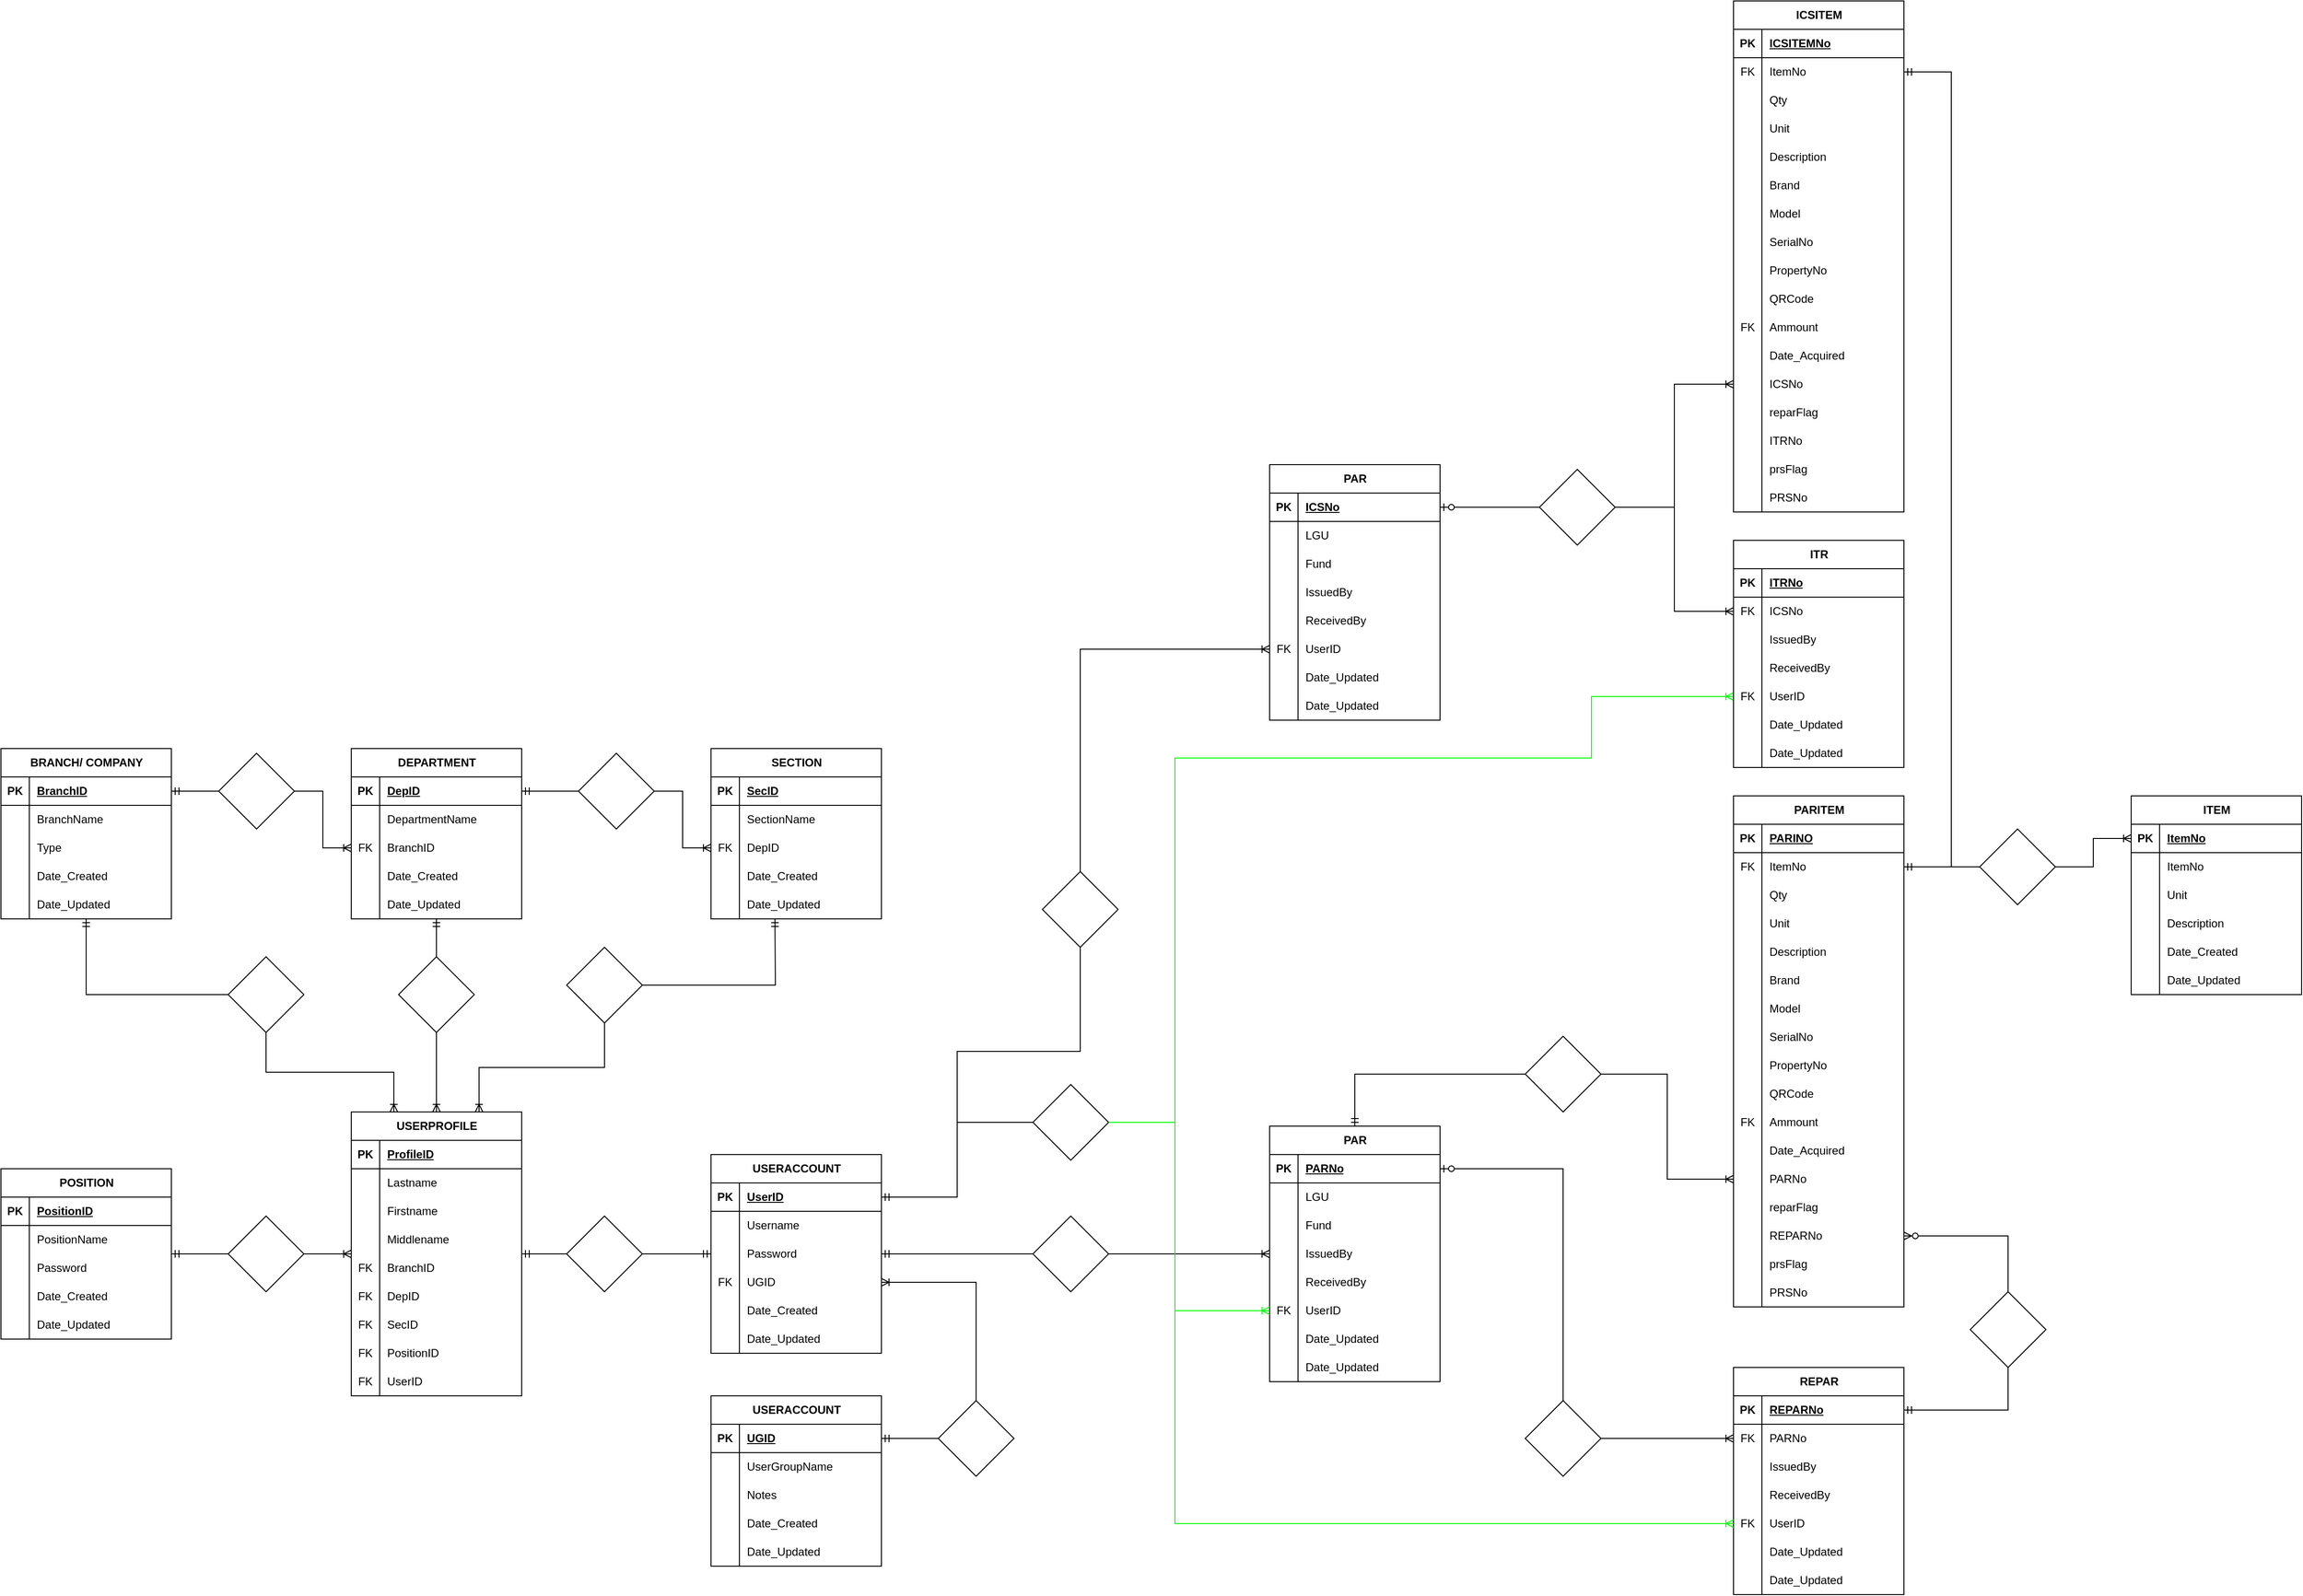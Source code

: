 <mxfile version="24.8.6" pages="3">
  <diagram id="pRZozNMykK5caLzMls6-" name="ERD">
    <mxGraphModel dx="1215" dy="1434" grid="1" gridSize="10" guides="1" tooltips="1" connect="1" arrows="1" fold="1" page="1" pageScale="1" pageWidth="1300" pageHeight="850" math="0" shadow="0">
      <root>
        <mxCell id="0" />
        <mxCell id="1" parent="0" />
        <mxCell id="c0th2qlfz-k_1RdxlBxu-1" value="BRANCH/ COMPANY" style="shape=table;startSize=30;container=1;collapsible=1;childLayout=tableLayout;fixedRows=1;rowLines=0;fontStyle=1;align=center;resizeLast=1;html=1;" parent="1" vertex="1">
          <mxGeometry x="40" y="30" width="180" height="180" as="geometry" />
        </mxCell>
        <mxCell id="c0th2qlfz-k_1RdxlBxu-2" value="" style="shape=tableRow;horizontal=0;startSize=0;swimlaneHead=0;swimlaneBody=0;fillColor=none;collapsible=0;dropTarget=0;points=[[0,0.5],[1,0.5]];portConstraint=eastwest;top=0;left=0;right=0;bottom=1;" parent="c0th2qlfz-k_1RdxlBxu-1" vertex="1">
          <mxGeometry y="30" width="180" height="30" as="geometry" />
        </mxCell>
        <mxCell id="c0th2qlfz-k_1RdxlBxu-3" value="PK" style="shape=partialRectangle;connectable=0;fillColor=none;top=0;left=0;bottom=0;right=0;fontStyle=1;overflow=hidden;whiteSpace=wrap;html=1;" parent="c0th2qlfz-k_1RdxlBxu-2" vertex="1">
          <mxGeometry width="30" height="30" as="geometry">
            <mxRectangle width="30" height="30" as="alternateBounds" />
          </mxGeometry>
        </mxCell>
        <mxCell id="c0th2qlfz-k_1RdxlBxu-4" value="BranchID" style="shape=partialRectangle;connectable=0;fillColor=none;top=0;left=0;bottom=0;right=0;align=left;spacingLeft=6;fontStyle=5;overflow=hidden;whiteSpace=wrap;html=1;" parent="c0th2qlfz-k_1RdxlBxu-2" vertex="1">
          <mxGeometry x="30" width="150" height="30" as="geometry">
            <mxRectangle width="150" height="30" as="alternateBounds" />
          </mxGeometry>
        </mxCell>
        <mxCell id="c0th2qlfz-k_1RdxlBxu-5" value="" style="shape=tableRow;horizontal=0;startSize=0;swimlaneHead=0;swimlaneBody=0;fillColor=none;collapsible=0;dropTarget=0;points=[[0,0.5],[1,0.5]];portConstraint=eastwest;top=0;left=0;right=0;bottom=0;" parent="c0th2qlfz-k_1RdxlBxu-1" vertex="1">
          <mxGeometry y="60" width="180" height="30" as="geometry" />
        </mxCell>
        <mxCell id="c0th2qlfz-k_1RdxlBxu-6" value="" style="shape=partialRectangle;connectable=0;fillColor=none;top=0;left=0;bottom=0;right=0;editable=1;overflow=hidden;whiteSpace=wrap;html=1;" parent="c0th2qlfz-k_1RdxlBxu-5" vertex="1">
          <mxGeometry width="30" height="30" as="geometry">
            <mxRectangle width="30" height="30" as="alternateBounds" />
          </mxGeometry>
        </mxCell>
        <mxCell id="c0th2qlfz-k_1RdxlBxu-7" value="BranchName" style="shape=partialRectangle;connectable=0;fillColor=none;top=0;left=0;bottom=0;right=0;align=left;spacingLeft=6;overflow=hidden;whiteSpace=wrap;html=1;" parent="c0th2qlfz-k_1RdxlBxu-5" vertex="1">
          <mxGeometry x="30" width="150" height="30" as="geometry">
            <mxRectangle width="150" height="30" as="alternateBounds" />
          </mxGeometry>
        </mxCell>
        <mxCell id="c0th2qlfz-k_1RdxlBxu-8" value="" style="shape=tableRow;horizontal=0;startSize=0;swimlaneHead=0;swimlaneBody=0;fillColor=none;collapsible=0;dropTarget=0;points=[[0,0.5],[1,0.5]];portConstraint=eastwest;top=0;left=0;right=0;bottom=0;" parent="c0th2qlfz-k_1RdxlBxu-1" vertex="1">
          <mxGeometry y="90" width="180" height="30" as="geometry" />
        </mxCell>
        <mxCell id="c0th2qlfz-k_1RdxlBxu-9" value="" style="shape=partialRectangle;connectable=0;fillColor=none;top=0;left=0;bottom=0;right=0;editable=1;overflow=hidden;whiteSpace=wrap;html=1;" parent="c0th2qlfz-k_1RdxlBxu-8" vertex="1">
          <mxGeometry width="30" height="30" as="geometry">
            <mxRectangle width="30" height="30" as="alternateBounds" />
          </mxGeometry>
        </mxCell>
        <mxCell id="c0th2qlfz-k_1RdxlBxu-10" value="Type" style="shape=partialRectangle;connectable=0;fillColor=none;top=0;left=0;bottom=0;right=0;align=left;spacingLeft=6;overflow=hidden;whiteSpace=wrap;html=1;" parent="c0th2qlfz-k_1RdxlBxu-8" vertex="1">
          <mxGeometry x="30" width="150" height="30" as="geometry">
            <mxRectangle width="150" height="30" as="alternateBounds" />
          </mxGeometry>
        </mxCell>
        <mxCell id="c0th2qlfz-k_1RdxlBxu-11" value="" style="shape=tableRow;horizontal=0;startSize=0;swimlaneHead=0;swimlaneBody=0;fillColor=none;collapsible=0;dropTarget=0;points=[[0,0.5],[1,0.5]];portConstraint=eastwest;top=0;left=0;right=0;bottom=0;" parent="c0th2qlfz-k_1RdxlBxu-1" vertex="1">
          <mxGeometry y="120" width="180" height="30" as="geometry" />
        </mxCell>
        <mxCell id="c0th2qlfz-k_1RdxlBxu-12" value="" style="shape=partialRectangle;connectable=0;fillColor=none;top=0;left=0;bottom=0;right=0;editable=1;overflow=hidden;whiteSpace=wrap;html=1;" parent="c0th2qlfz-k_1RdxlBxu-11" vertex="1">
          <mxGeometry width="30" height="30" as="geometry">
            <mxRectangle width="30" height="30" as="alternateBounds" />
          </mxGeometry>
        </mxCell>
        <mxCell id="c0th2qlfz-k_1RdxlBxu-13" value="Date_Created" style="shape=partialRectangle;connectable=0;fillColor=none;top=0;left=0;bottom=0;right=0;align=left;spacingLeft=6;overflow=hidden;whiteSpace=wrap;html=1;" parent="c0th2qlfz-k_1RdxlBxu-11" vertex="1">
          <mxGeometry x="30" width="150" height="30" as="geometry">
            <mxRectangle width="150" height="30" as="alternateBounds" />
          </mxGeometry>
        </mxCell>
        <mxCell id="c0th2qlfz-k_1RdxlBxu-14" value="" style="shape=tableRow;horizontal=0;startSize=0;swimlaneHead=0;swimlaneBody=0;fillColor=none;collapsible=0;dropTarget=0;points=[[0,0.5],[1,0.5]];portConstraint=eastwest;top=0;left=0;right=0;bottom=0;" parent="c0th2qlfz-k_1RdxlBxu-1" vertex="1">
          <mxGeometry y="150" width="180" height="30" as="geometry" />
        </mxCell>
        <mxCell id="c0th2qlfz-k_1RdxlBxu-15" value="" style="shape=partialRectangle;connectable=0;fillColor=none;top=0;left=0;bottom=0;right=0;editable=1;overflow=hidden;whiteSpace=wrap;html=1;" parent="c0th2qlfz-k_1RdxlBxu-14" vertex="1">
          <mxGeometry width="30" height="30" as="geometry">
            <mxRectangle width="30" height="30" as="alternateBounds" />
          </mxGeometry>
        </mxCell>
        <mxCell id="c0th2qlfz-k_1RdxlBxu-16" value="Date_Updated" style="shape=partialRectangle;connectable=0;fillColor=none;top=0;left=0;bottom=0;right=0;align=left;spacingLeft=6;overflow=hidden;whiteSpace=wrap;html=1;" parent="c0th2qlfz-k_1RdxlBxu-14" vertex="1">
          <mxGeometry x="30" width="150" height="30" as="geometry">
            <mxRectangle width="150" height="30" as="alternateBounds" />
          </mxGeometry>
        </mxCell>
        <mxCell id="c0th2qlfz-k_1RdxlBxu-17" value="DEPARTMENT" style="shape=table;startSize=30;container=1;collapsible=1;childLayout=tableLayout;fixedRows=1;rowLines=0;fontStyle=1;align=center;resizeLast=1;html=1;" parent="1" vertex="1">
          <mxGeometry x="410" y="30" width="180" height="180" as="geometry" />
        </mxCell>
        <mxCell id="c0th2qlfz-k_1RdxlBxu-18" value="" style="shape=tableRow;horizontal=0;startSize=0;swimlaneHead=0;swimlaneBody=0;fillColor=none;collapsible=0;dropTarget=0;points=[[0,0.5],[1,0.5]];portConstraint=eastwest;top=0;left=0;right=0;bottom=1;" parent="c0th2qlfz-k_1RdxlBxu-17" vertex="1">
          <mxGeometry y="30" width="180" height="30" as="geometry" />
        </mxCell>
        <mxCell id="c0th2qlfz-k_1RdxlBxu-19" value="PK" style="shape=partialRectangle;connectable=0;fillColor=none;top=0;left=0;bottom=0;right=0;fontStyle=1;overflow=hidden;whiteSpace=wrap;html=1;" parent="c0th2qlfz-k_1RdxlBxu-18" vertex="1">
          <mxGeometry width="30" height="30" as="geometry">
            <mxRectangle width="30" height="30" as="alternateBounds" />
          </mxGeometry>
        </mxCell>
        <mxCell id="c0th2qlfz-k_1RdxlBxu-20" value="DepID" style="shape=partialRectangle;connectable=0;fillColor=none;top=0;left=0;bottom=0;right=0;align=left;spacingLeft=6;fontStyle=5;overflow=hidden;whiteSpace=wrap;html=1;" parent="c0th2qlfz-k_1RdxlBxu-18" vertex="1">
          <mxGeometry x="30" width="150" height="30" as="geometry">
            <mxRectangle width="150" height="30" as="alternateBounds" />
          </mxGeometry>
        </mxCell>
        <mxCell id="c0th2qlfz-k_1RdxlBxu-21" value="" style="shape=tableRow;horizontal=0;startSize=0;swimlaneHead=0;swimlaneBody=0;fillColor=none;collapsible=0;dropTarget=0;points=[[0,0.5],[1,0.5]];portConstraint=eastwest;top=0;left=0;right=0;bottom=0;" parent="c0th2qlfz-k_1RdxlBxu-17" vertex="1">
          <mxGeometry y="60" width="180" height="30" as="geometry" />
        </mxCell>
        <mxCell id="c0th2qlfz-k_1RdxlBxu-22" value="" style="shape=partialRectangle;connectable=0;fillColor=none;top=0;left=0;bottom=0;right=0;editable=1;overflow=hidden;whiteSpace=wrap;html=1;" parent="c0th2qlfz-k_1RdxlBxu-21" vertex="1">
          <mxGeometry width="30" height="30" as="geometry">
            <mxRectangle width="30" height="30" as="alternateBounds" />
          </mxGeometry>
        </mxCell>
        <mxCell id="c0th2qlfz-k_1RdxlBxu-23" value="DepartmentName" style="shape=partialRectangle;connectable=0;fillColor=none;top=0;left=0;bottom=0;right=0;align=left;spacingLeft=6;overflow=hidden;whiteSpace=wrap;html=1;" parent="c0th2qlfz-k_1RdxlBxu-21" vertex="1">
          <mxGeometry x="30" width="150" height="30" as="geometry">
            <mxRectangle width="150" height="30" as="alternateBounds" />
          </mxGeometry>
        </mxCell>
        <mxCell id="c0th2qlfz-k_1RdxlBxu-24" value="" style="shape=tableRow;horizontal=0;startSize=0;swimlaneHead=0;swimlaneBody=0;fillColor=none;collapsible=0;dropTarget=0;points=[[0,0.5],[1,0.5]];portConstraint=eastwest;top=0;left=0;right=0;bottom=0;" parent="c0th2qlfz-k_1RdxlBxu-17" vertex="1">
          <mxGeometry y="90" width="180" height="30" as="geometry" />
        </mxCell>
        <mxCell id="c0th2qlfz-k_1RdxlBxu-25" value="FK" style="shape=partialRectangle;connectable=0;fillColor=none;top=0;left=0;bottom=0;right=0;editable=1;overflow=hidden;whiteSpace=wrap;html=1;" parent="c0th2qlfz-k_1RdxlBxu-24" vertex="1">
          <mxGeometry width="30" height="30" as="geometry">
            <mxRectangle width="30" height="30" as="alternateBounds" />
          </mxGeometry>
        </mxCell>
        <mxCell id="c0th2qlfz-k_1RdxlBxu-26" value="BranchID" style="shape=partialRectangle;connectable=0;fillColor=none;top=0;left=0;bottom=0;right=0;align=left;spacingLeft=6;overflow=hidden;whiteSpace=wrap;html=1;" parent="c0th2qlfz-k_1RdxlBxu-24" vertex="1">
          <mxGeometry x="30" width="150" height="30" as="geometry">
            <mxRectangle width="150" height="30" as="alternateBounds" />
          </mxGeometry>
        </mxCell>
        <mxCell id="c0th2qlfz-k_1RdxlBxu-27" value="" style="shape=tableRow;horizontal=0;startSize=0;swimlaneHead=0;swimlaneBody=0;fillColor=none;collapsible=0;dropTarget=0;points=[[0,0.5],[1,0.5]];portConstraint=eastwest;top=0;left=0;right=0;bottom=0;" parent="c0th2qlfz-k_1RdxlBxu-17" vertex="1">
          <mxGeometry y="120" width="180" height="30" as="geometry" />
        </mxCell>
        <mxCell id="c0th2qlfz-k_1RdxlBxu-28" value="" style="shape=partialRectangle;connectable=0;fillColor=none;top=0;left=0;bottom=0;right=0;editable=1;overflow=hidden;whiteSpace=wrap;html=1;" parent="c0th2qlfz-k_1RdxlBxu-27" vertex="1">
          <mxGeometry width="30" height="30" as="geometry">
            <mxRectangle width="30" height="30" as="alternateBounds" />
          </mxGeometry>
        </mxCell>
        <mxCell id="c0th2qlfz-k_1RdxlBxu-29" value="Date_Created" style="shape=partialRectangle;connectable=0;fillColor=none;top=0;left=0;bottom=0;right=0;align=left;spacingLeft=6;overflow=hidden;whiteSpace=wrap;html=1;" parent="c0th2qlfz-k_1RdxlBxu-27" vertex="1">
          <mxGeometry x="30" width="150" height="30" as="geometry">
            <mxRectangle width="150" height="30" as="alternateBounds" />
          </mxGeometry>
        </mxCell>
        <mxCell id="c0th2qlfz-k_1RdxlBxu-30" value="" style="shape=tableRow;horizontal=0;startSize=0;swimlaneHead=0;swimlaneBody=0;fillColor=none;collapsible=0;dropTarget=0;points=[[0,0.5],[1,0.5]];portConstraint=eastwest;top=0;left=0;right=0;bottom=0;" parent="c0th2qlfz-k_1RdxlBxu-17" vertex="1">
          <mxGeometry y="150" width="180" height="30" as="geometry" />
        </mxCell>
        <mxCell id="c0th2qlfz-k_1RdxlBxu-31" value="" style="shape=partialRectangle;connectable=0;fillColor=none;top=0;left=0;bottom=0;right=0;editable=1;overflow=hidden;whiteSpace=wrap;html=1;" parent="c0th2qlfz-k_1RdxlBxu-30" vertex="1">
          <mxGeometry width="30" height="30" as="geometry">
            <mxRectangle width="30" height="30" as="alternateBounds" />
          </mxGeometry>
        </mxCell>
        <mxCell id="c0th2qlfz-k_1RdxlBxu-32" value="Date_Updated" style="shape=partialRectangle;connectable=0;fillColor=none;top=0;left=0;bottom=0;right=0;align=left;spacingLeft=6;overflow=hidden;whiteSpace=wrap;html=1;" parent="c0th2qlfz-k_1RdxlBxu-30" vertex="1">
          <mxGeometry x="30" width="150" height="30" as="geometry">
            <mxRectangle width="150" height="30" as="alternateBounds" />
          </mxGeometry>
        </mxCell>
        <mxCell id="c0th2qlfz-k_1RdxlBxu-40" value="" style="rhombus;whiteSpace=wrap;html=1;startSize=30;fontStyle=1;" parent="1" vertex="1">
          <mxGeometry x="270" y="35" width="80" height="80" as="geometry" />
        </mxCell>
        <mxCell id="c0th2qlfz-k_1RdxlBxu-43" value="" style="edgeStyle=orthogonalEdgeStyle;fontSize=12;html=1;endArrow=ERoneToMany;rounded=0;entryX=0;entryY=0.5;entryDx=0;entryDy=0;exitX=1;exitY=0.5;exitDx=0;exitDy=0;endFill=0;" parent="1" source="c0th2qlfz-k_1RdxlBxu-40" target="c0th2qlfz-k_1RdxlBxu-24" edge="1">
          <mxGeometry width="100" height="100" relative="1" as="geometry">
            <mxPoint x="320" y="210" as="sourcePoint" />
            <mxPoint x="420" y="110" as="targetPoint" />
          </mxGeometry>
        </mxCell>
        <mxCell id="c0th2qlfz-k_1RdxlBxu-44" value="" style="edgeStyle=orthogonalEdgeStyle;fontSize=12;html=1;endArrow=ERmandOne;rounded=0;exitX=0;exitY=0.5;exitDx=0;exitDy=0;" parent="1" source="c0th2qlfz-k_1RdxlBxu-40" target="c0th2qlfz-k_1RdxlBxu-2" edge="1">
          <mxGeometry width="100" height="100" relative="1" as="geometry">
            <mxPoint x="490" y="370" as="sourcePoint" />
            <mxPoint x="590" y="270" as="targetPoint" />
          </mxGeometry>
        </mxCell>
        <mxCell id="c0th2qlfz-k_1RdxlBxu-46" value="SECTION" style="shape=table;startSize=30;container=1;collapsible=1;childLayout=tableLayout;fixedRows=1;rowLines=0;fontStyle=1;align=center;resizeLast=1;html=1;" parent="1" vertex="1">
          <mxGeometry x="790" y="30" width="180" height="180" as="geometry" />
        </mxCell>
        <mxCell id="c0th2qlfz-k_1RdxlBxu-47" value="" style="shape=tableRow;horizontal=0;startSize=0;swimlaneHead=0;swimlaneBody=0;fillColor=none;collapsible=0;dropTarget=0;points=[[0,0.5],[1,0.5]];portConstraint=eastwest;top=0;left=0;right=0;bottom=1;" parent="c0th2qlfz-k_1RdxlBxu-46" vertex="1">
          <mxGeometry y="30" width="180" height="30" as="geometry" />
        </mxCell>
        <mxCell id="c0th2qlfz-k_1RdxlBxu-48" value="PK" style="shape=partialRectangle;connectable=0;fillColor=none;top=0;left=0;bottom=0;right=0;fontStyle=1;overflow=hidden;whiteSpace=wrap;html=1;" parent="c0th2qlfz-k_1RdxlBxu-47" vertex="1">
          <mxGeometry width="30" height="30" as="geometry">
            <mxRectangle width="30" height="30" as="alternateBounds" />
          </mxGeometry>
        </mxCell>
        <mxCell id="c0th2qlfz-k_1RdxlBxu-49" value="SecID" style="shape=partialRectangle;connectable=0;fillColor=none;top=0;left=0;bottom=0;right=0;align=left;spacingLeft=6;fontStyle=5;overflow=hidden;whiteSpace=wrap;html=1;" parent="c0th2qlfz-k_1RdxlBxu-47" vertex="1">
          <mxGeometry x="30" width="150" height="30" as="geometry">
            <mxRectangle width="150" height="30" as="alternateBounds" />
          </mxGeometry>
        </mxCell>
        <mxCell id="c0th2qlfz-k_1RdxlBxu-50" value="" style="shape=tableRow;horizontal=0;startSize=0;swimlaneHead=0;swimlaneBody=0;fillColor=none;collapsible=0;dropTarget=0;points=[[0,0.5],[1,0.5]];portConstraint=eastwest;top=0;left=0;right=0;bottom=0;" parent="c0th2qlfz-k_1RdxlBxu-46" vertex="1">
          <mxGeometry y="60" width="180" height="30" as="geometry" />
        </mxCell>
        <mxCell id="c0th2qlfz-k_1RdxlBxu-51" value="" style="shape=partialRectangle;connectable=0;fillColor=none;top=0;left=0;bottom=0;right=0;editable=1;overflow=hidden;whiteSpace=wrap;html=1;" parent="c0th2qlfz-k_1RdxlBxu-50" vertex="1">
          <mxGeometry width="30" height="30" as="geometry">
            <mxRectangle width="30" height="30" as="alternateBounds" />
          </mxGeometry>
        </mxCell>
        <mxCell id="c0th2qlfz-k_1RdxlBxu-52" value="SectionName" style="shape=partialRectangle;connectable=0;fillColor=none;top=0;left=0;bottom=0;right=0;align=left;spacingLeft=6;overflow=hidden;whiteSpace=wrap;html=1;" parent="c0th2qlfz-k_1RdxlBxu-50" vertex="1">
          <mxGeometry x="30" width="150" height="30" as="geometry">
            <mxRectangle width="150" height="30" as="alternateBounds" />
          </mxGeometry>
        </mxCell>
        <mxCell id="c0th2qlfz-k_1RdxlBxu-53" value="" style="shape=tableRow;horizontal=0;startSize=0;swimlaneHead=0;swimlaneBody=0;fillColor=none;collapsible=0;dropTarget=0;points=[[0,0.5],[1,0.5]];portConstraint=eastwest;top=0;left=0;right=0;bottom=0;" parent="c0th2qlfz-k_1RdxlBxu-46" vertex="1">
          <mxGeometry y="90" width="180" height="30" as="geometry" />
        </mxCell>
        <mxCell id="c0th2qlfz-k_1RdxlBxu-54" value="FK" style="shape=partialRectangle;connectable=0;fillColor=none;top=0;left=0;bottom=0;right=0;editable=1;overflow=hidden;whiteSpace=wrap;html=1;" parent="c0th2qlfz-k_1RdxlBxu-53" vertex="1">
          <mxGeometry width="30" height="30" as="geometry">
            <mxRectangle width="30" height="30" as="alternateBounds" />
          </mxGeometry>
        </mxCell>
        <mxCell id="c0th2qlfz-k_1RdxlBxu-55" value="DepID" style="shape=partialRectangle;connectable=0;fillColor=none;top=0;left=0;bottom=0;right=0;align=left;spacingLeft=6;overflow=hidden;whiteSpace=wrap;html=1;" parent="c0th2qlfz-k_1RdxlBxu-53" vertex="1">
          <mxGeometry x="30" width="150" height="30" as="geometry">
            <mxRectangle width="150" height="30" as="alternateBounds" />
          </mxGeometry>
        </mxCell>
        <mxCell id="c0th2qlfz-k_1RdxlBxu-56" value="" style="shape=tableRow;horizontal=0;startSize=0;swimlaneHead=0;swimlaneBody=0;fillColor=none;collapsible=0;dropTarget=0;points=[[0,0.5],[1,0.5]];portConstraint=eastwest;top=0;left=0;right=0;bottom=0;" parent="c0th2qlfz-k_1RdxlBxu-46" vertex="1">
          <mxGeometry y="120" width="180" height="30" as="geometry" />
        </mxCell>
        <mxCell id="c0th2qlfz-k_1RdxlBxu-57" value="" style="shape=partialRectangle;connectable=0;fillColor=none;top=0;left=0;bottom=0;right=0;editable=1;overflow=hidden;whiteSpace=wrap;html=1;" parent="c0th2qlfz-k_1RdxlBxu-56" vertex="1">
          <mxGeometry width="30" height="30" as="geometry">
            <mxRectangle width="30" height="30" as="alternateBounds" />
          </mxGeometry>
        </mxCell>
        <mxCell id="c0th2qlfz-k_1RdxlBxu-58" value="Date_Created" style="shape=partialRectangle;connectable=0;fillColor=none;top=0;left=0;bottom=0;right=0;align=left;spacingLeft=6;overflow=hidden;whiteSpace=wrap;html=1;" parent="c0th2qlfz-k_1RdxlBxu-56" vertex="1">
          <mxGeometry x="30" width="150" height="30" as="geometry">
            <mxRectangle width="150" height="30" as="alternateBounds" />
          </mxGeometry>
        </mxCell>
        <mxCell id="c0th2qlfz-k_1RdxlBxu-59" value="" style="shape=tableRow;horizontal=0;startSize=0;swimlaneHead=0;swimlaneBody=0;fillColor=none;collapsible=0;dropTarget=0;points=[[0,0.5],[1,0.5]];portConstraint=eastwest;top=0;left=0;right=0;bottom=0;" parent="c0th2qlfz-k_1RdxlBxu-46" vertex="1">
          <mxGeometry y="150" width="180" height="30" as="geometry" />
        </mxCell>
        <mxCell id="c0th2qlfz-k_1RdxlBxu-60" value="" style="shape=partialRectangle;connectable=0;fillColor=none;top=0;left=0;bottom=0;right=0;editable=1;overflow=hidden;whiteSpace=wrap;html=1;" parent="c0th2qlfz-k_1RdxlBxu-59" vertex="1">
          <mxGeometry width="30" height="30" as="geometry">
            <mxRectangle width="30" height="30" as="alternateBounds" />
          </mxGeometry>
        </mxCell>
        <mxCell id="c0th2qlfz-k_1RdxlBxu-61" value="Date_Updated" style="shape=partialRectangle;connectable=0;fillColor=none;top=0;left=0;bottom=0;right=0;align=left;spacingLeft=6;overflow=hidden;whiteSpace=wrap;html=1;" parent="c0th2qlfz-k_1RdxlBxu-59" vertex="1">
          <mxGeometry x="30" width="150" height="30" as="geometry">
            <mxRectangle width="150" height="30" as="alternateBounds" />
          </mxGeometry>
        </mxCell>
        <mxCell id="c0th2qlfz-k_1RdxlBxu-62" value="" style="rhombus;whiteSpace=wrap;html=1;startSize=30;fontStyle=1;" parent="1" vertex="1">
          <mxGeometry x="650" y="35" width="80" height="80" as="geometry" />
        </mxCell>
        <mxCell id="c0th2qlfz-k_1RdxlBxu-63" value="" style="edgeStyle=entityRelationEdgeStyle;fontSize=12;html=1;endArrow=ERoneToMany;rounded=0;entryX=0;entryY=0.5;entryDx=0;entryDy=0;exitX=1;exitY=0.5;exitDx=0;exitDy=0;endFill=0;" parent="1" source="c0th2qlfz-k_1RdxlBxu-62" target="c0th2qlfz-k_1RdxlBxu-53" edge="1">
          <mxGeometry width="100" height="100" relative="1" as="geometry">
            <mxPoint x="720" y="210" as="sourcePoint" />
            <mxPoint x="810" y="135" as="targetPoint" />
          </mxGeometry>
        </mxCell>
        <mxCell id="c0th2qlfz-k_1RdxlBxu-64" value="" style="edgeStyle=entityRelationEdgeStyle;fontSize=12;html=1;endArrow=ERmandOne;rounded=0;exitX=0;exitY=0.5;exitDx=0;exitDy=0;" parent="1" source="c0th2qlfz-k_1RdxlBxu-62" target="c0th2qlfz-k_1RdxlBxu-18" edge="1">
          <mxGeometry width="100" height="100" relative="1" as="geometry">
            <mxPoint x="650" y="160" as="sourcePoint" />
            <mxPoint x="620" y="75" as="targetPoint" />
            <Array as="points">
              <mxPoint x="640" y="120" />
              <mxPoint x="650" y="120" />
              <mxPoint x="610" y="110" />
            </Array>
          </mxGeometry>
        </mxCell>
        <mxCell id="c0th2qlfz-k_1RdxlBxu-65" value="USERACCOUNT" style="shape=table;startSize=30;container=1;collapsible=1;childLayout=tableLayout;fixedRows=1;rowLines=0;fontStyle=1;align=center;resizeLast=1;html=1;" parent="1" vertex="1">
          <mxGeometry x="790" y="459" width="180" height="210" as="geometry" />
        </mxCell>
        <mxCell id="c0th2qlfz-k_1RdxlBxu-66" value="" style="shape=tableRow;horizontal=0;startSize=0;swimlaneHead=0;swimlaneBody=0;fillColor=none;collapsible=0;dropTarget=0;points=[[0,0.5],[1,0.5]];portConstraint=eastwest;top=0;left=0;right=0;bottom=1;" parent="c0th2qlfz-k_1RdxlBxu-65" vertex="1">
          <mxGeometry y="30" width="180" height="30" as="geometry" />
        </mxCell>
        <mxCell id="c0th2qlfz-k_1RdxlBxu-67" value="PK" style="shape=partialRectangle;connectable=0;fillColor=none;top=0;left=0;bottom=0;right=0;fontStyle=1;overflow=hidden;whiteSpace=wrap;html=1;" parent="c0th2qlfz-k_1RdxlBxu-66" vertex="1">
          <mxGeometry width="30" height="30" as="geometry">
            <mxRectangle width="30" height="30" as="alternateBounds" />
          </mxGeometry>
        </mxCell>
        <mxCell id="c0th2qlfz-k_1RdxlBxu-68" value="UserID" style="shape=partialRectangle;connectable=0;fillColor=none;top=0;left=0;bottom=0;right=0;align=left;spacingLeft=6;fontStyle=5;overflow=hidden;whiteSpace=wrap;html=1;" parent="c0th2qlfz-k_1RdxlBxu-66" vertex="1">
          <mxGeometry x="30" width="150" height="30" as="geometry">
            <mxRectangle width="150" height="30" as="alternateBounds" />
          </mxGeometry>
        </mxCell>
        <mxCell id="c0th2qlfz-k_1RdxlBxu-69" value="" style="shape=tableRow;horizontal=0;startSize=0;swimlaneHead=0;swimlaneBody=0;fillColor=none;collapsible=0;dropTarget=0;points=[[0,0.5],[1,0.5]];portConstraint=eastwest;top=0;left=0;right=0;bottom=0;" parent="c0th2qlfz-k_1RdxlBxu-65" vertex="1">
          <mxGeometry y="60" width="180" height="30" as="geometry" />
        </mxCell>
        <mxCell id="c0th2qlfz-k_1RdxlBxu-70" value="" style="shape=partialRectangle;connectable=0;fillColor=none;top=0;left=0;bottom=0;right=0;editable=1;overflow=hidden;whiteSpace=wrap;html=1;" parent="c0th2qlfz-k_1RdxlBxu-69" vertex="1">
          <mxGeometry width="30" height="30" as="geometry">
            <mxRectangle width="30" height="30" as="alternateBounds" />
          </mxGeometry>
        </mxCell>
        <mxCell id="c0th2qlfz-k_1RdxlBxu-71" value="Username" style="shape=partialRectangle;connectable=0;fillColor=none;top=0;left=0;bottom=0;right=0;align=left;spacingLeft=6;overflow=hidden;whiteSpace=wrap;html=1;" parent="c0th2qlfz-k_1RdxlBxu-69" vertex="1">
          <mxGeometry x="30" width="150" height="30" as="geometry">
            <mxRectangle width="150" height="30" as="alternateBounds" />
          </mxGeometry>
        </mxCell>
        <mxCell id="c0th2qlfz-k_1RdxlBxu-72" value="" style="shape=tableRow;horizontal=0;startSize=0;swimlaneHead=0;swimlaneBody=0;fillColor=none;collapsible=0;dropTarget=0;points=[[0,0.5],[1,0.5]];portConstraint=eastwest;top=0;left=0;right=0;bottom=0;" parent="c0th2qlfz-k_1RdxlBxu-65" vertex="1">
          <mxGeometry y="90" width="180" height="30" as="geometry" />
        </mxCell>
        <mxCell id="c0th2qlfz-k_1RdxlBxu-73" value="" style="shape=partialRectangle;connectable=0;fillColor=none;top=0;left=0;bottom=0;right=0;editable=1;overflow=hidden;whiteSpace=wrap;html=1;" parent="c0th2qlfz-k_1RdxlBxu-72" vertex="1">
          <mxGeometry width="30" height="30" as="geometry">
            <mxRectangle width="30" height="30" as="alternateBounds" />
          </mxGeometry>
        </mxCell>
        <mxCell id="c0th2qlfz-k_1RdxlBxu-74" value="Password" style="shape=partialRectangle;connectable=0;fillColor=none;top=0;left=0;bottom=0;right=0;align=left;spacingLeft=6;overflow=hidden;whiteSpace=wrap;html=1;" parent="c0th2qlfz-k_1RdxlBxu-72" vertex="1">
          <mxGeometry x="30" width="150" height="30" as="geometry">
            <mxRectangle width="150" height="30" as="alternateBounds" />
          </mxGeometry>
        </mxCell>
        <mxCell id="c0th2qlfz-k_1RdxlBxu-75" value="" style="shape=tableRow;horizontal=0;startSize=0;swimlaneHead=0;swimlaneBody=0;fillColor=none;collapsible=0;dropTarget=0;points=[[0,0.5],[1,0.5]];portConstraint=eastwest;top=0;left=0;right=0;bottom=0;" parent="c0th2qlfz-k_1RdxlBxu-65" vertex="1">
          <mxGeometry y="120" width="180" height="30" as="geometry" />
        </mxCell>
        <mxCell id="c0th2qlfz-k_1RdxlBxu-76" value="FK" style="shape=partialRectangle;connectable=0;fillColor=none;top=0;left=0;bottom=0;right=0;editable=1;overflow=hidden;whiteSpace=wrap;html=1;" parent="c0th2qlfz-k_1RdxlBxu-75" vertex="1">
          <mxGeometry width="30" height="30" as="geometry">
            <mxRectangle width="30" height="30" as="alternateBounds" />
          </mxGeometry>
        </mxCell>
        <mxCell id="c0th2qlfz-k_1RdxlBxu-77" value="UGID" style="shape=partialRectangle;connectable=0;fillColor=none;top=0;left=0;bottom=0;right=0;align=left;spacingLeft=6;overflow=hidden;whiteSpace=wrap;html=1;" parent="c0th2qlfz-k_1RdxlBxu-75" vertex="1">
          <mxGeometry x="30" width="150" height="30" as="geometry">
            <mxRectangle width="150" height="30" as="alternateBounds" />
          </mxGeometry>
        </mxCell>
        <mxCell id="c0th2qlfz-k_1RdxlBxu-78" value="" style="shape=tableRow;horizontal=0;startSize=0;swimlaneHead=0;swimlaneBody=0;fillColor=none;collapsible=0;dropTarget=0;points=[[0,0.5],[1,0.5]];portConstraint=eastwest;top=0;left=0;right=0;bottom=0;" parent="c0th2qlfz-k_1RdxlBxu-65" vertex="1">
          <mxGeometry y="150" width="180" height="30" as="geometry" />
        </mxCell>
        <mxCell id="c0th2qlfz-k_1RdxlBxu-79" value="" style="shape=partialRectangle;connectable=0;fillColor=none;top=0;left=0;bottom=0;right=0;editable=1;overflow=hidden;whiteSpace=wrap;html=1;" parent="c0th2qlfz-k_1RdxlBxu-78" vertex="1">
          <mxGeometry width="30" height="30" as="geometry">
            <mxRectangle width="30" height="30" as="alternateBounds" />
          </mxGeometry>
        </mxCell>
        <mxCell id="c0th2qlfz-k_1RdxlBxu-80" value="Date_Created" style="shape=partialRectangle;connectable=0;fillColor=none;top=0;left=0;bottom=0;right=0;align=left;spacingLeft=6;overflow=hidden;whiteSpace=wrap;html=1;" parent="c0th2qlfz-k_1RdxlBxu-78" vertex="1">
          <mxGeometry x="30" width="150" height="30" as="geometry">
            <mxRectangle width="150" height="30" as="alternateBounds" />
          </mxGeometry>
        </mxCell>
        <mxCell id="c0th2qlfz-k_1RdxlBxu-81" value="" style="shape=tableRow;horizontal=0;startSize=0;swimlaneHead=0;swimlaneBody=0;fillColor=none;collapsible=0;dropTarget=0;points=[[0,0.5],[1,0.5]];portConstraint=eastwest;top=0;left=0;right=0;bottom=0;" parent="c0th2qlfz-k_1RdxlBxu-65" vertex="1">
          <mxGeometry y="180" width="180" height="30" as="geometry" />
        </mxCell>
        <mxCell id="c0th2qlfz-k_1RdxlBxu-82" value="" style="shape=partialRectangle;connectable=0;fillColor=none;top=0;left=0;bottom=0;right=0;editable=1;overflow=hidden;whiteSpace=wrap;html=1;" parent="c0th2qlfz-k_1RdxlBxu-81" vertex="1">
          <mxGeometry width="30" height="30" as="geometry">
            <mxRectangle width="30" height="30" as="alternateBounds" />
          </mxGeometry>
        </mxCell>
        <mxCell id="c0th2qlfz-k_1RdxlBxu-83" value="Date_Updated" style="shape=partialRectangle;connectable=0;fillColor=none;top=0;left=0;bottom=0;right=0;align=left;spacingLeft=6;overflow=hidden;whiteSpace=wrap;html=1;" parent="c0th2qlfz-k_1RdxlBxu-81" vertex="1">
          <mxGeometry x="30" width="150" height="30" as="geometry">
            <mxRectangle width="150" height="30" as="alternateBounds" />
          </mxGeometry>
        </mxCell>
        <mxCell id="c0th2qlfz-k_1RdxlBxu-84" value="USERPROFILE" style="shape=table;startSize=30;container=1;collapsible=1;childLayout=tableLayout;fixedRows=1;rowLines=0;fontStyle=1;align=center;resizeLast=1;html=1;" parent="1" vertex="1">
          <mxGeometry x="410" y="414" width="180" height="300" as="geometry" />
        </mxCell>
        <mxCell id="c0th2qlfz-k_1RdxlBxu-85" value="" style="shape=tableRow;horizontal=0;startSize=0;swimlaneHead=0;swimlaneBody=0;fillColor=none;collapsible=0;dropTarget=0;points=[[0,0.5],[1,0.5]];portConstraint=eastwest;top=0;left=0;right=0;bottom=1;" parent="c0th2qlfz-k_1RdxlBxu-84" vertex="1">
          <mxGeometry y="30" width="180" height="30" as="geometry" />
        </mxCell>
        <mxCell id="c0th2qlfz-k_1RdxlBxu-86" value="PK" style="shape=partialRectangle;connectable=0;fillColor=none;top=0;left=0;bottom=0;right=0;fontStyle=1;overflow=hidden;whiteSpace=wrap;html=1;" parent="c0th2qlfz-k_1RdxlBxu-85" vertex="1">
          <mxGeometry width="30" height="30" as="geometry">
            <mxRectangle width="30" height="30" as="alternateBounds" />
          </mxGeometry>
        </mxCell>
        <mxCell id="c0th2qlfz-k_1RdxlBxu-87" value="ProfileID" style="shape=partialRectangle;connectable=0;fillColor=none;top=0;left=0;bottom=0;right=0;align=left;spacingLeft=6;fontStyle=5;overflow=hidden;whiteSpace=wrap;html=1;" parent="c0th2qlfz-k_1RdxlBxu-85" vertex="1">
          <mxGeometry x="30" width="150" height="30" as="geometry">
            <mxRectangle width="150" height="30" as="alternateBounds" />
          </mxGeometry>
        </mxCell>
        <mxCell id="c0th2qlfz-k_1RdxlBxu-88" value="" style="shape=tableRow;horizontal=0;startSize=0;swimlaneHead=0;swimlaneBody=0;fillColor=none;collapsible=0;dropTarget=0;points=[[0,0.5],[1,0.5]];portConstraint=eastwest;top=0;left=0;right=0;bottom=0;" parent="c0th2qlfz-k_1RdxlBxu-84" vertex="1">
          <mxGeometry y="60" width="180" height="30" as="geometry" />
        </mxCell>
        <mxCell id="c0th2qlfz-k_1RdxlBxu-89" value="" style="shape=partialRectangle;connectable=0;fillColor=none;top=0;left=0;bottom=0;right=0;editable=1;overflow=hidden;whiteSpace=wrap;html=1;" parent="c0th2qlfz-k_1RdxlBxu-88" vertex="1">
          <mxGeometry width="30" height="30" as="geometry">
            <mxRectangle width="30" height="30" as="alternateBounds" />
          </mxGeometry>
        </mxCell>
        <mxCell id="c0th2qlfz-k_1RdxlBxu-90" value="Lastname" style="shape=partialRectangle;connectable=0;fillColor=none;top=0;left=0;bottom=0;right=0;align=left;spacingLeft=6;overflow=hidden;whiteSpace=wrap;html=1;" parent="c0th2qlfz-k_1RdxlBxu-88" vertex="1">
          <mxGeometry x="30" width="150" height="30" as="geometry">
            <mxRectangle width="150" height="30" as="alternateBounds" />
          </mxGeometry>
        </mxCell>
        <mxCell id="c0th2qlfz-k_1RdxlBxu-91" value="" style="shape=tableRow;horizontal=0;startSize=0;swimlaneHead=0;swimlaneBody=0;fillColor=none;collapsible=0;dropTarget=0;points=[[0,0.5],[1,0.5]];portConstraint=eastwest;top=0;left=0;right=0;bottom=0;" parent="c0th2qlfz-k_1RdxlBxu-84" vertex="1">
          <mxGeometry y="90" width="180" height="30" as="geometry" />
        </mxCell>
        <mxCell id="c0th2qlfz-k_1RdxlBxu-92" value="" style="shape=partialRectangle;connectable=0;fillColor=none;top=0;left=0;bottom=0;right=0;editable=1;overflow=hidden;whiteSpace=wrap;html=1;" parent="c0th2qlfz-k_1RdxlBxu-91" vertex="1">
          <mxGeometry width="30" height="30" as="geometry">
            <mxRectangle width="30" height="30" as="alternateBounds" />
          </mxGeometry>
        </mxCell>
        <mxCell id="c0th2qlfz-k_1RdxlBxu-93" value="Firstname" style="shape=partialRectangle;connectable=0;fillColor=none;top=0;left=0;bottom=0;right=0;align=left;spacingLeft=6;overflow=hidden;whiteSpace=wrap;html=1;" parent="c0th2qlfz-k_1RdxlBxu-91" vertex="1">
          <mxGeometry x="30" width="150" height="30" as="geometry">
            <mxRectangle width="150" height="30" as="alternateBounds" />
          </mxGeometry>
        </mxCell>
        <mxCell id="c0th2qlfz-k_1RdxlBxu-94" value="" style="shape=tableRow;horizontal=0;startSize=0;swimlaneHead=0;swimlaneBody=0;fillColor=none;collapsible=0;dropTarget=0;points=[[0,0.5],[1,0.5]];portConstraint=eastwest;top=0;left=0;right=0;bottom=0;" parent="c0th2qlfz-k_1RdxlBxu-84" vertex="1">
          <mxGeometry y="120" width="180" height="30" as="geometry" />
        </mxCell>
        <mxCell id="c0th2qlfz-k_1RdxlBxu-95" value="" style="shape=partialRectangle;connectable=0;fillColor=none;top=0;left=0;bottom=0;right=0;editable=1;overflow=hidden;whiteSpace=wrap;html=1;" parent="c0th2qlfz-k_1RdxlBxu-94" vertex="1">
          <mxGeometry width="30" height="30" as="geometry">
            <mxRectangle width="30" height="30" as="alternateBounds" />
          </mxGeometry>
        </mxCell>
        <mxCell id="c0th2qlfz-k_1RdxlBxu-96" value="Middlename" style="shape=partialRectangle;connectable=0;fillColor=none;top=0;left=0;bottom=0;right=0;align=left;spacingLeft=6;overflow=hidden;whiteSpace=wrap;html=1;" parent="c0th2qlfz-k_1RdxlBxu-94" vertex="1">
          <mxGeometry x="30" width="150" height="30" as="geometry">
            <mxRectangle width="150" height="30" as="alternateBounds" />
          </mxGeometry>
        </mxCell>
        <mxCell id="c0th2qlfz-k_1RdxlBxu-97" value="" style="shape=tableRow;horizontal=0;startSize=0;swimlaneHead=0;swimlaneBody=0;fillColor=none;collapsible=0;dropTarget=0;points=[[0,0.5],[1,0.5]];portConstraint=eastwest;top=0;left=0;right=0;bottom=0;" parent="c0th2qlfz-k_1RdxlBxu-84" vertex="1">
          <mxGeometry y="150" width="180" height="30" as="geometry" />
        </mxCell>
        <mxCell id="c0th2qlfz-k_1RdxlBxu-98" value="FK" style="shape=partialRectangle;connectable=0;fillColor=none;top=0;left=0;bottom=0;right=0;editable=1;overflow=hidden;whiteSpace=wrap;html=1;" parent="c0th2qlfz-k_1RdxlBxu-97" vertex="1">
          <mxGeometry width="30" height="30" as="geometry">
            <mxRectangle width="30" height="30" as="alternateBounds" />
          </mxGeometry>
        </mxCell>
        <mxCell id="c0th2qlfz-k_1RdxlBxu-99" value="BranchID" style="shape=partialRectangle;connectable=0;fillColor=none;top=0;left=0;bottom=0;right=0;align=left;spacingLeft=6;overflow=hidden;whiteSpace=wrap;html=1;" parent="c0th2qlfz-k_1RdxlBxu-97" vertex="1">
          <mxGeometry x="30" width="150" height="30" as="geometry">
            <mxRectangle width="150" height="30" as="alternateBounds" />
          </mxGeometry>
        </mxCell>
        <mxCell id="c0th2qlfz-k_1RdxlBxu-100" value="" style="shape=tableRow;horizontal=0;startSize=0;swimlaneHead=0;swimlaneBody=0;fillColor=none;collapsible=0;dropTarget=0;points=[[0,0.5],[1,0.5]];portConstraint=eastwest;top=0;left=0;right=0;bottom=0;" parent="c0th2qlfz-k_1RdxlBxu-84" vertex="1">
          <mxGeometry y="180" width="180" height="30" as="geometry" />
        </mxCell>
        <mxCell id="c0th2qlfz-k_1RdxlBxu-101" value="FK" style="shape=partialRectangle;connectable=0;fillColor=none;top=0;left=0;bottom=0;right=0;editable=1;overflow=hidden;whiteSpace=wrap;html=1;" parent="c0th2qlfz-k_1RdxlBxu-100" vertex="1">
          <mxGeometry width="30" height="30" as="geometry">
            <mxRectangle width="30" height="30" as="alternateBounds" />
          </mxGeometry>
        </mxCell>
        <mxCell id="c0th2qlfz-k_1RdxlBxu-102" value="DepID" style="shape=partialRectangle;connectable=0;fillColor=none;top=0;left=0;bottom=0;right=0;align=left;spacingLeft=6;overflow=hidden;whiteSpace=wrap;html=1;" parent="c0th2qlfz-k_1RdxlBxu-100" vertex="1">
          <mxGeometry x="30" width="150" height="30" as="geometry">
            <mxRectangle width="150" height="30" as="alternateBounds" />
          </mxGeometry>
        </mxCell>
        <mxCell id="c0th2qlfz-k_1RdxlBxu-124" value="" style="shape=tableRow;horizontal=0;startSize=0;swimlaneHead=0;swimlaneBody=0;fillColor=none;collapsible=0;dropTarget=0;points=[[0,0.5],[1,0.5]];portConstraint=eastwest;top=0;left=0;right=0;bottom=0;" parent="c0th2qlfz-k_1RdxlBxu-84" vertex="1">
          <mxGeometry y="210" width="180" height="30" as="geometry" />
        </mxCell>
        <mxCell id="c0th2qlfz-k_1RdxlBxu-125" value="FK" style="shape=partialRectangle;connectable=0;fillColor=none;top=0;left=0;bottom=0;right=0;editable=1;overflow=hidden;whiteSpace=wrap;html=1;" parent="c0th2qlfz-k_1RdxlBxu-124" vertex="1">
          <mxGeometry width="30" height="30" as="geometry">
            <mxRectangle width="30" height="30" as="alternateBounds" />
          </mxGeometry>
        </mxCell>
        <mxCell id="c0th2qlfz-k_1RdxlBxu-126" value="SecID" style="shape=partialRectangle;connectable=0;fillColor=none;top=0;left=0;bottom=0;right=0;align=left;spacingLeft=6;overflow=hidden;whiteSpace=wrap;html=1;" parent="c0th2qlfz-k_1RdxlBxu-124" vertex="1">
          <mxGeometry x="30" width="150" height="30" as="geometry">
            <mxRectangle width="150" height="30" as="alternateBounds" />
          </mxGeometry>
        </mxCell>
        <mxCell id="c0th2qlfz-k_1RdxlBxu-127" value="" style="shape=tableRow;horizontal=0;startSize=0;swimlaneHead=0;swimlaneBody=0;fillColor=none;collapsible=0;dropTarget=0;points=[[0,0.5],[1,0.5]];portConstraint=eastwest;top=0;left=0;right=0;bottom=0;" parent="c0th2qlfz-k_1RdxlBxu-84" vertex="1">
          <mxGeometry y="240" width="180" height="30" as="geometry" />
        </mxCell>
        <mxCell id="c0th2qlfz-k_1RdxlBxu-128" value="FK" style="shape=partialRectangle;connectable=0;fillColor=none;top=0;left=0;bottom=0;right=0;editable=1;overflow=hidden;whiteSpace=wrap;html=1;" parent="c0th2qlfz-k_1RdxlBxu-127" vertex="1">
          <mxGeometry width="30" height="30" as="geometry">
            <mxRectangle width="30" height="30" as="alternateBounds" />
          </mxGeometry>
        </mxCell>
        <mxCell id="c0th2qlfz-k_1RdxlBxu-129" value="PositionID" style="shape=partialRectangle;connectable=0;fillColor=none;top=0;left=0;bottom=0;right=0;align=left;spacingLeft=6;overflow=hidden;whiteSpace=wrap;html=1;" parent="c0th2qlfz-k_1RdxlBxu-127" vertex="1">
          <mxGeometry x="30" width="150" height="30" as="geometry">
            <mxRectangle width="150" height="30" as="alternateBounds" />
          </mxGeometry>
        </mxCell>
        <mxCell id="c0th2qlfz-k_1RdxlBxu-130" value="" style="shape=tableRow;horizontal=0;startSize=0;swimlaneHead=0;swimlaneBody=0;fillColor=none;collapsible=0;dropTarget=0;points=[[0,0.5],[1,0.5]];portConstraint=eastwest;top=0;left=0;right=0;bottom=0;" parent="c0th2qlfz-k_1RdxlBxu-84" vertex="1">
          <mxGeometry y="270" width="180" height="30" as="geometry" />
        </mxCell>
        <mxCell id="c0th2qlfz-k_1RdxlBxu-131" value="FK" style="shape=partialRectangle;connectable=0;fillColor=none;top=0;left=0;bottom=0;right=0;editable=1;overflow=hidden;whiteSpace=wrap;html=1;" parent="c0th2qlfz-k_1RdxlBxu-130" vertex="1">
          <mxGeometry width="30" height="30" as="geometry">
            <mxRectangle width="30" height="30" as="alternateBounds" />
          </mxGeometry>
        </mxCell>
        <mxCell id="c0th2qlfz-k_1RdxlBxu-132" value="UserID" style="shape=partialRectangle;connectable=0;fillColor=none;top=0;left=0;bottom=0;right=0;align=left;spacingLeft=6;overflow=hidden;whiteSpace=wrap;html=1;" parent="c0th2qlfz-k_1RdxlBxu-130" vertex="1">
          <mxGeometry x="30" width="150" height="30" as="geometry">
            <mxRectangle width="150" height="30" as="alternateBounds" />
          </mxGeometry>
        </mxCell>
        <mxCell id="c0th2qlfz-k_1RdxlBxu-103" value="" style="rhombus;whiteSpace=wrap;html=1;startSize=30;fontStyle=1;" parent="1" vertex="1">
          <mxGeometry x="280" y="250" width="80" height="80" as="geometry" />
        </mxCell>
        <mxCell id="c0th2qlfz-k_1RdxlBxu-104" value="" style="edgeStyle=orthogonalEdgeStyle;fontSize=12;html=1;endArrow=ERoneToMany;rounded=0;exitX=0.5;exitY=1;exitDx=0;exitDy=0;entryX=0.25;entryY=0;entryDx=0;entryDy=0;endFill=0;" parent="1" source="c0th2qlfz-k_1RdxlBxu-103" target="c0th2qlfz-k_1RdxlBxu-84" edge="1">
          <mxGeometry width="100" height="100" relative="1" as="geometry">
            <mxPoint x="390" y="360" as="sourcePoint" />
            <mxPoint x="410" y="400" as="targetPoint" />
          </mxGeometry>
        </mxCell>
        <mxCell id="c0th2qlfz-k_1RdxlBxu-105" value="" style="edgeStyle=orthogonalEdgeStyle;fontSize=12;html=1;endArrow=ERmandOne;rounded=0;exitX=0;exitY=0.5;exitDx=0;exitDy=0;" parent="1" source="c0th2qlfz-k_1RdxlBxu-103" target="c0th2qlfz-k_1RdxlBxu-1" edge="1">
          <mxGeometry width="100" height="100" relative="1" as="geometry">
            <mxPoint x="670" y="595" as="sourcePoint" />
            <mxPoint x="400" y="300" as="targetPoint" />
          </mxGeometry>
        </mxCell>
        <mxCell id="c0th2qlfz-k_1RdxlBxu-109" value="" style="rhombus;whiteSpace=wrap;html=1;startSize=30;fontStyle=1;" parent="1" vertex="1">
          <mxGeometry x="460" y="250" width="80" height="80" as="geometry" />
        </mxCell>
        <mxCell id="c0th2qlfz-k_1RdxlBxu-110" value="" style="edgeStyle=orthogonalEdgeStyle;fontSize=12;html=1;endArrow=ERoneToMany;rounded=0;exitX=0.5;exitY=1;exitDx=0;exitDy=0;entryX=0.5;entryY=0;entryDx=0;entryDy=0;endFill=0;" parent="1" source="c0th2qlfz-k_1RdxlBxu-109" target="c0th2qlfz-k_1RdxlBxu-84" edge="1">
          <mxGeometry width="100" height="100" relative="1" as="geometry">
            <mxPoint x="550" y="360" as="sourcePoint" />
            <mxPoint x="437.76" y="440" as="targetPoint" />
          </mxGeometry>
        </mxCell>
        <mxCell id="c0th2qlfz-k_1RdxlBxu-111" value="" style="edgeStyle=orthogonalEdgeStyle;fontSize=12;html=1;endArrow=ERmandOne;rounded=0;exitX=0.5;exitY=0;exitDx=0;exitDy=0;" parent="1" source="c0th2qlfz-k_1RdxlBxu-109" target="c0th2qlfz-k_1RdxlBxu-17" edge="1">
          <mxGeometry width="100" height="100" relative="1" as="geometry">
            <mxPoint x="830" y="595" as="sourcePoint" />
            <mxPoint x="290" y="210" as="targetPoint" />
            <Array as="points" />
          </mxGeometry>
        </mxCell>
        <mxCell id="c0th2qlfz-k_1RdxlBxu-114" value="" style="rhombus;whiteSpace=wrap;html=1;startSize=30;fontStyle=1;" parent="1" vertex="1">
          <mxGeometry x="637.5" y="240" width="80" height="80" as="geometry" />
        </mxCell>
        <mxCell id="c0th2qlfz-k_1RdxlBxu-115" value="" style="edgeStyle=orthogonalEdgeStyle;fontSize=12;html=1;endArrow=ERoneToMany;rounded=0;exitX=0.5;exitY=1;exitDx=0;exitDy=0;entryX=0.75;entryY=0;entryDx=0;entryDy=0;endFill=0;" parent="1" source="c0th2qlfz-k_1RdxlBxu-114" target="c0th2qlfz-k_1RdxlBxu-84" edge="1">
          <mxGeometry width="100" height="100" relative="1" as="geometry">
            <mxPoint x="727.5" y="350" as="sourcePoint" />
            <mxPoint x="522.5" y="414.0" as="targetPoint" />
          </mxGeometry>
        </mxCell>
        <mxCell id="c0th2qlfz-k_1RdxlBxu-116" value="" style="edgeStyle=orthogonalEdgeStyle;fontSize=12;html=1;endArrow=ERmandOne;rounded=0;exitX=1;exitY=0.5;exitDx=0;exitDy=0;" parent="1" source="c0th2qlfz-k_1RdxlBxu-114" edge="1">
          <mxGeometry width="100" height="100" relative="1" as="geometry">
            <mxPoint x="730" y="310" as="sourcePoint" />
            <mxPoint x="857.5" y="210" as="targetPoint" />
            <Array as="points" />
          </mxGeometry>
        </mxCell>
        <mxCell id="c0th2qlfz-k_1RdxlBxu-121" value="" style="rhombus;whiteSpace=wrap;html=1;startSize=30;fontStyle=1;" parent="1" vertex="1">
          <mxGeometry x="637.5" y="524" width="80" height="80" as="geometry" />
        </mxCell>
        <mxCell id="c0th2qlfz-k_1RdxlBxu-122" value="" style="edgeStyle=orthogonalEdgeStyle;fontSize=12;html=1;endArrow=ERmandOne;rounded=0;exitX=0;exitY=0.5;exitDx=0;exitDy=0;" parent="1" source="c0th2qlfz-k_1RdxlBxu-121" target="c0th2qlfz-k_1RdxlBxu-84" edge="1">
          <mxGeometry width="100" height="100" relative="1" as="geometry">
            <mxPoint x="720" y="600" as="sourcePoint" />
            <mxPoint x="670" y="654" as="targetPoint" />
          </mxGeometry>
        </mxCell>
        <mxCell id="c0th2qlfz-k_1RdxlBxu-123" value="" style="edgeStyle=orthogonalEdgeStyle;fontSize=12;html=1;endArrow=ERmandOne;rounded=0;exitX=1;exitY=0.5;exitDx=0;exitDy=0;" parent="1" source="c0th2qlfz-k_1RdxlBxu-121" target="c0th2qlfz-k_1RdxlBxu-65" edge="1">
          <mxGeometry width="100" height="100" relative="1" as="geometry">
            <mxPoint x="1000" y="835" as="sourcePoint" />
            <mxPoint x="670" y="450" as="targetPoint" />
            <Array as="points" />
          </mxGeometry>
        </mxCell>
        <mxCell id="c0th2qlfz-k_1RdxlBxu-133" value="POSITION" style="shape=table;startSize=30;container=1;collapsible=1;childLayout=tableLayout;fixedRows=1;rowLines=0;fontStyle=1;align=center;resizeLast=1;html=1;" parent="1" vertex="1">
          <mxGeometry x="40" y="474" width="180" height="180" as="geometry" />
        </mxCell>
        <mxCell id="c0th2qlfz-k_1RdxlBxu-134" value="" style="shape=tableRow;horizontal=0;startSize=0;swimlaneHead=0;swimlaneBody=0;fillColor=none;collapsible=0;dropTarget=0;points=[[0,0.5],[1,0.5]];portConstraint=eastwest;top=0;left=0;right=0;bottom=1;" parent="c0th2qlfz-k_1RdxlBxu-133" vertex="1">
          <mxGeometry y="30" width="180" height="30" as="geometry" />
        </mxCell>
        <mxCell id="c0th2qlfz-k_1RdxlBxu-135" value="PK" style="shape=partialRectangle;connectable=0;fillColor=none;top=0;left=0;bottom=0;right=0;fontStyle=1;overflow=hidden;whiteSpace=wrap;html=1;" parent="c0th2qlfz-k_1RdxlBxu-134" vertex="1">
          <mxGeometry width="30" height="30" as="geometry">
            <mxRectangle width="30" height="30" as="alternateBounds" />
          </mxGeometry>
        </mxCell>
        <mxCell id="c0th2qlfz-k_1RdxlBxu-136" value="PositionID" style="shape=partialRectangle;connectable=0;fillColor=none;top=0;left=0;bottom=0;right=0;align=left;spacingLeft=6;fontStyle=5;overflow=hidden;whiteSpace=wrap;html=1;" parent="c0th2qlfz-k_1RdxlBxu-134" vertex="1">
          <mxGeometry x="30" width="150" height="30" as="geometry">
            <mxRectangle width="150" height="30" as="alternateBounds" />
          </mxGeometry>
        </mxCell>
        <mxCell id="c0th2qlfz-k_1RdxlBxu-137" value="" style="shape=tableRow;horizontal=0;startSize=0;swimlaneHead=0;swimlaneBody=0;fillColor=none;collapsible=0;dropTarget=0;points=[[0,0.5],[1,0.5]];portConstraint=eastwest;top=0;left=0;right=0;bottom=0;" parent="c0th2qlfz-k_1RdxlBxu-133" vertex="1">
          <mxGeometry y="60" width="180" height="30" as="geometry" />
        </mxCell>
        <mxCell id="c0th2qlfz-k_1RdxlBxu-138" value="" style="shape=partialRectangle;connectable=0;fillColor=none;top=0;left=0;bottom=0;right=0;editable=1;overflow=hidden;whiteSpace=wrap;html=1;" parent="c0th2qlfz-k_1RdxlBxu-137" vertex="1">
          <mxGeometry width="30" height="30" as="geometry">
            <mxRectangle width="30" height="30" as="alternateBounds" />
          </mxGeometry>
        </mxCell>
        <mxCell id="c0th2qlfz-k_1RdxlBxu-139" value="PositionName" style="shape=partialRectangle;connectable=0;fillColor=none;top=0;left=0;bottom=0;right=0;align=left;spacingLeft=6;overflow=hidden;whiteSpace=wrap;html=1;" parent="c0th2qlfz-k_1RdxlBxu-137" vertex="1">
          <mxGeometry x="30" width="150" height="30" as="geometry">
            <mxRectangle width="150" height="30" as="alternateBounds" />
          </mxGeometry>
        </mxCell>
        <mxCell id="c0th2qlfz-k_1RdxlBxu-140" value="" style="shape=tableRow;horizontal=0;startSize=0;swimlaneHead=0;swimlaneBody=0;fillColor=none;collapsible=0;dropTarget=0;points=[[0,0.5],[1,0.5]];portConstraint=eastwest;top=0;left=0;right=0;bottom=0;" parent="c0th2qlfz-k_1RdxlBxu-133" vertex="1">
          <mxGeometry y="90" width="180" height="30" as="geometry" />
        </mxCell>
        <mxCell id="c0th2qlfz-k_1RdxlBxu-141" value="" style="shape=partialRectangle;connectable=0;fillColor=none;top=0;left=0;bottom=0;right=0;editable=1;overflow=hidden;whiteSpace=wrap;html=1;" parent="c0th2qlfz-k_1RdxlBxu-140" vertex="1">
          <mxGeometry width="30" height="30" as="geometry">
            <mxRectangle width="30" height="30" as="alternateBounds" />
          </mxGeometry>
        </mxCell>
        <mxCell id="c0th2qlfz-k_1RdxlBxu-142" value="Password" style="shape=partialRectangle;connectable=0;fillColor=none;top=0;left=0;bottom=0;right=0;align=left;spacingLeft=6;overflow=hidden;whiteSpace=wrap;html=1;" parent="c0th2qlfz-k_1RdxlBxu-140" vertex="1">
          <mxGeometry x="30" width="150" height="30" as="geometry">
            <mxRectangle width="150" height="30" as="alternateBounds" />
          </mxGeometry>
        </mxCell>
        <mxCell id="c0th2qlfz-k_1RdxlBxu-146" value="" style="shape=tableRow;horizontal=0;startSize=0;swimlaneHead=0;swimlaneBody=0;fillColor=none;collapsible=0;dropTarget=0;points=[[0,0.5],[1,0.5]];portConstraint=eastwest;top=0;left=0;right=0;bottom=0;" parent="c0th2qlfz-k_1RdxlBxu-133" vertex="1">
          <mxGeometry y="120" width="180" height="30" as="geometry" />
        </mxCell>
        <mxCell id="c0th2qlfz-k_1RdxlBxu-147" value="" style="shape=partialRectangle;connectable=0;fillColor=none;top=0;left=0;bottom=0;right=0;editable=1;overflow=hidden;whiteSpace=wrap;html=1;" parent="c0th2qlfz-k_1RdxlBxu-146" vertex="1">
          <mxGeometry width="30" height="30" as="geometry">
            <mxRectangle width="30" height="30" as="alternateBounds" />
          </mxGeometry>
        </mxCell>
        <mxCell id="c0th2qlfz-k_1RdxlBxu-148" value="Date_Created" style="shape=partialRectangle;connectable=0;fillColor=none;top=0;left=0;bottom=0;right=0;align=left;spacingLeft=6;overflow=hidden;whiteSpace=wrap;html=1;" parent="c0th2qlfz-k_1RdxlBxu-146" vertex="1">
          <mxGeometry x="30" width="150" height="30" as="geometry">
            <mxRectangle width="150" height="30" as="alternateBounds" />
          </mxGeometry>
        </mxCell>
        <mxCell id="c0th2qlfz-k_1RdxlBxu-149" value="" style="shape=tableRow;horizontal=0;startSize=0;swimlaneHead=0;swimlaneBody=0;fillColor=none;collapsible=0;dropTarget=0;points=[[0,0.5],[1,0.5]];portConstraint=eastwest;top=0;left=0;right=0;bottom=0;" parent="c0th2qlfz-k_1RdxlBxu-133" vertex="1">
          <mxGeometry y="150" width="180" height="30" as="geometry" />
        </mxCell>
        <mxCell id="c0th2qlfz-k_1RdxlBxu-150" value="" style="shape=partialRectangle;connectable=0;fillColor=none;top=0;left=0;bottom=0;right=0;editable=1;overflow=hidden;whiteSpace=wrap;html=1;" parent="c0th2qlfz-k_1RdxlBxu-149" vertex="1">
          <mxGeometry width="30" height="30" as="geometry">
            <mxRectangle width="30" height="30" as="alternateBounds" />
          </mxGeometry>
        </mxCell>
        <mxCell id="c0th2qlfz-k_1RdxlBxu-151" value="Date_Updated" style="shape=partialRectangle;connectable=0;fillColor=none;top=0;left=0;bottom=0;right=0;align=left;spacingLeft=6;overflow=hidden;whiteSpace=wrap;html=1;" parent="c0th2qlfz-k_1RdxlBxu-149" vertex="1">
          <mxGeometry x="30" width="150" height="30" as="geometry">
            <mxRectangle width="150" height="30" as="alternateBounds" />
          </mxGeometry>
        </mxCell>
        <mxCell id="c0th2qlfz-k_1RdxlBxu-155" value="" style="rhombus;whiteSpace=wrap;html=1;startSize=30;fontStyle=1;" parent="1" vertex="1">
          <mxGeometry x="280" y="524" width="80" height="80" as="geometry" />
        </mxCell>
        <mxCell id="c0th2qlfz-k_1RdxlBxu-156" value="" style="edgeStyle=orthogonalEdgeStyle;fontSize=12;html=1;endArrow=ERmandOne;rounded=0;exitX=0;exitY=0.5;exitDx=0;exitDy=0;endFill=0;" parent="1" source="c0th2qlfz-k_1RdxlBxu-155" target="c0th2qlfz-k_1RdxlBxu-133" edge="1">
          <mxGeometry width="100" height="100" relative="1" as="geometry">
            <mxPoint x="350" y="590" as="sourcePoint" />
            <mxPoint x="220" y="554" as="targetPoint" />
          </mxGeometry>
        </mxCell>
        <mxCell id="c0th2qlfz-k_1RdxlBxu-157" value="" style="edgeStyle=orthogonalEdgeStyle;fontSize=12;html=1;endArrow=ERoneToMany;rounded=0;exitX=1;exitY=0.5;exitDx=0;exitDy=0;endFill=0;" parent="1" source="c0th2qlfz-k_1RdxlBxu-155" target="c0th2qlfz-k_1RdxlBxu-84" edge="1">
          <mxGeometry width="100" height="100" relative="1" as="geometry">
            <mxPoint x="630" y="825" as="sourcePoint" />
            <mxPoint x="420" y="554" as="targetPoint" />
            <Array as="points" />
          </mxGeometry>
        </mxCell>
        <mxCell id="c0th2qlfz-k_1RdxlBxu-158" value="USERACCOUNT" style="shape=table;startSize=30;container=1;collapsible=1;childLayout=tableLayout;fixedRows=1;rowLines=0;fontStyle=1;align=center;resizeLast=1;html=1;" parent="1" vertex="1">
          <mxGeometry x="790" y="714" width="180" height="180" as="geometry" />
        </mxCell>
        <mxCell id="c0th2qlfz-k_1RdxlBxu-159" value="" style="shape=tableRow;horizontal=0;startSize=0;swimlaneHead=0;swimlaneBody=0;fillColor=none;collapsible=0;dropTarget=0;points=[[0,0.5],[1,0.5]];portConstraint=eastwest;top=0;left=0;right=0;bottom=1;" parent="c0th2qlfz-k_1RdxlBxu-158" vertex="1">
          <mxGeometry y="30" width="180" height="30" as="geometry" />
        </mxCell>
        <mxCell id="c0th2qlfz-k_1RdxlBxu-160" value="PK" style="shape=partialRectangle;connectable=0;fillColor=none;top=0;left=0;bottom=0;right=0;fontStyle=1;overflow=hidden;whiteSpace=wrap;html=1;" parent="c0th2qlfz-k_1RdxlBxu-159" vertex="1">
          <mxGeometry width="30" height="30" as="geometry">
            <mxRectangle width="30" height="30" as="alternateBounds" />
          </mxGeometry>
        </mxCell>
        <mxCell id="c0th2qlfz-k_1RdxlBxu-161" value="UGID" style="shape=partialRectangle;connectable=0;fillColor=none;top=0;left=0;bottom=0;right=0;align=left;spacingLeft=6;fontStyle=5;overflow=hidden;whiteSpace=wrap;html=1;" parent="c0th2qlfz-k_1RdxlBxu-159" vertex="1">
          <mxGeometry x="30" width="150" height="30" as="geometry">
            <mxRectangle width="150" height="30" as="alternateBounds" />
          </mxGeometry>
        </mxCell>
        <mxCell id="c0th2qlfz-k_1RdxlBxu-162" value="" style="shape=tableRow;horizontal=0;startSize=0;swimlaneHead=0;swimlaneBody=0;fillColor=none;collapsible=0;dropTarget=0;points=[[0,0.5],[1,0.5]];portConstraint=eastwest;top=0;left=0;right=0;bottom=0;" parent="c0th2qlfz-k_1RdxlBxu-158" vertex="1">
          <mxGeometry y="60" width="180" height="30" as="geometry" />
        </mxCell>
        <mxCell id="c0th2qlfz-k_1RdxlBxu-163" value="" style="shape=partialRectangle;connectable=0;fillColor=none;top=0;left=0;bottom=0;right=0;editable=1;overflow=hidden;whiteSpace=wrap;html=1;" parent="c0th2qlfz-k_1RdxlBxu-162" vertex="1">
          <mxGeometry width="30" height="30" as="geometry">
            <mxRectangle width="30" height="30" as="alternateBounds" />
          </mxGeometry>
        </mxCell>
        <mxCell id="c0th2qlfz-k_1RdxlBxu-164" value="UserGroupName" style="shape=partialRectangle;connectable=0;fillColor=none;top=0;left=0;bottom=0;right=0;align=left;spacingLeft=6;overflow=hidden;whiteSpace=wrap;html=1;" parent="c0th2qlfz-k_1RdxlBxu-162" vertex="1">
          <mxGeometry x="30" width="150" height="30" as="geometry">
            <mxRectangle width="150" height="30" as="alternateBounds" />
          </mxGeometry>
        </mxCell>
        <mxCell id="c0th2qlfz-k_1RdxlBxu-165" value="" style="shape=tableRow;horizontal=0;startSize=0;swimlaneHead=0;swimlaneBody=0;fillColor=none;collapsible=0;dropTarget=0;points=[[0,0.5],[1,0.5]];portConstraint=eastwest;top=0;left=0;right=0;bottom=0;" parent="c0th2qlfz-k_1RdxlBxu-158" vertex="1">
          <mxGeometry y="90" width="180" height="30" as="geometry" />
        </mxCell>
        <mxCell id="c0th2qlfz-k_1RdxlBxu-166" value="" style="shape=partialRectangle;connectable=0;fillColor=none;top=0;left=0;bottom=0;right=0;editable=1;overflow=hidden;whiteSpace=wrap;html=1;" parent="c0th2qlfz-k_1RdxlBxu-165" vertex="1">
          <mxGeometry width="30" height="30" as="geometry">
            <mxRectangle width="30" height="30" as="alternateBounds" />
          </mxGeometry>
        </mxCell>
        <mxCell id="c0th2qlfz-k_1RdxlBxu-167" value="Notes" style="shape=partialRectangle;connectable=0;fillColor=none;top=0;left=0;bottom=0;right=0;align=left;spacingLeft=6;overflow=hidden;whiteSpace=wrap;html=1;" parent="c0th2qlfz-k_1RdxlBxu-165" vertex="1">
          <mxGeometry x="30" width="150" height="30" as="geometry">
            <mxRectangle width="150" height="30" as="alternateBounds" />
          </mxGeometry>
        </mxCell>
        <mxCell id="c0th2qlfz-k_1RdxlBxu-171" value="" style="shape=tableRow;horizontal=0;startSize=0;swimlaneHead=0;swimlaneBody=0;fillColor=none;collapsible=0;dropTarget=0;points=[[0,0.5],[1,0.5]];portConstraint=eastwest;top=0;left=0;right=0;bottom=0;" parent="c0th2qlfz-k_1RdxlBxu-158" vertex="1">
          <mxGeometry y="120" width="180" height="30" as="geometry" />
        </mxCell>
        <mxCell id="c0th2qlfz-k_1RdxlBxu-172" value="" style="shape=partialRectangle;connectable=0;fillColor=none;top=0;left=0;bottom=0;right=0;editable=1;overflow=hidden;whiteSpace=wrap;html=1;" parent="c0th2qlfz-k_1RdxlBxu-171" vertex="1">
          <mxGeometry width="30" height="30" as="geometry">
            <mxRectangle width="30" height="30" as="alternateBounds" />
          </mxGeometry>
        </mxCell>
        <mxCell id="c0th2qlfz-k_1RdxlBxu-173" value="Date_Created" style="shape=partialRectangle;connectable=0;fillColor=none;top=0;left=0;bottom=0;right=0;align=left;spacingLeft=6;overflow=hidden;whiteSpace=wrap;html=1;" parent="c0th2qlfz-k_1RdxlBxu-171" vertex="1">
          <mxGeometry x="30" width="150" height="30" as="geometry">
            <mxRectangle width="150" height="30" as="alternateBounds" />
          </mxGeometry>
        </mxCell>
        <mxCell id="c0th2qlfz-k_1RdxlBxu-174" value="" style="shape=tableRow;horizontal=0;startSize=0;swimlaneHead=0;swimlaneBody=0;fillColor=none;collapsible=0;dropTarget=0;points=[[0,0.5],[1,0.5]];portConstraint=eastwest;top=0;left=0;right=0;bottom=0;" parent="c0th2qlfz-k_1RdxlBxu-158" vertex="1">
          <mxGeometry y="150" width="180" height="30" as="geometry" />
        </mxCell>
        <mxCell id="c0th2qlfz-k_1RdxlBxu-175" value="" style="shape=partialRectangle;connectable=0;fillColor=none;top=0;left=0;bottom=0;right=0;editable=1;overflow=hidden;whiteSpace=wrap;html=1;" parent="c0th2qlfz-k_1RdxlBxu-174" vertex="1">
          <mxGeometry width="30" height="30" as="geometry">
            <mxRectangle width="30" height="30" as="alternateBounds" />
          </mxGeometry>
        </mxCell>
        <mxCell id="c0th2qlfz-k_1RdxlBxu-176" value="Date_Updated" style="shape=partialRectangle;connectable=0;fillColor=none;top=0;left=0;bottom=0;right=0;align=left;spacingLeft=6;overflow=hidden;whiteSpace=wrap;html=1;" parent="c0th2qlfz-k_1RdxlBxu-174" vertex="1">
          <mxGeometry x="30" width="150" height="30" as="geometry">
            <mxRectangle width="150" height="30" as="alternateBounds" />
          </mxGeometry>
        </mxCell>
        <mxCell id="c0th2qlfz-k_1RdxlBxu-177" value="" style="rhombus;whiteSpace=wrap;html=1;startSize=30;fontStyle=1;" parent="1" vertex="1">
          <mxGeometry x="1030" y="719" width="80" height="80" as="geometry" />
        </mxCell>
        <mxCell id="c0th2qlfz-k_1RdxlBxu-178" value="" style="edgeStyle=orthogonalEdgeStyle;fontSize=12;html=1;endArrow=ERoneToMany;rounded=0;exitX=0.5;exitY=0;exitDx=0;exitDy=0;endFill=0;entryX=1;entryY=0.5;entryDx=0;entryDy=0;" parent="1" source="c0th2qlfz-k_1RdxlBxu-177" target="c0th2qlfz-k_1RdxlBxu-75" edge="1">
          <mxGeometry width="100" height="100" relative="1" as="geometry">
            <mxPoint x="910" y="390" as="sourcePoint" />
            <mxPoint x="780" y="354" as="targetPoint" />
          </mxGeometry>
        </mxCell>
        <mxCell id="c0th2qlfz-k_1RdxlBxu-179" value="" style="edgeStyle=orthogonalEdgeStyle;fontSize=12;html=1;endArrow=ERmandOne;rounded=0;exitX=0;exitY=0.5;exitDx=0;exitDy=0;entryX=1;entryY=0.5;entryDx=0;entryDy=0;" parent="1" source="c0th2qlfz-k_1RdxlBxu-177" target="c0th2qlfz-k_1RdxlBxu-159" edge="1">
          <mxGeometry width="100" height="100" relative="1" as="geometry">
            <mxPoint x="1190" y="625" as="sourcePoint" />
            <mxPoint x="980" y="354" as="targetPoint" />
            <Array as="points" />
          </mxGeometry>
        </mxCell>
        <mxCell id="TuFgURSHDdHAV0zJVmaY-1" value="PAR" style="shape=table;startSize=30;container=1;collapsible=1;childLayout=tableLayout;fixedRows=1;rowLines=0;fontStyle=1;align=center;resizeLast=1;html=1;" parent="1" vertex="1">
          <mxGeometry x="1380" y="429" width="180" height="270" as="geometry" />
        </mxCell>
        <mxCell id="TuFgURSHDdHAV0zJVmaY-2" value="" style="shape=tableRow;horizontal=0;startSize=0;swimlaneHead=0;swimlaneBody=0;fillColor=none;collapsible=0;dropTarget=0;points=[[0,0.5],[1,0.5]];portConstraint=eastwest;top=0;left=0;right=0;bottom=1;" parent="TuFgURSHDdHAV0zJVmaY-1" vertex="1">
          <mxGeometry y="30" width="180" height="30" as="geometry" />
        </mxCell>
        <mxCell id="TuFgURSHDdHAV0zJVmaY-3" value="PK" style="shape=partialRectangle;connectable=0;fillColor=none;top=0;left=0;bottom=0;right=0;fontStyle=1;overflow=hidden;whiteSpace=wrap;html=1;" parent="TuFgURSHDdHAV0zJVmaY-2" vertex="1">
          <mxGeometry width="30" height="30" as="geometry">
            <mxRectangle width="30" height="30" as="alternateBounds" />
          </mxGeometry>
        </mxCell>
        <mxCell id="TuFgURSHDdHAV0zJVmaY-4" value="PARNo" style="shape=partialRectangle;connectable=0;fillColor=none;top=0;left=0;bottom=0;right=0;align=left;spacingLeft=6;fontStyle=5;overflow=hidden;whiteSpace=wrap;html=1;" parent="TuFgURSHDdHAV0zJVmaY-2" vertex="1">
          <mxGeometry x="30" width="150" height="30" as="geometry">
            <mxRectangle width="150" height="30" as="alternateBounds" />
          </mxGeometry>
        </mxCell>
        <mxCell id="TuFgURSHDdHAV0zJVmaY-5" value="" style="shape=tableRow;horizontal=0;startSize=0;swimlaneHead=0;swimlaneBody=0;fillColor=none;collapsible=0;dropTarget=0;points=[[0,0.5],[1,0.5]];portConstraint=eastwest;top=0;left=0;right=0;bottom=0;" parent="TuFgURSHDdHAV0zJVmaY-1" vertex="1">
          <mxGeometry y="60" width="180" height="30" as="geometry" />
        </mxCell>
        <mxCell id="TuFgURSHDdHAV0zJVmaY-6" value="" style="shape=partialRectangle;connectable=0;fillColor=none;top=0;left=0;bottom=0;right=0;editable=1;overflow=hidden;whiteSpace=wrap;html=1;" parent="TuFgURSHDdHAV0zJVmaY-5" vertex="1">
          <mxGeometry width="30" height="30" as="geometry">
            <mxRectangle width="30" height="30" as="alternateBounds" />
          </mxGeometry>
        </mxCell>
        <mxCell id="TuFgURSHDdHAV0zJVmaY-7" value="LGU" style="shape=partialRectangle;connectable=0;fillColor=none;top=0;left=0;bottom=0;right=0;align=left;spacingLeft=6;overflow=hidden;whiteSpace=wrap;html=1;" parent="TuFgURSHDdHAV0zJVmaY-5" vertex="1">
          <mxGeometry x="30" width="150" height="30" as="geometry">
            <mxRectangle width="150" height="30" as="alternateBounds" />
          </mxGeometry>
        </mxCell>
        <mxCell id="TuFgURSHDdHAV0zJVmaY-8" value="" style="shape=tableRow;horizontal=0;startSize=0;swimlaneHead=0;swimlaneBody=0;fillColor=none;collapsible=0;dropTarget=0;points=[[0,0.5],[1,0.5]];portConstraint=eastwest;top=0;left=0;right=0;bottom=0;" parent="TuFgURSHDdHAV0zJVmaY-1" vertex="1">
          <mxGeometry y="90" width="180" height="30" as="geometry" />
        </mxCell>
        <mxCell id="TuFgURSHDdHAV0zJVmaY-9" value="" style="shape=partialRectangle;connectable=0;fillColor=none;top=0;left=0;bottom=0;right=0;editable=1;overflow=hidden;whiteSpace=wrap;html=1;" parent="TuFgURSHDdHAV0zJVmaY-8" vertex="1">
          <mxGeometry width="30" height="30" as="geometry">
            <mxRectangle width="30" height="30" as="alternateBounds" />
          </mxGeometry>
        </mxCell>
        <mxCell id="TuFgURSHDdHAV0zJVmaY-10" value="Fund" style="shape=partialRectangle;connectable=0;fillColor=none;top=0;left=0;bottom=0;right=0;align=left;spacingLeft=6;overflow=hidden;whiteSpace=wrap;html=1;" parent="TuFgURSHDdHAV0zJVmaY-8" vertex="1">
          <mxGeometry x="30" width="150" height="30" as="geometry">
            <mxRectangle width="150" height="30" as="alternateBounds" />
          </mxGeometry>
        </mxCell>
        <mxCell id="TuFgURSHDdHAV0zJVmaY-11" value="" style="shape=tableRow;horizontal=0;startSize=0;swimlaneHead=0;swimlaneBody=0;fillColor=none;collapsible=0;dropTarget=0;points=[[0,0.5],[1,0.5]];portConstraint=eastwest;top=0;left=0;right=0;bottom=0;" parent="TuFgURSHDdHAV0zJVmaY-1" vertex="1">
          <mxGeometry y="120" width="180" height="30" as="geometry" />
        </mxCell>
        <mxCell id="TuFgURSHDdHAV0zJVmaY-12" value="" style="shape=partialRectangle;connectable=0;fillColor=none;top=0;left=0;bottom=0;right=0;editable=1;overflow=hidden;whiteSpace=wrap;html=1;" parent="TuFgURSHDdHAV0zJVmaY-11" vertex="1">
          <mxGeometry width="30" height="30" as="geometry">
            <mxRectangle width="30" height="30" as="alternateBounds" />
          </mxGeometry>
        </mxCell>
        <mxCell id="TuFgURSHDdHAV0zJVmaY-13" value="IssuedBy" style="shape=partialRectangle;connectable=0;fillColor=none;top=0;left=0;bottom=0;right=0;align=left;spacingLeft=6;overflow=hidden;whiteSpace=wrap;html=1;" parent="TuFgURSHDdHAV0zJVmaY-11" vertex="1">
          <mxGeometry x="30" width="150" height="30" as="geometry">
            <mxRectangle width="150" height="30" as="alternateBounds" />
          </mxGeometry>
        </mxCell>
        <mxCell id="TuFgURSHDdHAV0zJVmaY-14" value="" style="shape=tableRow;horizontal=0;startSize=0;swimlaneHead=0;swimlaneBody=0;fillColor=none;collapsible=0;dropTarget=0;points=[[0,0.5],[1,0.5]];portConstraint=eastwest;top=0;left=0;right=0;bottom=0;" parent="TuFgURSHDdHAV0zJVmaY-1" vertex="1">
          <mxGeometry y="150" width="180" height="30" as="geometry" />
        </mxCell>
        <mxCell id="TuFgURSHDdHAV0zJVmaY-15" value="" style="shape=partialRectangle;connectable=0;fillColor=none;top=0;left=0;bottom=0;right=0;editable=1;overflow=hidden;whiteSpace=wrap;html=1;" parent="TuFgURSHDdHAV0zJVmaY-14" vertex="1">
          <mxGeometry width="30" height="30" as="geometry">
            <mxRectangle width="30" height="30" as="alternateBounds" />
          </mxGeometry>
        </mxCell>
        <mxCell id="TuFgURSHDdHAV0zJVmaY-16" value="ReceivedBy" style="shape=partialRectangle;connectable=0;fillColor=none;top=0;left=0;bottom=0;right=0;align=left;spacingLeft=6;overflow=hidden;whiteSpace=wrap;html=1;" parent="TuFgURSHDdHAV0zJVmaY-14" vertex="1">
          <mxGeometry x="30" width="150" height="30" as="geometry">
            <mxRectangle width="150" height="30" as="alternateBounds" />
          </mxGeometry>
        </mxCell>
        <mxCell id="TuFgURSHDdHAV0zJVmaY-17" value="" style="shape=tableRow;horizontal=0;startSize=0;swimlaneHead=0;swimlaneBody=0;fillColor=none;collapsible=0;dropTarget=0;points=[[0,0.5],[1,0.5]];portConstraint=eastwest;top=0;left=0;right=0;bottom=0;" parent="TuFgURSHDdHAV0zJVmaY-1" vertex="1">
          <mxGeometry y="180" width="180" height="30" as="geometry" />
        </mxCell>
        <mxCell id="TuFgURSHDdHAV0zJVmaY-18" value="FK" style="shape=partialRectangle;connectable=0;fillColor=none;top=0;left=0;bottom=0;right=0;editable=1;overflow=hidden;whiteSpace=wrap;html=1;" parent="TuFgURSHDdHAV0zJVmaY-17" vertex="1">
          <mxGeometry width="30" height="30" as="geometry">
            <mxRectangle width="30" height="30" as="alternateBounds" />
          </mxGeometry>
        </mxCell>
        <mxCell id="TuFgURSHDdHAV0zJVmaY-19" value="UserID" style="shape=partialRectangle;connectable=0;fillColor=none;top=0;left=0;bottom=0;right=0;align=left;spacingLeft=6;overflow=hidden;whiteSpace=wrap;html=1;" parent="TuFgURSHDdHAV0zJVmaY-17" vertex="1">
          <mxGeometry x="30" width="150" height="30" as="geometry">
            <mxRectangle width="150" height="30" as="alternateBounds" />
          </mxGeometry>
        </mxCell>
        <mxCell id="TuFgURSHDdHAV0zJVmaY-43" value="" style="shape=tableRow;horizontal=0;startSize=0;swimlaneHead=0;swimlaneBody=0;fillColor=none;collapsible=0;dropTarget=0;points=[[0,0.5],[1,0.5]];portConstraint=eastwest;top=0;left=0;right=0;bottom=0;" parent="TuFgURSHDdHAV0zJVmaY-1" vertex="1">
          <mxGeometry y="210" width="180" height="30" as="geometry" />
        </mxCell>
        <mxCell id="TuFgURSHDdHAV0zJVmaY-44" value="" style="shape=partialRectangle;connectable=0;fillColor=none;top=0;left=0;bottom=0;right=0;editable=1;overflow=hidden;whiteSpace=wrap;html=1;" parent="TuFgURSHDdHAV0zJVmaY-43" vertex="1">
          <mxGeometry width="30" height="30" as="geometry">
            <mxRectangle width="30" height="30" as="alternateBounds" />
          </mxGeometry>
        </mxCell>
        <mxCell id="TuFgURSHDdHAV0zJVmaY-45" value="Date_Updated" style="shape=partialRectangle;connectable=0;fillColor=none;top=0;left=0;bottom=0;right=0;align=left;spacingLeft=6;overflow=hidden;whiteSpace=wrap;html=1;" parent="TuFgURSHDdHAV0zJVmaY-43" vertex="1">
          <mxGeometry x="30" width="150" height="30" as="geometry">
            <mxRectangle width="150" height="30" as="alternateBounds" />
          </mxGeometry>
        </mxCell>
        <mxCell id="TuFgURSHDdHAV0zJVmaY-112" value="" style="shape=tableRow;horizontal=0;startSize=0;swimlaneHead=0;swimlaneBody=0;fillColor=none;collapsible=0;dropTarget=0;points=[[0,0.5],[1,0.5]];portConstraint=eastwest;top=0;left=0;right=0;bottom=0;" parent="TuFgURSHDdHAV0zJVmaY-1" vertex="1">
          <mxGeometry y="240" width="180" height="30" as="geometry" />
        </mxCell>
        <mxCell id="TuFgURSHDdHAV0zJVmaY-113" value="" style="shape=partialRectangle;connectable=0;fillColor=none;top=0;left=0;bottom=0;right=0;editable=1;overflow=hidden;whiteSpace=wrap;html=1;" parent="TuFgURSHDdHAV0zJVmaY-112" vertex="1">
          <mxGeometry width="30" height="30" as="geometry">
            <mxRectangle width="30" height="30" as="alternateBounds" />
          </mxGeometry>
        </mxCell>
        <mxCell id="TuFgURSHDdHAV0zJVmaY-114" value="Date_Updated" style="shape=partialRectangle;connectable=0;fillColor=none;top=0;left=0;bottom=0;right=0;align=left;spacingLeft=6;overflow=hidden;whiteSpace=wrap;html=1;" parent="TuFgURSHDdHAV0zJVmaY-112" vertex="1">
          <mxGeometry x="30" width="150" height="30" as="geometry">
            <mxRectangle width="150" height="30" as="alternateBounds" />
          </mxGeometry>
        </mxCell>
        <mxCell id="TuFgURSHDdHAV0zJVmaY-46" value="PARITEM" style="shape=table;startSize=30;container=1;collapsible=1;childLayout=tableLayout;fixedRows=1;rowLines=0;fontStyle=1;align=center;resizeLast=1;html=1;" parent="1" vertex="1">
          <mxGeometry x="1870" y="80" width="180" height="540" as="geometry" />
        </mxCell>
        <mxCell id="TuFgURSHDdHAV0zJVmaY-47" value="" style="shape=tableRow;horizontal=0;startSize=0;swimlaneHead=0;swimlaneBody=0;fillColor=none;collapsible=0;dropTarget=0;points=[[0,0.5],[1,0.5]];portConstraint=eastwest;top=0;left=0;right=0;bottom=1;" parent="TuFgURSHDdHAV0zJVmaY-46" vertex="1">
          <mxGeometry y="30" width="180" height="30" as="geometry" />
        </mxCell>
        <mxCell id="TuFgURSHDdHAV0zJVmaY-48" value="PK" style="shape=partialRectangle;connectable=0;fillColor=none;top=0;left=0;bottom=0;right=0;fontStyle=1;overflow=hidden;whiteSpace=wrap;html=1;" parent="TuFgURSHDdHAV0zJVmaY-47" vertex="1">
          <mxGeometry width="30" height="30" as="geometry">
            <mxRectangle width="30" height="30" as="alternateBounds" />
          </mxGeometry>
        </mxCell>
        <mxCell id="TuFgURSHDdHAV0zJVmaY-49" value="PARINO" style="shape=partialRectangle;connectable=0;fillColor=none;top=0;left=0;bottom=0;right=0;align=left;spacingLeft=6;fontStyle=5;overflow=hidden;whiteSpace=wrap;html=1;" parent="TuFgURSHDdHAV0zJVmaY-47" vertex="1">
          <mxGeometry x="30" width="150" height="30" as="geometry">
            <mxRectangle width="150" height="30" as="alternateBounds" />
          </mxGeometry>
        </mxCell>
        <mxCell id="TuFgURSHDdHAV0zJVmaY-50" value="" style="shape=tableRow;horizontal=0;startSize=0;swimlaneHead=0;swimlaneBody=0;fillColor=none;collapsible=0;dropTarget=0;points=[[0,0.5],[1,0.5]];portConstraint=eastwest;top=0;left=0;right=0;bottom=0;" parent="TuFgURSHDdHAV0zJVmaY-46" vertex="1">
          <mxGeometry y="60" width="180" height="30" as="geometry" />
        </mxCell>
        <mxCell id="TuFgURSHDdHAV0zJVmaY-51" value="FK" style="shape=partialRectangle;connectable=0;fillColor=none;top=0;left=0;bottom=0;right=0;editable=1;overflow=hidden;whiteSpace=wrap;html=1;" parent="TuFgURSHDdHAV0zJVmaY-50" vertex="1">
          <mxGeometry width="30" height="30" as="geometry">
            <mxRectangle width="30" height="30" as="alternateBounds" />
          </mxGeometry>
        </mxCell>
        <mxCell id="TuFgURSHDdHAV0zJVmaY-52" value="ItemNo" style="shape=partialRectangle;connectable=0;fillColor=none;top=0;left=0;bottom=0;right=0;align=left;spacingLeft=6;overflow=hidden;whiteSpace=wrap;html=1;" parent="TuFgURSHDdHAV0zJVmaY-50" vertex="1">
          <mxGeometry x="30" width="150" height="30" as="geometry">
            <mxRectangle width="150" height="30" as="alternateBounds" />
          </mxGeometry>
        </mxCell>
        <mxCell id="TuFgURSHDdHAV0zJVmaY-53" value="" style="shape=tableRow;horizontal=0;startSize=0;swimlaneHead=0;swimlaneBody=0;fillColor=none;collapsible=0;dropTarget=0;points=[[0,0.5],[1,0.5]];portConstraint=eastwest;top=0;left=0;right=0;bottom=0;" parent="TuFgURSHDdHAV0zJVmaY-46" vertex="1">
          <mxGeometry y="90" width="180" height="30" as="geometry" />
        </mxCell>
        <mxCell id="TuFgURSHDdHAV0zJVmaY-54" value="" style="shape=partialRectangle;connectable=0;fillColor=none;top=0;left=0;bottom=0;right=0;editable=1;overflow=hidden;whiteSpace=wrap;html=1;" parent="TuFgURSHDdHAV0zJVmaY-53" vertex="1">
          <mxGeometry width="30" height="30" as="geometry">
            <mxRectangle width="30" height="30" as="alternateBounds" />
          </mxGeometry>
        </mxCell>
        <mxCell id="TuFgURSHDdHAV0zJVmaY-55" value="Qty" style="shape=partialRectangle;connectable=0;fillColor=none;top=0;left=0;bottom=0;right=0;align=left;spacingLeft=6;overflow=hidden;whiteSpace=wrap;html=1;" parent="TuFgURSHDdHAV0zJVmaY-53" vertex="1">
          <mxGeometry x="30" width="150" height="30" as="geometry">
            <mxRectangle width="150" height="30" as="alternateBounds" />
          </mxGeometry>
        </mxCell>
        <mxCell id="TuFgURSHDdHAV0zJVmaY-56" value="" style="shape=tableRow;horizontal=0;startSize=0;swimlaneHead=0;swimlaneBody=0;fillColor=none;collapsible=0;dropTarget=0;points=[[0,0.5],[1,0.5]];portConstraint=eastwest;top=0;left=0;right=0;bottom=0;" parent="TuFgURSHDdHAV0zJVmaY-46" vertex="1">
          <mxGeometry y="120" width="180" height="30" as="geometry" />
        </mxCell>
        <mxCell id="TuFgURSHDdHAV0zJVmaY-57" value="" style="shape=partialRectangle;connectable=0;fillColor=none;top=0;left=0;bottom=0;right=0;editable=1;overflow=hidden;whiteSpace=wrap;html=1;" parent="TuFgURSHDdHAV0zJVmaY-56" vertex="1">
          <mxGeometry width="30" height="30" as="geometry">
            <mxRectangle width="30" height="30" as="alternateBounds" />
          </mxGeometry>
        </mxCell>
        <mxCell id="TuFgURSHDdHAV0zJVmaY-58" value="Unit" style="shape=partialRectangle;connectable=0;fillColor=none;top=0;left=0;bottom=0;right=0;align=left;spacingLeft=6;overflow=hidden;whiteSpace=wrap;html=1;" parent="TuFgURSHDdHAV0zJVmaY-56" vertex="1">
          <mxGeometry x="30" width="150" height="30" as="geometry">
            <mxRectangle width="150" height="30" as="alternateBounds" />
          </mxGeometry>
        </mxCell>
        <mxCell id="TuFgURSHDdHAV0zJVmaY-59" value="" style="shape=tableRow;horizontal=0;startSize=0;swimlaneHead=0;swimlaneBody=0;fillColor=none;collapsible=0;dropTarget=0;points=[[0,0.5],[1,0.5]];portConstraint=eastwest;top=0;left=0;right=0;bottom=0;movable=1;" parent="TuFgURSHDdHAV0zJVmaY-46" vertex="1">
          <mxGeometry y="150" width="180" height="30" as="geometry" />
        </mxCell>
        <mxCell id="TuFgURSHDdHAV0zJVmaY-60" value="" style="shape=partialRectangle;connectable=0;fillColor=none;top=0;left=0;bottom=0;right=0;editable=1;overflow=hidden;whiteSpace=wrap;html=1;" parent="TuFgURSHDdHAV0zJVmaY-59" vertex="1">
          <mxGeometry width="30" height="30" as="geometry">
            <mxRectangle width="30" height="30" as="alternateBounds" />
          </mxGeometry>
        </mxCell>
        <mxCell id="TuFgURSHDdHAV0zJVmaY-61" value="Description" style="shape=partialRectangle;connectable=0;fillColor=none;top=0;left=0;bottom=0;right=0;align=left;spacingLeft=6;overflow=hidden;whiteSpace=wrap;html=1;" parent="TuFgURSHDdHAV0zJVmaY-59" vertex="1">
          <mxGeometry x="30" width="150" height="30" as="geometry">
            <mxRectangle width="150" height="30" as="alternateBounds" />
          </mxGeometry>
        </mxCell>
        <mxCell id="TuFgURSHDdHAV0zJVmaY-62" value="" style="shape=tableRow;horizontal=0;startSize=0;swimlaneHead=0;swimlaneBody=0;fillColor=none;collapsible=0;dropTarget=0;points=[[0,0.5],[1,0.5]];portConstraint=eastwest;top=0;left=0;right=0;bottom=0;" parent="TuFgURSHDdHAV0zJVmaY-46" vertex="1">
          <mxGeometry y="180" width="180" height="30" as="geometry" />
        </mxCell>
        <mxCell id="TuFgURSHDdHAV0zJVmaY-63" value="" style="shape=partialRectangle;connectable=0;fillColor=none;top=0;left=0;bottom=0;right=0;editable=1;overflow=hidden;whiteSpace=wrap;html=1;" parent="TuFgURSHDdHAV0zJVmaY-62" vertex="1">
          <mxGeometry width="30" height="30" as="geometry">
            <mxRectangle width="30" height="30" as="alternateBounds" />
          </mxGeometry>
        </mxCell>
        <mxCell id="TuFgURSHDdHAV0zJVmaY-64" value="Brand" style="shape=partialRectangle;connectable=0;fillColor=none;top=0;left=0;bottom=0;right=0;align=left;spacingLeft=6;overflow=hidden;whiteSpace=wrap;html=1;" parent="TuFgURSHDdHAV0zJVmaY-62" vertex="1">
          <mxGeometry x="30" width="150" height="30" as="geometry">
            <mxRectangle width="150" height="30" as="alternateBounds" />
          </mxGeometry>
        </mxCell>
        <mxCell id="TuFgURSHDdHAV0zJVmaY-65" value="" style="shape=tableRow;horizontal=0;startSize=0;swimlaneHead=0;swimlaneBody=0;fillColor=none;collapsible=0;dropTarget=0;points=[[0,0.5],[1,0.5]];portConstraint=eastwest;top=0;left=0;right=0;bottom=0;" parent="TuFgURSHDdHAV0zJVmaY-46" vertex="1">
          <mxGeometry y="210" width="180" height="30" as="geometry" />
        </mxCell>
        <mxCell id="TuFgURSHDdHAV0zJVmaY-66" value="" style="shape=partialRectangle;connectable=0;fillColor=none;top=0;left=0;bottom=0;right=0;editable=1;overflow=hidden;whiteSpace=wrap;html=1;" parent="TuFgURSHDdHAV0zJVmaY-65" vertex="1">
          <mxGeometry width="30" height="30" as="geometry">
            <mxRectangle width="30" height="30" as="alternateBounds" />
          </mxGeometry>
        </mxCell>
        <mxCell id="TuFgURSHDdHAV0zJVmaY-67" value="Model" style="shape=partialRectangle;connectable=0;fillColor=none;top=0;left=0;bottom=0;right=0;align=left;spacingLeft=6;overflow=hidden;whiteSpace=wrap;html=1;" parent="TuFgURSHDdHAV0zJVmaY-65" vertex="1">
          <mxGeometry x="30" width="150" height="30" as="geometry">
            <mxRectangle width="150" height="30" as="alternateBounds" />
          </mxGeometry>
        </mxCell>
        <mxCell id="TuFgURSHDdHAV0zJVmaY-68" value="" style="shape=tableRow;horizontal=0;startSize=0;swimlaneHead=0;swimlaneBody=0;fillColor=none;collapsible=0;dropTarget=0;points=[[0,0.5],[1,0.5]];portConstraint=eastwest;top=0;left=0;right=0;bottom=0;" parent="TuFgURSHDdHAV0zJVmaY-46" vertex="1">
          <mxGeometry y="240" width="180" height="30" as="geometry" />
        </mxCell>
        <mxCell id="TuFgURSHDdHAV0zJVmaY-69" value="" style="shape=partialRectangle;connectable=0;fillColor=none;top=0;left=0;bottom=0;right=0;editable=1;overflow=hidden;whiteSpace=wrap;html=1;" parent="TuFgURSHDdHAV0zJVmaY-68" vertex="1">
          <mxGeometry width="30" height="30" as="geometry">
            <mxRectangle width="30" height="30" as="alternateBounds" />
          </mxGeometry>
        </mxCell>
        <mxCell id="TuFgURSHDdHAV0zJVmaY-70" value="SerialNo" style="shape=partialRectangle;connectable=0;fillColor=none;top=0;left=0;bottom=0;right=0;align=left;spacingLeft=6;overflow=hidden;whiteSpace=wrap;html=1;" parent="TuFgURSHDdHAV0zJVmaY-68" vertex="1">
          <mxGeometry x="30" width="150" height="30" as="geometry">
            <mxRectangle width="150" height="30" as="alternateBounds" />
          </mxGeometry>
        </mxCell>
        <mxCell id="TuFgURSHDdHAV0zJVmaY-103" value="" style="shape=tableRow;horizontal=0;startSize=0;swimlaneHead=0;swimlaneBody=0;fillColor=none;collapsible=0;dropTarget=0;points=[[0,0.5],[1,0.5]];portConstraint=eastwest;top=0;left=0;right=0;bottom=0;movable=1;" parent="TuFgURSHDdHAV0zJVmaY-46" vertex="1">
          <mxGeometry y="270" width="180" height="30" as="geometry" />
        </mxCell>
        <mxCell id="TuFgURSHDdHAV0zJVmaY-104" value="" style="shape=partialRectangle;connectable=0;fillColor=none;top=0;left=0;bottom=0;right=0;editable=1;overflow=hidden;whiteSpace=wrap;html=1;" parent="TuFgURSHDdHAV0zJVmaY-103" vertex="1">
          <mxGeometry width="30" height="30" as="geometry">
            <mxRectangle width="30" height="30" as="alternateBounds" />
          </mxGeometry>
        </mxCell>
        <mxCell id="TuFgURSHDdHAV0zJVmaY-105" value="PropertyNo" style="shape=partialRectangle;connectable=0;fillColor=none;top=0;left=0;bottom=0;right=0;align=left;spacingLeft=6;overflow=hidden;whiteSpace=wrap;html=1;" parent="TuFgURSHDdHAV0zJVmaY-103" vertex="1">
          <mxGeometry x="30" width="150" height="30" as="geometry">
            <mxRectangle width="150" height="30" as="alternateBounds" />
          </mxGeometry>
        </mxCell>
        <mxCell id="TuFgURSHDdHAV0zJVmaY-291" value="" style="shape=tableRow;horizontal=0;startSize=0;swimlaneHead=0;swimlaneBody=0;fillColor=none;collapsible=0;dropTarget=0;points=[[0,0.5],[1,0.5]];portConstraint=eastwest;top=0;left=0;right=0;bottom=0;movable=1;" parent="TuFgURSHDdHAV0zJVmaY-46" vertex="1">
          <mxGeometry y="300" width="180" height="30" as="geometry" />
        </mxCell>
        <mxCell id="TuFgURSHDdHAV0zJVmaY-292" value="" style="shape=partialRectangle;connectable=0;fillColor=none;top=0;left=0;bottom=0;right=0;editable=1;overflow=hidden;whiteSpace=wrap;html=1;" parent="TuFgURSHDdHAV0zJVmaY-291" vertex="1">
          <mxGeometry width="30" height="30" as="geometry">
            <mxRectangle width="30" height="30" as="alternateBounds" />
          </mxGeometry>
        </mxCell>
        <mxCell id="TuFgURSHDdHAV0zJVmaY-293" value="QRCode" style="shape=partialRectangle;connectable=0;fillColor=none;top=0;left=0;bottom=0;right=0;align=left;spacingLeft=6;overflow=hidden;whiteSpace=wrap;html=1;" parent="TuFgURSHDdHAV0zJVmaY-291" vertex="1">
          <mxGeometry x="30" width="150" height="30" as="geometry">
            <mxRectangle width="150" height="30" as="alternateBounds" />
          </mxGeometry>
        </mxCell>
        <mxCell id="TuFgURSHDdHAV0zJVmaY-149" value="" style="shape=tableRow;horizontal=0;startSize=0;swimlaneHead=0;swimlaneBody=0;fillColor=none;collapsible=0;dropTarget=0;points=[[0,0.5],[1,0.5]];portConstraint=eastwest;top=0;left=0;right=0;bottom=0;movable=1;" parent="TuFgURSHDdHAV0zJVmaY-46" vertex="1">
          <mxGeometry y="330" width="180" height="30" as="geometry" />
        </mxCell>
        <mxCell id="TuFgURSHDdHAV0zJVmaY-150" value="FK" style="shape=partialRectangle;connectable=0;fillColor=none;top=0;left=0;bottom=0;right=0;editable=1;overflow=hidden;whiteSpace=wrap;html=1;" parent="TuFgURSHDdHAV0zJVmaY-149" vertex="1">
          <mxGeometry width="30" height="30" as="geometry">
            <mxRectangle width="30" height="30" as="alternateBounds" />
          </mxGeometry>
        </mxCell>
        <mxCell id="TuFgURSHDdHAV0zJVmaY-151" value="Ammount" style="shape=partialRectangle;connectable=0;fillColor=none;top=0;left=0;bottom=0;right=0;align=left;spacingLeft=6;overflow=hidden;whiteSpace=wrap;html=1;" parent="TuFgURSHDdHAV0zJVmaY-149" vertex="1">
          <mxGeometry x="30" width="150" height="30" as="geometry">
            <mxRectangle width="150" height="30" as="alternateBounds" />
          </mxGeometry>
        </mxCell>
        <mxCell id="TuFgURSHDdHAV0zJVmaY-106" value="" style="shape=tableRow;horizontal=0;startSize=0;swimlaneHead=0;swimlaneBody=0;fillColor=none;collapsible=0;dropTarget=0;points=[[0,0.5],[1,0.5]];portConstraint=eastwest;top=0;left=0;right=0;bottom=0;movable=1;" parent="TuFgURSHDdHAV0zJVmaY-46" vertex="1">
          <mxGeometry y="360" width="180" height="30" as="geometry" />
        </mxCell>
        <mxCell id="TuFgURSHDdHAV0zJVmaY-107" value="" style="shape=partialRectangle;connectable=0;fillColor=none;top=0;left=0;bottom=0;right=0;editable=1;overflow=hidden;whiteSpace=wrap;html=1;" parent="TuFgURSHDdHAV0zJVmaY-106" vertex="1">
          <mxGeometry width="30" height="30" as="geometry">
            <mxRectangle width="30" height="30" as="alternateBounds" />
          </mxGeometry>
        </mxCell>
        <mxCell id="TuFgURSHDdHAV0zJVmaY-108" value="Date_Acquired" style="shape=partialRectangle;connectable=0;fillColor=none;top=0;left=0;bottom=0;right=0;align=left;spacingLeft=6;overflow=hidden;whiteSpace=wrap;html=1;" parent="TuFgURSHDdHAV0zJVmaY-106" vertex="1">
          <mxGeometry x="30" width="150" height="30" as="geometry">
            <mxRectangle width="150" height="30" as="alternateBounds" />
          </mxGeometry>
        </mxCell>
        <mxCell id="TuFgURSHDdHAV0zJVmaY-109" value="" style="shape=tableRow;horizontal=0;startSize=0;swimlaneHead=0;swimlaneBody=0;fillColor=none;collapsible=0;dropTarget=0;points=[[0,0.5],[1,0.5]];portConstraint=eastwest;top=0;left=0;right=0;bottom=0;movable=1;" parent="TuFgURSHDdHAV0zJVmaY-46" vertex="1">
          <mxGeometry y="390" width="180" height="30" as="geometry" />
        </mxCell>
        <mxCell id="TuFgURSHDdHAV0zJVmaY-110" value="" style="shape=partialRectangle;connectable=0;fillColor=none;top=0;left=0;bottom=0;right=0;editable=1;overflow=hidden;whiteSpace=wrap;html=1;" parent="TuFgURSHDdHAV0zJVmaY-109" vertex="1">
          <mxGeometry width="30" height="30" as="geometry">
            <mxRectangle width="30" height="30" as="alternateBounds" />
          </mxGeometry>
        </mxCell>
        <mxCell id="TuFgURSHDdHAV0zJVmaY-111" value="PARNo" style="shape=partialRectangle;connectable=0;fillColor=none;top=0;left=0;bottom=0;right=0;align=left;spacingLeft=6;overflow=hidden;whiteSpace=wrap;html=1;" parent="TuFgURSHDdHAV0zJVmaY-109" vertex="1">
          <mxGeometry x="30" width="150" height="30" as="geometry">
            <mxRectangle width="150" height="30" as="alternateBounds" />
          </mxGeometry>
        </mxCell>
        <mxCell id="L4wP8OlUb2KItr7KC5P0-4" value="" style="shape=tableRow;horizontal=0;startSize=0;swimlaneHead=0;swimlaneBody=0;fillColor=none;collapsible=0;dropTarget=0;points=[[0,0.5],[1,0.5]];portConstraint=eastwest;top=0;left=0;right=0;bottom=0;movable=1;" parent="TuFgURSHDdHAV0zJVmaY-46" vertex="1">
          <mxGeometry y="420" width="180" height="30" as="geometry" />
        </mxCell>
        <mxCell id="L4wP8OlUb2KItr7KC5P0-5" value="" style="shape=partialRectangle;connectable=0;fillColor=none;top=0;left=0;bottom=0;right=0;editable=1;overflow=hidden;whiteSpace=wrap;html=1;" parent="L4wP8OlUb2KItr7KC5P0-4" vertex="1">
          <mxGeometry width="30" height="30" as="geometry">
            <mxRectangle width="30" height="30" as="alternateBounds" />
          </mxGeometry>
        </mxCell>
        <mxCell id="L4wP8OlUb2KItr7KC5P0-6" value="reparFlag" style="shape=partialRectangle;connectable=0;fillColor=none;top=0;left=0;bottom=0;right=0;align=left;spacingLeft=6;overflow=hidden;whiteSpace=wrap;html=1;" parent="L4wP8OlUb2KItr7KC5P0-4" vertex="1">
          <mxGeometry x="30" width="150" height="30" as="geometry">
            <mxRectangle width="150" height="30" as="alternateBounds" />
          </mxGeometry>
        </mxCell>
        <mxCell id="3BMUkqx2FeocpAjD1BaA-1" value="" style="shape=tableRow;horizontal=0;startSize=0;swimlaneHead=0;swimlaneBody=0;fillColor=none;collapsible=0;dropTarget=0;points=[[0,0.5],[1,0.5]];portConstraint=eastwest;top=0;left=0;right=0;bottom=0;movable=1;" vertex="1" parent="TuFgURSHDdHAV0zJVmaY-46">
          <mxGeometry y="450" width="180" height="30" as="geometry" />
        </mxCell>
        <mxCell id="3BMUkqx2FeocpAjD1BaA-2" value="" style="shape=partialRectangle;connectable=0;fillColor=none;top=0;left=0;bottom=0;right=0;editable=1;overflow=hidden;whiteSpace=wrap;html=1;" vertex="1" parent="3BMUkqx2FeocpAjD1BaA-1">
          <mxGeometry width="30" height="30" as="geometry">
            <mxRectangle width="30" height="30" as="alternateBounds" />
          </mxGeometry>
        </mxCell>
        <mxCell id="3BMUkqx2FeocpAjD1BaA-3" value="REPARNo" style="shape=partialRectangle;connectable=0;fillColor=none;top=0;left=0;bottom=0;right=0;align=left;spacingLeft=6;overflow=hidden;whiteSpace=wrap;html=1;" vertex="1" parent="3BMUkqx2FeocpAjD1BaA-1">
          <mxGeometry x="30" width="150" height="30" as="geometry">
            <mxRectangle width="150" height="30" as="alternateBounds" />
          </mxGeometry>
        </mxCell>
        <mxCell id="3BMUkqx2FeocpAjD1BaA-4" value="" style="shape=tableRow;horizontal=0;startSize=0;swimlaneHead=0;swimlaneBody=0;fillColor=none;collapsible=0;dropTarget=0;points=[[0,0.5],[1,0.5]];portConstraint=eastwest;top=0;left=0;right=0;bottom=0;movable=1;" vertex="1" parent="TuFgURSHDdHAV0zJVmaY-46">
          <mxGeometry y="480" width="180" height="30" as="geometry" />
        </mxCell>
        <mxCell id="3BMUkqx2FeocpAjD1BaA-5" value="" style="shape=partialRectangle;connectable=0;fillColor=none;top=0;left=0;bottom=0;right=0;editable=1;overflow=hidden;whiteSpace=wrap;html=1;" vertex="1" parent="3BMUkqx2FeocpAjD1BaA-4">
          <mxGeometry width="30" height="30" as="geometry">
            <mxRectangle width="30" height="30" as="alternateBounds" />
          </mxGeometry>
        </mxCell>
        <mxCell id="3BMUkqx2FeocpAjD1BaA-6" value="prsFlag" style="shape=partialRectangle;connectable=0;fillColor=none;top=0;left=0;bottom=0;right=0;align=left;spacingLeft=6;overflow=hidden;whiteSpace=wrap;html=1;" vertex="1" parent="3BMUkqx2FeocpAjD1BaA-4">
          <mxGeometry x="30" width="150" height="30" as="geometry">
            <mxRectangle width="150" height="30" as="alternateBounds" />
          </mxGeometry>
        </mxCell>
        <mxCell id="3BMUkqx2FeocpAjD1BaA-7" value="" style="shape=tableRow;horizontal=0;startSize=0;swimlaneHead=0;swimlaneBody=0;fillColor=none;collapsible=0;dropTarget=0;points=[[0,0.5],[1,0.5]];portConstraint=eastwest;top=0;left=0;right=0;bottom=0;movable=1;" vertex="1" parent="TuFgURSHDdHAV0zJVmaY-46">
          <mxGeometry y="510" width="180" height="30" as="geometry" />
        </mxCell>
        <mxCell id="3BMUkqx2FeocpAjD1BaA-8" value="" style="shape=partialRectangle;connectable=0;fillColor=none;top=0;left=0;bottom=0;right=0;editable=1;overflow=hidden;whiteSpace=wrap;html=1;" vertex="1" parent="3BMUkqx2FeocpAjD1BaA-7">
          <mxGeometry width="30" height="30" as="geometry">
            <mxRectangle width="30" height="30" as="alternateBounds" />
          </mxGeometry>
        </mxCell>
        <mxCell id="3BMUkqx2FeocpAjD1BaA-9" value="PRSNo" style="shape=partialRectangle;connectable=0;fillColor=none;top=0;left=0;bottom=0;right=0;align=left;spacingLeft=6;overflow=hidden;whiteSpace=wrap;html=1;" vertex="1" parent="3BMUkqx2FeocpAjD1BaA-7">
          <mxGeometry x="30" width="150" height="30" as="geometry">
            <mxRectangle width="150" height="30" as="alternateBounds" />
          </mxGeometry>
        </mxCell>
        <mxCell id="TuFgURSHDdHAV0zJVmaY-75" value="" style="rhombus;whiteSpace=wrap;html=1;startSize=30;fontStyle=0;" parent="1" vertex="1">
          <mxGeometry x="1130" y="524" width="80" height="80" as="geometry" />
        </mxCell>
        <mxCell id="TuFgURSHDdHAV0zJVmaY-76" value="" style="edgeStyle=orthogonalEdgeStyle;fontSize=12;html=1;endArrow=ERmandOne;rounded=0;exitX=0;exitY=0.5;exitDx=0;exitDy=0;endFill=0;" parent="1" source="TuFgURSHDdHAV0zJVmaY-75" target="c0th2qlfz-k_1RdxlBxu-65" edge="1">
          <mxGeometry width="100" height="100" relative="1" as="geometry">
            <mxPoint x="1120" y="615" as="sourcePoint" />
            <mxPoint x="1090" y="684" as="targetPoint" />
          </mxGeometry>
        </mxCell>
        <mxCell id="TuFgURSHDdHAV0zJVmaY-77" value="" style="edgeStyle=orthogonalEdgeStyle;fontSize=12;html=1;endArrow=ERoneToMany;rounded=0;exitX=1;exitY=0.5;exitDx=0;exitDy=0;endFill=0;" parent="1" source="TuFgURSHDdHAV0zJVmaY-75" target="TuFgURSHDdHAV0zJVmaY-1" edge="1">
          <mxGeometry width="100" height="100" relative="1" as="geometry">
            <mxPoint x="1400" y="850" as="sourcePoint" />
            <mxPoint x="1270" y="570" as="targetPoint" />
            <Array as="points" />
          </mxGeometry>
        </mxCell>
        <mxCell id="TuFgURSHDdHAV0zJVmaY-78" value="ITEM" style="shape=table;startSize=30;container=1;collapsible=1;childLayout=tableLayout;fixedRows=1;rowLines=0;fontStyle=1;align=center;resizeLast=1;html=1;" parent="1" vertex="1">
          <mxGeometry x="2290" y="80" width="180" height="210" as="geometry" />
        </mxCell>
        <mxCell id="TuFgURSHDdHAV0zJVmaY-79" value="" style="shape=tableRow;horizontal=0;startSize=0;swimlaneHead=0;swimlaneBody=0;fillColor=none;collapsible=0;dropTarget=0;points=[[0,0.5],[1,0.5]];portConstraint=eastwest;top=0;left=0;right=0;bottom=1;" parent="TuFgURSHDdHAV0zJVmaY-78" vertex="1">
          <mxGeometry y="30" width="180" height="30" as="geometry" />
        </mxCell>
        <mxCell id="TuFgURSHDdHAV0zJVmaY-80" value="PK" style="shape=partialRectangle;connectable=0;fillColor=none;top=0;left=0;bottom=0;right=0;fontStyle=1;overflow=hidden;whiteSpace=wrap;html=1;" parent="TuFgURSHDdHAV0zJVmaY-79" vertex="1">
          <mxGeometry width="30" height="30" as="geometry">
            <mxRectangle width="30" height="30" as="alternateBounds" />
          </mxGeometry>
        </mxCell>
        <mxCell id="TuFgURSHDdHAV0zJVmaY-81" value="ItemNo" style="shape=partialRectangle;connectable=0;fillColor=none;top=0;left=0;bottom=0;right=0;align=left;spacingLeft=6;fontStyle=5;overflow=hidden;whiteSpace=wrap;html=1;" parent="TuFgURSHDdHAV0zJVmaY-79" vertex="1">
          <mxGeometry x="30" width="150" height="30" as="geometry">
            <mxRectangle width="150" height="30" as="alternateBounds" />
          </mxGeometry>
        </mxCell>
        <mxCell id="TuFgURSHDdHAV0zJVmaY-82" value="" style="shape=tableRow;horizontal=0;startSize=0;swimlaneHead=0;swimlaneBody=0;fillColor=none;collapsible=0;dropTarget=0;points=[[0,0.5],[1,0.5]];portConstraint=eastwest;top=0;left=0;right=0;bottom=0;" parent="TuFgURSHDdHAV0zJVmaY-78" vertex="1">
          <mxGeometry y="60" width="180" height="30" as="geometry" />
        </mxCell>
        <mxCell id="TuFgURSHDdHAV0zJVmaY-83" value="" style="shape=partialRectangle;connectable=0;fillColor=none;top=0;left=0;bottom=0;right=0;editable=1;overflow=hidden;whiteSpace=wrap;html=1;" parent="TuFgURSHDdHAV0zJVmaY-82" vertex="1">
          <mxGeometry width="30" height="30" as="geometry">
            <mxRectangle width="30" height="30" as="alternateBounds" />
          </mxGeometry>
        </mxCell>
        <mxCell id="TuFgURSHDdHAV0zJVmaY-84" value="ItemNo" style="shape=partialRectangle;connectable=0;fillColor=none;top=0;left=0;bottom=0;right=0;align=left;spacingLeft=6;overflow=hidden;whiteSpace=wrap;html=1;" parent="TuFgURSHDdHAV0zJVmaY-82" vertex="1">
          <mxGeometry x="30" width="150" height="30" as="geometry">
            <mxRectangle width="150" height="30" as="alternateBounds" />
          </mxGeometry>
        </mxCell>
        <mxCell id="TuFgURSHDdHAV0zJVmaY-88" value="" style="shape=tableRow;horizontal=0;startSize=0;swimlaneHead=0;swimlaneBody=0;fillColor=none;collapsible=0;dropTarget=0;points=[[0,0.5],[1,0.5]];portConstraint=eastwest;top=0;left=0;right=0;bottom=0;" parent="TuFgURSHDdHAV0zJVmaY-78" vertex="1">
          <mxGeometry y="90" width="180" height="30" as="geometry" />
        </mxCell>
        <mxCell id="TuFgURSHDdHAV0zJVmaY-89" value="" style="shape=partialRectangle;connectable=0;fillColor=none;top=0;left=0;bottom=0;right=0;editable=1;overflow=hidden;whiteSpace=wrap;html=1;" parent="TuFgURSHDdHAV0zJVmaY-88" vertex="1">
          <mxGeometry width="30" height="30" as="geometry">
            <mxRectangle width="30" height="30" as="alternateBounds" />
          </mxGeometry>
        </mxCell>
        <mxCell id="TuFgURSHDdHAV0zJVmaY-90" value="Unit" style="shape=partialRectangle;connectable=0;fillColor=none;top=0;left=0;bottom=0;right=0;align=left;spacingLeft=6;overflow=hidden;whiteSpace=wrap;html=1;" parent="TuFgURSHDdHAV0zJVmaY-88" vertex="1">
          <mxGeometry x="30" width="150" height="30" as="geometry">
            <mxRectangle width="150" height="30" as="alternateBounds" />
          </mxGeometry>
        </mxCell>
        <mxCell id="TuFgURSHDdHAV0zJVmaY-91" value="" style="shape=tableRow;horizontal=0;startSize=0;swimlaneHead=0;swimlaneBody=0;fillColor=none;collapsible=0;dropTarget=0;points=[[0,0.5],[1,0.5]];portConstraint=eastwest;top=0;left=0;right=0;bottom=0;movable=1;" parent="TuFgURSHDdHAV0zJVmaY-78" vertex="1">
          <mxGeometry y="120" width="180" height="30" as="geometry" />
        </mxCell>
        <mxCell id="TuFgURSHDdHAV0zJVmaY-92" value="" style="shape=partialRectangle;connectable=0;fillColor=none;top=0;left=0;bottom=0;right=0;editable=1;overflow=hidden;whiteSpace=wrap;html=1;" parent="TuFgURSHDdHAV0zJVmaY-91" vertex="1">
          <mxGeometry width="30" height="30" as="geometry">
            <mxRectangle width="30" height="30" as="alternateBounds" />
          </mxGeometry>
        </mxCell>
        <mxCell id="TuFgURSHDdHAV0zJVmaY-93" value="Description" style="shape=partialRectangle;connectable=0;fillColor=none;top=0;left=0;bottom=0;right=0;align=left;spacingLeft=6;overflow=hidden;whiteSpace=wrap;html=1;" parent="TuFgURSHDdHAV0zJVmaY-91" vertex="1">
          <mxGeometry x="30" width="150" height="30" as="geometry">
            <mxRectangle width="150" height="30" as="alternateBounds" />
          </mxGeometry>
        </mxCell>
        <mxCell id="TuFgURSHDdHAV0zJVmaY-97" value="" style="shape=tableRow;horizontal=0;startSize=0;swimlaneHead=0;swimlaneBody=0;fillColor=none;collapsible=0;dropTarget=0;points=[[0,0.5],[1,0.5]];portConstraint=eastwest;top=0;left=0;right=0;bottom=0;" parent="TuFgURSHDdHAV0zJVmaY-78" vertex="1">
          <mxGeometry y="150" width="180" height="30" as="geometry" />
        </mxCell>
        <mxCell id="TuFgURSHDdHAV0zJVmaY-98" value="" style="shape=partialRectangle;connectable=0;fillColor=none;top=0;left=0;bottom=0;right=0;editable=1;overflow=hidden;whiteSpace=wrap;html=1;" parent="TuFgURSHDdHAV0zJVmaY-97" vertex="1">
          <mxGeometry width="30" height="30" as="geometry">
            <mxRectangle width="30" height="30" as="alternateBounds" />
          </mxGeometry>
        </mxCell>
        <mxCell id="TuFgURSHDdHAV0zJVmaY-99" value="Date_Created" style="shape=partialRectangle;connectable=0;fillColor=none;top=0;left=0;bottom=0;right=0;align=left;spacingLeft=6;overflow=hidden;whiteSpace=wrap;html=1;" parent="TuFgURSHDdHAV0zJVmaY-97" vertex="1">
          <mxGeometry x="30" width="150" height="30" as="geometry">
            <mxRectangle width="150" height="30" as="alternateBounds" />
          </mxGeometry>
        </mxCell>
        <mxCell id="TuFgURSHDdHAV0zJVmaY-100" value="" style="shape=tableRow;horizontal=0;startSize=0;swimlaneHead=0;swimlaneBody=0;fillColor=none;collapsible=0;dropTarget=0;points=[[0,0.5],[1,0.5]];portConstraint=eastwest;top=0;left=0;right=0;bottom=0;" parent="TuFgURSHDdHAV0zJVmaY-78" vertex="1">
          <mxGeometry y="180" width="180" height="30" as="geometry" />
        </mxCell>
        <mxCell id="TuFgURSHDdHAV0zJVmaY-101" value="" style="shape=partialRectangle;connectable=0;fillColor=none;top=0;left=0;bottom=0;right=0;editable=1;overflow=hidden;whiteSpace=wrap;html=1;" parent="TuFgURSHDdHAV0zJVmaY-100" vertex="1">
          <mxGeometry width="30" height="30" as="geometry">
            <mxRectangle width="30" height="30" as="alternateBounds" />
          </mxGeometry>
        </mxCell>
        <mxCell id="TuFgURSHDdHAV0zJVmaY-102" value="Date_Updated" style="shape=partialRectangle;connectable=0;fillColor=none;top=0;left=0;bottom=0;right=0;align=left;spacingLeft=6;overflow=hidden;whiteSpace=wrap;html=1;" parent="TuFgURSHDdHAV0zJVmaY-100" vertex="1">
          <mxGeometry x="30" width="150" height="30" as="geometry">
            <mxRectangle width="150" height="30" as="alternateBounds" />
          </mxGeometry>
        </mxCell>
        <mxCell id="TuFgURSHDdHAV0zJVmaY-152" value="" style="rhombus;whiteSpace=wrap;html=1;startSize=30;fontStyle=1;" parent="1" vertex="1">
          <mxGeometry x="1650" y="334" width="80" height="80" as="geometry" />
        </mxCell>
        <mxCell id="TuFgURSHDdHAV0zJVmaY-153" value="" style="edgeStyle=orthogonalEdgeStyle;fontSize=12;html=1;endArrow=ERmandOne;rounded=0;exitX=0;exitY=0.5;exitDx=0;exitDy=0;endFill=0;" parent="1" source="TuFgURSHDdHAV0zJVmaY-152" target="TuFgURSHDdHAV0zJVmaY-1" edge="1">
          <mxGeometry width="100" height="100" relative="1" as="geometry">
            <mxPoint x="1620" y="436" as="sourcePoint" />
            <mxPoint x="1470" y="385" as="targetPoint" />
          </mxGeometry>
        </mxCell>
        <mxCell id="TuFgURSHDdHAV0zJVmaY-154" value="" style="edgeStyle=orthogonalEdgeStyle;fontSize=12;html=1;endArrow=ERoneToMany;rounded=0;exitX=1;exitY=0.5;exitDx=0;exitDy=0;endFill=0;entryX=0;entryY=0.5;entryDx=0;entryDy=0;" parent="1" source="TuFgURSHDdHAV0zJVmaY-152" target="TuFgURSHDdHAV0zJVmaY-109" edge="1">
          <mxGeometry width="100" height="100" relative="1" as="geometry">
            <mxPoint x="1900" y="671" as="sourcePoint" />
            <mxPoint x="1890" y="355" as="targetPoint" />
            <Array as="points" />
          </mxGeometry>
        </mxCell>
        <mxCell id="TuFgURSHDdHAV0zJVmaY-155" value="" style="rhombus;whiteSpace=wrap;html=1;startSize=30;fontStyle=1;" parent="1" vertex="1">
          <mxGeometry x="2130" y="115" width="80" height="80" as="geometry" />
        </mxCell>
        <mxCell id="TuFgURSHDdHAV0zJVmaY-157" value="" style="edgeStyle=orthogonalEdgeStyle;fontSize=12;html=1;endArrow=ERmandOne;rounded=0;exitX=0;exitY=0.5;exitDx=0;exitDy=0;endFill=0;entryX=1;entryY=0.5;entryDx=0;entryDy=0;" parent="1" source="TuFgURSHDdHAV0zJVmaY-155" target="TuFgURSHDdHAV0zJVmaY-50" edge="1">
          <mxGeometry width="100" height="100" relative="1" as="geometry">
            <mxPoint x="2030" y="381" as="sourcePoint" />
            <mxPoint x="1930" y="185" as="targetPoint" />
            <Array as="points" />
          </mxGeometry>
        </mxCell>
        <mxCell id="TuFgURSHDdHAV0zJVmaY-158" value="REPAR" style="shape=table;startSize=30;container=1;collapsible=1;childLayout=tableLayout;fixedRows=1;rowLines=0;fontStyle=1;align=center;resizeLast=1;html=1;" parent="1" vertex="1">
          <mxGeometry x="1870" y="684" width="180" height="240" as="geometry" />
        </mxCell>
        <mxCell id="TuFgURSHDdHAV0zJVmaY-159" value="" style="shape=tableRow;horizontal=0;startSize=0;swimlaneHead=0;swimlaneBody=0;fillColor=none;collapsible=0;dropTarget=0;points=[[0,0.5],[1,0.5]];portConstraint=eastwest;top=0;left=0;right=0;bottom=1;" parent="TuFgURSHDdHAV0zJVmaY-158" vertex="1">
          <mxGeometry y="30" width="180" height="30" as="geometry" />
        </mxCell>
        <mxCell id="TuFgURSHDdHAV0zJVmaY-160" value="PK" style="shape=partialRectangle;connectable=0;fillColor=none;top=0;left=0;bottom=0;right=0;fontStyle=1;overflow=hidden;whiteSpace=wrap;html=1;" parent="TuFgURSHDdHAV0zJVmaY-159" vertex="1">
          <mxGeometry width="30" height="30" as="geometry">
            <mxRectangle width="30" height="30" as="alternateBounds" />
          </mxGeometry>
        </mxCell>
        <mxCell id="TuFgURSHDdHAV0zJVmaY-161" value="REPARNo" style="shape=partialRectangle;connectable=0;fillColor=none;top=0;left=0;bottom=0;right=0;align=left;spacingLeft=6;fontStyle=5;overflow=hidden;whiteSpace=wrap;html=1;" parent="TuFgURSHDdHAV0zJVmaY-159" vertex="1">
          <mxGeometry x="30" width="150" height="30" as="geometry">
            <mxRectangle width="150" height="30" as="alternateBounds" />
          </mxGeometry>
        </mxCell>
        <mxCell id="TuFgURSHDdHAV0zJVmaY-162" value="" style="shape=tableRow;horizontal=0;startSize=0;swimlaneHead=0;swimlaneBody=0;fillColor=none;collapsible=0;dropTarget=0;points=[[0,0.5],[1,0.5]];portConstraint=eastwest;top=0;left=0;right=0;bottom=0;" parent="TuFgURSHDdHAV0zJVmaY-158" vertex="1">
          <mxGeometry y="60" width="180" height="30" as="geometry" />
        </mxCell>
        <mxCell id="TuFgURSHDdHAV0zJVmaY-163" value="FK" style="shape=partialRectangle;connectable=0;fillColor=none;top=0;left=0;bottom=0;right=0;editable=1;overflow=hidden;whiteSpace=wrap;html=1;" parent="TuFgURSHDdHAV0zJVmaY-162" vertex="1">
          <mxGeometry width="30" height="30" as="geometry">
            <mxRectangle width="30" height="30" as="alternateBounds" />
          </mxGeometry>
        </mxCell>
        <mxCell id="TuFgURSHDdHAV0zJVmaY-164" value="PARNo" style="shape=partialRectangle;connectable=0;fillColor=none;top=0;left=0;bottom=0;right=0;align=left;spacingLeft=6;overflow=hidden;whiteSpace=wrap;html=1;" parent="TuFgURSHDdHAV0zJVmaY-162" vertex="1">
          <mxGeometry x="30" width="150" height="30" as="geometry">
            <mxRectangle width="150" height="30" as="alternateBounds" />
          </mxGeometry>
        </mxCell>
        <mxCell id="TuFgURSHDdHAV0zJVmaY-168" value="" style="shape=tableRow;horizontal=0;startSize=0;swimlaneHead=0;swimlaneBody=0;fillColor=none;collapsible=0;dropTarget=0;points=[[0,0.5],[1,0.5]];portConstraint=eastwest;top=0;left=0;right=0;bottom=0;" parent="TuFgURSHDdHAV0zJVmaY-158" vertex="1">
          <mxGeometry y="90" width="180" height="30" as="geometry" />
        </mxCell>
        <mxCell id="TuFgURSHDdHAV0zJVmaY-169" value="" style="shape=partialRectangle;connectable=0;fillColor=none;top=0;left=0;bottom=0;right=0;editable=1;overflow=hidden;whiteSpace=wrap;html=1;" parent="TuFgURSHDdHAV0zJVmaY-168" vertex="1">
          <mxGeometry width="30" height="30" as="geometry">
            <mxRectangle width="30" height="30" as="alternateBounds" />
          </mxGeometry>
        </mxCell>
        <mxCell id="TuFgURSHDdHAV0zJVmaY-170" value="IssuedBy" style="shape=partialRectangle;connectable=0;fillColor=none;top=0;left=0;bottom=0;right=0;align=left;spacingLeft=6;overflow=hidden;whiteSpace=wrap;html=1;" parent="TuFgURSHDdHAV0zJVmaY-168" vertex="1">
          <mxGeometry x="30" width="150" height="30" as="geometry">
            <mxRectangle width="150" height="30" as="alternateBounds" />
          </mxGeometry>
        </mxCell>
        <mxCell id="TuFgURSHDdHAV0zJVmaY-171" value="" style="shape=tableRow;horizontal=0;startSize=0;swimlaneHead=0;swimlaneBody=0;fillColor=none;collapsible=0;dropTarget=0;points=[[0,0.5],[1,0.5]];portConstraint=eastwest;top=0;left=0;right=0;bottom=0;" parent="TuFgURSHDdHAV0zJVmaY-158" vertex="1">
          <mxGeometry y="120" width="180" height="30" as="geometry" />
        </mxCell>
        <mxCell id="TuFgURSHDdHAV0zJVmaY-172" value="" style="shape=partialRectangle;connectable=0;fillColor=none;top=0;left=0;bottom=0;right=0;editable=1;overflow=hidden;whiteSpace=wrap;html=1;" parent="TuFgURSHDdHAV0zJVmaY-171" vertex="1">
          <mxGeometry width="30" height="30" as="geometry">
            <mxRectangle width="30" height="30" as="alternateBounds" />
          </mxGeometry>
        </mxCell>
        <mxCell id="TuFgURSHDdHAV0zJVmaY-173" value="ReceivedBy" style="shape=partialRectangle;connectable=0;fillColor=none;top=0;left=0;bottom=0;right=0;align=left;spacingLeft=6;overflow=hidden;whiteSpace=wrap;html=1;" parent="TuFgURSHDdHAV0zJVmaY-171" vertex="1">
          <mxGeometry x="30" width="150" height="30" as="geometry">
            <mxRectangle width="150" height="30" as="alternateBounds" />
          </mxGeometry>
        </mxCell>
        <mxCell id="TuFgURSHDdHAV0zJVmaY-174" value="" style="shape=tableRow;horizontal=0;startSize=0;swimlaneHead=0;swimlaneBody=0;fillColor=none;collapsible=0;dropTarget=0;points=[[0,0.5],[1,0.5]];portConstraint=eastwest;top=0;left=0;right=0;bottom=0;" parent="TuFgURSHDdHAV0zJVmaY-158" vertex="1">
          <mxGeometry y="150" width="180" height="30" as="geometry" />
        </mxCell>
        <mxCell id="TuFgURSHDdHAV0zJVmaY-175" value="FK" style="shape=partialRectangle;connectable=0;fillColor=none;top=0;left=0;bottom=0;right=0;editable=1;overflow=hidden;whiteSpace=wrap;html=1;" parent="TuFgURSHDdHAV0zJVmaY-174" vertex="1">
          <mxGeometry width="30" height="30" as="geometry">
            <mxRectangle width="30" height="30" as="alternateBounds" />
          </mxGeometry>
        </mxCell>
        <mxCell id="TuFgURSHDdHAV0zJVmaY-176" value="UserID" style="shape=partialRectangle;connectable=0;fillColor=none;top=0;left=0;bottom=0;right=0;align=left;spacingLeft=6;overflow=hidden;whiteSpace=wrap;html=1;" parent="TuFgURSHDdHAV0zJVmaY-174" vertex="1">
          <mxGeometry x="30" width="150" height="30" as="geometry">
            <mxRectangle width="150" height="30" as="alternateBounds" />
          </mxGeometry>
        </mxCell>
        <mxCell id="TuFgURSHDdHAV0zJVmaY-177" value="" style="shape=tableRow;horizontal=0;startSize=0;swimlaneHead=0;swimlaneBody=0;fillColor=none;collapsible=0;dropTarget=0;points=[[0,0.5],[1,0.5]];portConstraint=eastwest;top=0;left=0;right=0;bottom=0;" parent="TuFgURSHDdHAV0zJVmaY-158" vertex="1">
          <mxGeometry y="180" width="180" height="30" as="geometry" />
        </mxCell>
        <mxCell id="TuFgURSHDdHAV0zJVmaY-178" value="" style="shape=partialRectangle;connectable=0;fillColor=none;top=0;left=0;bottom=0;right=0;editable=1;overflow=hidden;whiteSpace=wrap;html=1;" parent="TuFgURSHDdHAV0zJVmaY-177" vertex="1">
          <mxGeometry width="30" height="30" as="geometry">
            <mxRectangle width="30" height="30" as="alternateBounds" />
          </mxGeometry>
        </mxCell>
        <mxCell id="TuFgURSHDdHAV0zJVmaY-179" value="Date_Updated" style="shape=partialRectangle;connectable=0;fillColor=none;top=0;left=0;bottom=0;right=0;align=left;spacingLeft=6;overflow=hidden;whiteSpace=wrap;html=1;" parent="TuFgURSHDdHAV0zJVmaY-177" vertex="1">
          <mxGeometry x="30" width="150" height="30" as="geometry">
            <mxRectangle width="150" height="30" as="alternateBounds" />
          </mxGeometry>
        </mxCell>
        <mxCell id="TuFgURSHDdHAV0zJVmaY-180" value="" style="shape=tableRow;horizontal=0;startSize=0;swimlaneHead=0;swimlaneBody=0;fillColor=none;collapsible=0;dropTarget=0;points=[[0,0.5],[1,0.5]];portConstraint=eastwest;top=0;left=0;right=0;bottom=0;" parent="TuFgURSHDdHAV0zJVmaY-158" vertex="1">
          <mxGeometry y="210" width="180" height="30" as="geometry" />
        </mxCell>
        <mxCell id="TuFgURSHDdHAV0zJVmaY-181" value="" style="shape=partialRectangle;connectable=0;fillColor=none;top=0;left=0;bottom=0;right=0;editable=1;overflow=hidden;whiteSpace=wrap;html=1;" parent="TuFgURSHDdHAV0zJVmaY-180" vertex="1">
          <mxGeometry width="30" height="30" as="geometry">
            <mxRectangle width="30" height="30" as="alternateBounds" />
          </mxGeometry>
        </mxCell>
        <mxCell id="TuFgURSHDdHAV0zJVmaY-182" value="Date_Updated" style="shape=partialRectangle;connectable=0;fillColor=none;top=0;left=0;bottom=0;right=0;align=left;spacingLeft=6;overflow=hidden;whiteSpace=wrap;html=1;" parent="TuFgURSHDdHAV0zJVmaY-180" vertex="1">
          <mxGeometry x="30" width="150" height="30" as="geometry">
            <mxRectangle width="150" height="30" as="alternateBounds" />
          </mxGeometry>
        </mxCell>
        <mxCell id="TuFgURSHDdHAV0zJVmaY-186" value="" style="rhombus;whiteSpace=wrap;html=1;startSize=30;fontStyle=1;" parent="1" vertex="1">
          <mxGeometry x="1650" y="719" width="80" height="80" as="geometry" />
        </mxCell>
        <mxCell id="TuFgURSHDdHAV0zJVmaY-294" value="" style="rhombus;whiteSpace=wrap;html=1;startSize=30;fontStyle=1;" parent="1" vertex="1">
          <mxGeometry x="2120" y="604" width="80" height="80" as="geometry" />
        </mxCell>
        <mxCell id="3BMUkqx2FeocpAjD1BaA-20" value="" style="edgeStyle=orthogonalEdgeStyle;fontSize=12;html=1;endArrow=ERzeroToMany;endFill=1;rounded=0;entryX=1;entryY=0.5;entryDx=0;entryDy=0;exitX=0.5;exitY=0;exitDx=0;exitDy=0;" edge="1" parent="1" source="TuFgURSHDdHAV0zJVmaY-294" target="3BMUkqx2FeocpAjD1BaA-1">
          <mxGeometry width="100" height="100" relative="1" as="geometry">
            <mxPoint x="2020" y="614" as="sourcePoint" />
            <mxPoint x="2120" y="514" as="targetPoint" />
          </mxGeometry>
        </mxCell>
        <mxCell id="3BMUkqx2FeocpAjD1BaA-21" value="" style="edgeStyle=orthogonalEdgeStyle;fontSize=12;html=1;endArrow=ERmandOne;rounded=0;entryX=1;entryY=0.5;entryDx=0;entryDy=0;exitX=0.5;exitY=1;exitDx=0;exitDy=0;" edge="1" parent="1" source="TuFgURSHDdHAV0zJVmaY-294" target="TuFgURSHDdHAV0zJVmaY-159">
          <mxGeometry width="100" height="100" relative="1" as="geometry">
            <mxPoint x="2090" y="820" as="sourcePoint" />
            <mxPoint x="2150" y="725" as="targetPoint" />
          </mxGeometry>
        </mxCell>
        <mxCell id="3BMUkqx2FeocpAjD1BaA-23" value="" style="edgeStyle=orthogonalEdgeStyle;fontSize=12;html=1;endArrow=ERzeroToOne;endFill=1;rounded=0;entryX=1;entryY=0.5;entryDx=0;entryDy=0;exitX=0.5;exitY=0;exitDx=0;exitDy=0;" edge="1" parent="1" source="TuFgURSHDdHAV0zJVmaY-186" target="TuFgURSHDdHAV0zJVmaY-2">
          <mxGeometry width="100" height="100" relative="1" as="geometry">
            <mxPoint x="1640" y="630" as="sourcePoint" />
            <mxPoint x="1720" y="500" as="targetPoint" />
          </mxGeometry>
        </mxCell>
        <mxCell id="3BMUkqx2FeocpAjD1BaA-24" value="" style="edgeStyle=orthogonalEdgeStyle;fontSize=12;html=1;endArrow=ERoneToMany;rounded=0;entryX=0;entryY=0.5;entryDx=0;entryDy=0;exitX=1;exitY=0.5;exitDx=0;exitDy=0;" edge="1" parent="1" source="TuFgURSHDdHAV0zJVmaY-186" target="TuFgURSHDdHAV0zJVmaY-162">
          <mxGeometry width="100" height="100" relative="1" as="geometry">
            <mxPoint x="1699.5" y="689.5" as="sourcePoint" />
            <mxPoint x="1799.5" y="589.5" as="targetPoint" />
          </mxGeometry>
        </mxCell>
        <mxCell id="3BMUkqx2FeocpAjD1BaA-25" value="" style="rhombus;whiteSpace=wrap;html=1;startSize=30;fontStyle=1;" vertex="1" parent="1">
          <mxGeometry x="1130" y="385" width="80" height="80" as="geometry" />
        </mxCell>
        <mxCell id="3BMUkqx2FeocpAjD1BaA-26" value="" style="edgeStyle=orthogonalEdgeStyle;fontSize=12;html=1;endArrow=ERoneToMany;rounded=0;exitX=1;exitY=0.5;exitDx=0;exitDy=0;endFill=0;entryX=0;entryY=0.5;entryDx=0;entryDy=0;strokeColor=#00FF00;" edge="1" parent="1" source="3BMUkqx2FeocpAjD1BaA-25" target="TuFgURSHDdHAV0zJVmaY-17">
          <mxGeometry width="100" height="100" relative="1" as="geometry">
            <mxPoint x="1220" y="450" as="sourcePoint" />
            <mxPoint x="1390" y="480" as="targetPoint" />
            <Array as="points">
              <mxPoint x="1280" y="425" />
              <mxPoint x="1280" y="624" />
            </Array>
          </mxGeometry>
        </mxCell>
        <mxCell id="3BMUkqx2FeocpAjD1BaA-27" value="" style="edgeStyle=orthogonalEdgeStyle;fontSize=12;html=1;endArrow=ERmandOne;rounded=0;exitX=0;exitY=0.5;exitDx=0;exitDy=0;endFill=0;entryX=1;entryY=0.5;entryDx=0;entryDy=0;" edge="1" parent="1" source="3BMUkqx2FeocpAjD1BaA-25" target="c0th2qlfz-k_1RdxlBxu-66">
          <mxGeometry width="100" height="100" relative="1" as="geometry">
            <mxPoint x="1140" y="574" as="sourcePoint" />
            <mxPoint x="980" y="574" as="targetPoint" />
          </mxGeometry>
        </mxCell>
        <mxCell id="3BMUkqx2FeocpAjD1BaA-28" value="" style="rhombus;whiteSpace=wrap;html=1;startSize=30;fontStyle=1;" vertex="1" parent="1">
          <mxGeometry x="1140" y="160" width="80" height="80" as="geometry" />
        </mxCell>
        <mxCell id="3BMUkqx2FeocpAjD1BaA-29" value="" style="edgeStyle=orthogonalEdgeStyle;fontSize=12;html=1;endArrow=ERmandOne;rounded=0;exitX=0.5;exitY=1;exitDx=0;exitDy=0;endFill=0;entryX=1;entryY=0.5;entryDx=0;entryDy=0;" edge="1" parent="1" source="3BMUkqx2FeocpAjD1BaA-28" target="c0th2qlfz-k_1RdxlBxu-66">
          <mxGeometry width="100" height="100" relative="1" as="geometry">
            <mxPoint x="1140" y="435" as="sourcePoint" />
            <mxPoint x="980" y="514" as="targetPoint" />
            <Array as="points">
              <mxPoint x="1180" y="350" />
              <mxPoint x="1050" y="350" />
              <mxPoint x="1050" y="504" />
            </Array>
          </mxGeometry>
        </mxCell>
        <mxCell id="3BMUkqx2FeocpAjD1BaA-30" value="PAR" style="shape=table;startSize=30;container=1;collapsible=1;childLayout=tableLayout;fixedRows=1;rowLines=0;fontStyle=1;align=center;resizeLast=1;html=1;" vertex="1" parent="1">
          <mxGeometry x="1380" y="-270" width="180" height="270" as="geometry" />
        </mxCell>
        <mxCell id="3BMUkqx2FeocpAjD1BaA-31" value="" style="shape=tableRow;horizontal=0;startSize=0;swimlaneHead=0;swimlaneBody=0;fillColor=none;collapsible=0;dropTarget=0;points=[[0,0.5],[1,0.5]];portConstraint=eastwest;top=0;left=0;right=0;bottom=1;" vertex="1" parent="3BMUkqx2FeocpAjD1BaA-30">
          <mxGeometry y="30" width="180" height="30" as="geometry" />
        </mxCell>
        <mxCell id="3BMUkqx2FeocpAjD1BaA-32" value="PK" style="shape=partialRectangle;connectable=0;fillColor=none;top=0;left=0;bottom=0;right=0;fontStyle=1;overflow=hidden;whiteSpace=wrap;html=1;" vertex="1" parent="3BMUkqx2FeocpAjD1BaA-31">
          <mxGeometry width="30" height="30" as="geometry">
            <mxRectangle width="30" height="30" as="alternateBounds" />
          </mxGeometry>
        </mxCell>
        <mxCell id="3BMUkqx2FeocpAjD1BaA-33" value="ICSNo" style="shape=partialRectangle;connectable=0;fillColor=none;top=0;left=0;bottom=0;right=0;align=left;spacingLeft=6;fontStyle=5;overflow=hidden;whiteSpace=wrap;html=1;" vertex="1" parent="3BMUkqx2FeocpAjD1BaA-31">
          <mxGeometry x="30" width="150" height="30" as="geometry">
            <mxRectangle width="150" height="30" as="alternateBounds" />
          </mxGeometry>
        </mxCell>
        <mxCell id="3BMUkqx2FeocpAjD1BaA-34" value="" style="shape=tableRow;horizontal=0;startSize=0;swimlaneHead=0;swimlaneBody=0;fillColor=none;collapsible=0;dropTarget=0;points=[[0,0.5],[1,0.5]];portConstraint=eastwest;top=0;left=0;right=0;bottom=0;" vertex="1" parent="3BMUkqx2FeocpAjD1BaA-30">
          <mxGeometry y="60" width="180" height="30" as="geometry" />
        </mxCell>
        <mxCell id="3BMUkqx2FeocpAjD1BaA-35" value="" style="shape=partialRectangle;connectable=0;fillColor=none;top=0;left=0;bottom=0;right=0;editable=1;overflow=hidden;whiteSpace=wrap;html=1;" vertex="1" parent="3BMUkqx2FeocpAjD1BaA-34">
          <mxGeometry width="30" height="30" as="geometry">
            <mxRectangle width="30" height="30" as="alternateBounds" />
          </mxGeometry>
        </mxCell>
        <mxCell id="3BMUkqx2FeocpAjD1BaA-36" value="LGU" style="shape=partialRectangle;connectable=0;fillColor=none;top=0;left=0;bottom=0;right=0;align=left;spacingLeft=6;overflow=hidden;whiteSpace=wrap;html=1;" vertex="1" parent="3BMUkqx2FeocpAjD1BaA-34">
          <mxGeometry x="30" width="150" height="30" as="geometry">
            <mxRectangle width="150" height="30" as="alternateBounds" />
          </mxGeometry>
        </mxCell>
        <mxCell id="3BMUkqx2FeocpAjD1BaA-37" value="" style="shape=tableRow;horizontal=0;startSize=0;swimlaneHead=0;swimlaneBody=0;fillColor=none;collapsible=0;dropTarget=0;points=[[0,0.5],[1,0.5]];portConstraint=eastwest;top=0;left=0;right=0;bottom=0;" vertex="1" parent="3BMUkqx2FeocpAjD1BaA-30">
          <mxGeometry y="90" width="180" height="30" as="geometry" />
        </mxCell>
        <mxCell id="3BMUkqx2FeocpAjD1BaA-38" value="" style="shape=partialRectangle;connectable=0;fillColor=none;top=0;left=0;bottom=0;right=0;editable=1;overflow=hidden;whiteSpace=wrap;html=1;" vertex="1" parent="3BMUkqx2FeocpAjD1BaA-37">
          <mxGeometry width="30" height="30" as="geometry">
            <mxRectangle width="30" height="30" as="alternateBounds" />
          </mxGeometry>
        </mxCell>
        <mxCell id="3BMUkqx2FeocpAjD1BaA-39" value="Fund" style="shape=partialRectangle;connectable=0;fillColor=none;top=0;left=0;bottom=0;right=0;align=left;spacingLeft=6;overflow=hidden;whiteSpace=wrap;html=1;" vertex="1" parent="3BMUkqx2FeocpAjD1BaA-37">
          <mxGeometry x="30" width="150" height="30" as="geometry">
            <mxRectangle width="150" height="30" as="alternateBounds" />
          </mxGeometry>
        </mxCell>
        <mxCell id="3BMUkqx2FeocpAjD1BaA-40" value="" style="shape=tableRow;horizontal=0;startSize=0;swimlaneHead=0;swimlaneBody=0;fillColor=none;collapsible=0;dropTarget=0;points=[[0,0.5],[1,0.5]];portConstraint=eastwest;top=0;left=0;right=0;bottom=0;" vertex="1" parent="3BMUkqx2FeocpAjD1BaA-30">
          <mxGeometry y="120" width="180" height="30" as="geometry" />
        </mxCell>
        <mxCell id="3BMUkqx2FeocpAjD1BaA-41" value="" style="shape=partialRectangle;connectable=0;fillColor=none;top=0;left=0;bottom=0;right=0;editable=1;overflow=hidden;whiteSpace=wrap;html=1;" vertex="1" parent="3BMUkqx2FeocpAjD1BaA-40">
          <mxGeometry width="30" height="30" as="geometry">
            <mxRectangle width="30" height="30" as="alternateBounds" />
          </mxGeometry>
        </mxCell>
        <mxCell id="3BMUkqx2FeocpAjD1BaA-42" value="IssuedBy" style="shape=partialRectangle;connectable=0;fillColor=none;top=0;left=0;bottom=0;right=0;align=left;spacingLeft=6;overflow=hidden;whiteSpace=wrap;html=1;" vertex="1" parent="3BMUkqx2FeocpAjD1BaA-40">
          <mxGeometry x="30" width="150" height="30" as="geometry">
            <mxRectangle width="150" height="30" as="alternateBounds" />
          </mxGeometry>
        </mxCell>
        <mxCell id="3BMUkqx2FeocpAjD1BaA-43" value="" style="shape=tableRow;horizontal=0;startSize=0;swimlaneHead=0;swimlaneBody=0;fillColor=none;collapsible=0;dropTarget=0;points=[[0,0.5],[1,0.5]];portConstraint=eastwest;top=0;left=0;right=0;bottom=0;" vertex="1" parent="3BMUkqx2FeocpAjD1BaA-30">
          <mxGeometry y="150" width="180" height="30" as="geometry" />
        </mxCell>
        <mxCell id="3BMUkqx2FeocpAjD1BaA-44" value="" style="shape=partialRectangle;connectable=0;fillColor=none;top=0;left=0;bottom=0;right=0;editable=1;overflow=hidden;whiteSpace=wrap;html=1;" vertex="1" parent="3BMUkqx2FeocpAjD1BaA-43">
          <mxGeometry width="30" height="30" as="geometry">
            <mxRectangle width="30" height="30" as="alternateBounds" />
          </mxGeometry>
        </mxCell>
        <mxCell id="3BMUkqx2FeocpAjD1BaA-45" value="ReceivedBy" style="shape=partialRectangle;connectable=0;fillColor=none;top=0;left=0;bottom=0;right=0;align=left;spacingLeft=6;overflow=hidden;whiteSpace=wrap;html=1;" vertex="1" parent="3BMUkqx2FeocpAjD1BaA-43">
          <mxGeometry x="30" width="150" height="30" as="geometry">
            <mxRectangle width="150" height="30" as="alternateBounds" />
          </mxGeometry>
        </mxCell>
        <mxCell id="3BMUkqx2FeocpAjD1BaA-46" value="" style="shape=tableRow;horizontal=0;startSize=0;swimlaneHead=0;swimlaneBody=0;fillColor=none;collapsible=0;dropTarget=0;points=[[0,0.5],[1,0.5]];portConstraint=eastwest;top=0;left=0;right=0;bottom=0;" vertex="1" parent="3BMUkqx2FeocpAjD1BaA-30">
          <mxGeometry y="180" width="180" height="30" as="geometry" />
        </mxCell>
        <mxCell id="3BMUkqx2FeocpAjD1BaA-47" value="FK" style="shape=partialRectangle;connectable=0;fillColor=none;top=0;left=0;bottom=0;right=0;editable=1;overflow=hidden;whiteSpace=wrap;html=1;" vertex="1" parent="3BMUkqx2FeocpAjD1BaA-46">
          <mxGeometry width="30" height="30" as="geometry">
            <mxRectangle width="30" height="30" as="alternateBounds" />
          </mxGeometry>
        </mxCell>
        <mxCell id="3BMUkqx2FeocpAjD1BaA-48" value="UserID" style="shape=partialRectangle;connectable=0;fillColor=none;top=0;left=0;bottom=0;right=0;align=left;spacingLeft=6;overflow=hidden;whiteSpace=wrap;html=1;" vertex="1" parent="3BMUkqx2FeocpAjD1BaA-46">
          <mxGeometry x="30" width="150" height="30" as="geometry">
            <mxRectangle width="150" height="30" as="alternateBounds" />
          </mxGeometry>
        </mxCell>
        <mxCell id="3BMUkqx2FeocpAjD1BaA-49" value="" style="shape=tableRow;horizontal=0;startSize=0;swimlaneHead=0;swimlaneBody=0;fillColor=none;collapsible=0;dropTarget=0;points=[[0,0.5],[1,0.5]];portConstraint=eastwest;top=0;left=0;right=0;bottom=0;" vertex="1" parent="3BMUkqx2FeocpAjD1BaA-30">
          <mxGeometry y="210" width="180" height="30" as="geometry" />
        </mxCell>
        <mxCell id="3BMUkqx2FeocpAjD1BaA-50" value="" style="shape=partialRectangle;connectable=0;fillColor=none;top=0;left=0;bottom=0;right=0;editable=1;overflow=hidden;whiteSpace=wrap;html=1;" vertex="1" parent="3BMUkqx2FeocpAjD1BaA-49">
          <mxGeometry width="30" height="30" as="geometry">
            <mxRectangle width="30" height="30" as="alternateBounds" />
          </mxGeometry>
        </mxCell>
        <mxCell id="3BMUkqx2FeocpAjD1BaA-51" value="Date_Updated" style="shape=partialRectangle;connectable=0;fillColor=none;top=0;left=0;bottom=0;right=0;align=left;spacingLeft=6;overflow=hidden;whiteSpace=wrap;html=1;" vertex="1" parent="3BMUkqx2FeocpAjD1BaA-49">
          <mxGeometry x="30" width="150" height="30" as="geometry">
            <mxRectangle width="150" height="30" as="alternateBounds" />
          </mxGeometry>
        </mxCell>
        <mxCell id="3BMUkqx2FeocpAjD1BaA-52" value="" style="shape=tableRow;horizontal=0;startSize=0;swimlaneHead=0;swimlaneBody=0;fillColor=none;collapsible=0;dropTarget=0;points=[[0,0.5],[1,0.5]];portConstraint=eastwest;top=0;left=0;right=0;bottom=0;" vertex="1" parent="3BMUkqx2FeocpAjD1BaA-30">
          <mxGeometry y="240" width="180" height="30" as="geometry" />
        </mxCell>
        <mxCell id="3BMUkqx2FeocpAjD1BaA-53" value="" style="shape=partialRectangle;connectable=0;fillColor=none;top=0;left=0;bottom=0;right=0;editable=1;overflow=hidden;whiteSpace=wrap;html=1;" vertex="1" parent="3BMUkqx2FeocpAjD1BaA-52">
          <mxGeometry width="30" height="30" as="geometry">
            <mxRectangle width="30" height="30" as="alternateBounds" />
          </mxGeometry>
        </mxCell>
        <mxCell id="3BMUkqx2FeocpAjD1BaA-54" value="Date_Updated" style="shape=partialRectangle;connectable=0;fillColor=none;top=0;left=0;bottom=0;right=0;align=left;spacingLeft=6;overflow=hidden;whiteSpace=wrap;html=1;" vertex="1" parent="3BMUkqx2FeocpAjD1BaA-52">
          <mxGeometry x="30" width="150" height="30" as="geometry">
            <mxRectangle width="150" height="30" as="alternateBounds" />
          </mxGeometry>
        </mxCell>
        <mxCell id="3BMUkqx2FeocpAjD1BaA-56" value="" style="edgeStyle=orthogonalEdgeStyle;fontSize=12;html=1;endArrow=ERoneToMany;rounded=0;exitX=0.5;exitY=0;exitDx=0;exitDy=0;endFill=0;entryX=0;entryY=0.5;entryDx=0;entryDy=0;" edge="1" parent="1" source="3BMUkqx2FeocpAjD1BaA-28" target="3BMUkqx2FeocpAjD1BaA-46">
          <mxGeometry width="100" height="100" relative="1" as="geometry">
            <mxPoint x="1110" y="-150" as="sourcePoint" />
            <mxPoint x="1280" y="49" as="targetPoint" />
            <Array as="points" />
          </mxGeometry>
        </mxCell>
        <mxCell id="3BMUkqx2FeocpAjD1BaA-57" value="ICSITEM" style="shape=table;startSize=30;container=1;collapsible=1;childLayout=tableLayout;fixedRows=1;rowLines=0;fontStyle=1;align=center;resizeLast=1;html=1;" vertex="1" parent="1">
          <mxGeometry x="1870" y="-760" width="180" height="540" as="geometry" />
        </mxCell>
        <mxCell id="3BMUkqx2FeocpAjD1BaA-58" value="" style="shape=tableRow;horizontal=0;startSize=0;swimlaneHead=0;swimlaneBody=0;fillColor=none;collapsible=0;dropTarget=0;points=[[0,0.5],[1,0.5]];portConstraint=eastwest;top=0;left=0;right=0;bottom=1;" vertex="1" parent="3BMUkqx2FeocpAjD1BaA-57">
          <mxGeometry y="30" width="180" height="30" as="geometry" />
        </mxCell>
        <mxCell id="3BMUkqx2FeocpAjD1BaA-59" value="PK" style="shape=partialRectangle;connectable=0;fillColor=none;top=0;left=0;bottom=0;right=0;fontStyle=1;overflow=hidden;whiteSpace=wrap;html=1;" vertex="1" parent="3BMUkqx2FeocpAjD1BaA-58">
          <mxGeometry width="30" height="30" as="geometry">
            <mxRectangle width="30" height="30" as="alternateBounds" />
          </mxGeometry>
        </mxCell>
        <mxCell id="3BMUkqx2FeocpAjD1BaA-60" value="ICSITEMNo" style="shape=partialRectangle;connectable=0;fillColor=none;top=0;left=0;bottom=0;right=0;align=left;spacingLeft=6;fontStyle=5;overflow=hidden;whiteSpace=wrap;html=1;" vertex="1" parent="3BMUkqx2FeocpAjD1BaA-58">
          <mxGeometry x="30" width="150" height="30" as="geometry">
            <mxRectangle width="150" height="30" as="alternateBounds" />
          </mxGeometry>
        </mxCell>
        <mxCell id="3BMUkqx2FeocpAjD1BaA-61" value="" style="shape=tableRow;horizontal=0;startSize=0;swimlaneHead=0;swimlaneBody=0;fillColor=none;collapsible=0;dropTarget=0;points=[[0,0.5],[1,0.5]];portConstraint=eastwest;top=0;left=0;right=0;bottom=0;" vertex="1" parent="3BMUkqx2FeocpAjD1BaA-57">
          <mxGeometry y="60" width="180" height="30" as="geometry" />
        </mxCell>
        <mxCell id="3BMUkqx2FeocpAjD1BaA-62" value="FK" style="shape=partialRectangle;connectable=0;fillColor=none;top=0;left=0;bottom=0;right=0;editable=1;overflow=hidden;whiteSpace=wrap;html=1;" vertex="1" parent="3BMUkqx2FeocpAjD1BaA-61">
          <mxGeometry width="30" height="30" as="geometry">
            <mxRectangle width="30" height="30" as="alternateBounds" />
          </mxGeometry>
        </mxCell>
        <mxCell id="3BMUkqx2FeocpAjD1BaA-63" value="ItemNo" style="shape=partialRectangle;connectable=0;fillColor=none;top=0;left=0;bottom=0;right=0;align=left;spacingLeft=6;overflow=hidden;whiteSpace=wrap;html=1;" vertex="1" parent="3BMUkqx2FeocpAjD1BaA-61">
          <mxGeometry x="30" width="150" height="30" as="geometry">
            <mxRectangle width="150" height="30" as="alternateBounds" />
          </mxGeometry>
        </mxCell>
        <mxCell id="3BMUkqx2FeocpAjD1BaA-64" value="" style="shape=tableRow;horizontal=0;startSize=0;swimlaneHead=0;swimlaneBody=0;fillColor=none;collapsible=0;dropTarget=0;points=[[0,0.5],[1,0.5]];portConstraint=eastwest;top=0;left=0;right=0;bottom=0;" vertex="1" parent="3BMUkqx2FeocpAjD1BaA-57">
          <mxGeometry y="90" width="180" height="30" as="geometry" />
        </mxCell>
        <mxCell id="3BMUkqx2FeocpAjD1BaA-65" value="" style="shape=partialRectangle;connectable=0;fillColor=none;top=0;left=0;bottom=0;right=0;editable=1;overflow=hidden;whiteSpace=wrap;html=1;" vertex="1" parent="3BMUkqx2FeocpAjD1BaA-64">
          <mxGeometry width="30" height="30" as="geometry">
            <mxRectangle width="30" height="30" as="alternateBounds" />
          </mxGeometry>
        </mxCell>
        <mxCell id="3BMUkqx2FeocpAjD1BaA-66" value="Qty" style="shape=partialRectangle;connectable=0;fillColor=none;top=0;left=0;bottom=0;right=0;align=left;spacingLeft=6;overflow=hidden;whiteSpace=wrap;html=1;" vertex="1" parent="3BMUkqx2FeocpAjD1BaA-64">
          <mxGeometry x="30" width="150" height="30" as="geometry">
            <mxRectangle width="150" height="30" as="alternateBounds" />
          </mxGeometry>
        </mxCell>
        <mxCell id="3BMUkqx2FeocpAjD1BaA-67" value="" style="shape=tableRow;horizontal=0;startSize=0;swimlaneHead=0;swimlaneBody=0;fillColor=none;collapsible=0;dropTarget=0;points=[[0,0.5],[1,0.5]];portConstraint=eastwest;top=0;left=0;right=0;bottom=0;" vertex="1" parent="3BMUkqx2FeocpAjD1BaA-57">
          <mxGeometry y="120" width="180" height="30" as="geometry" />
        </mxCell>
        <mxCell id="3BMUkqx2FeocpAjD1BaA-68" value="" style="shape=partialRectangle;connectable=0;fillColor=none;top=0;left=0;bottom=0;right=0;editable=1;overflow=hidden;whiteSpace=wrap;html=1;" vertex="1" parent="3BMUkqx2FeocpAjD1BaA-67">
          <mxGeometry width="30" height="30" as="geometry">
            <mxRectangle width="30" height="30" as="alternateBounds" />
          </mxGeometry>
        </mxCell>
        <mxCell id="3BMUkqx2FeocpAjD1BaA-69" value="Unit" style="shape=partialRectangle;connectable=0;fillColor=none;top=0;left=0;bottom=0;right=0;align=left;spacingLeft=6;overflow=hidden;whiteSpace=wrap;html=1;" vertex="1" parent="3BMUkqx2FeocpAjD1BaA-67">
          <mxGeometry x="30" width="150" height="30" as="geometry">
            <mxRectangle width="150" height="30" as="alternateBounds" />
          </mxGeometry>
        </mxCell>
        <mxCell id="3BMUkqx2FeocpAjD1BaA-70" value="" style="shape=tableRow;horizontal=0;startSize=0;swimlaneHead=0;swimlaneBody=0;fillColor=none;collapsible=0;dropTarget=0;points=[[0,0.5],[1,0.5]];portConstraint=eastwest;top=0;left=0;right=0;bottom=0;movable=1;" vertex="1" parent="3BMUkqx2FeocpAjD1BaA-57">
          <mxGeometry y="150" width="180" height="30" as="geometry" />
        </mxCell>
        <mxCell id="3BMUkqx2FeocpAjD1BaA-71" value="" style="shape=partialRectangle;connectable=0;fillColor=none;top=0;left=0;bottom=0;right=0;editable=1;overflow=hidden;whiteSpace=wrap;html=1;" vertex="1" parent="3BMUkqx2FeocpAjD1BaA-70">
          <mxGeometry width="30" height="30" as="geometry">
            <mxRectangle width="30" height="30" as="alternateBounds" />
          </mxGeometry>
        </mxCell>
        <mxCell id="3BMUkqx2FeocpAjD1BaA-72" value="Description" style="shape=partialRectangle;connectable=0;fillColor=none;top=0;left=0;bottom=0;right=0;align=left;spacingLeft=6;overflow=hidden;whiteSpace=wrap;html=1;" vertex="1" parent="3BMUkqx2FeocpAjD1BaA-70">
          <mxGeometry x="30" width="150" height="30" as="geometry">
            <mxRectangle width="150" height="30" as="alternateBounds" />
          </mxGeometry>
        </mxCell>
        <mxCell id="3BMUkqx2FeocpAjD1BaA-73" value="" style="shape=tableRow;horizontal=0;startSize=0;swimlaneHead=0;swimlaneBody=0;fillColor=none;collapsible=0;dropTarget=0;points=[[0,0.5],[1,0.5]];portConstraint=eastwest;top=0;left=0;right=0;bottom=0;" vertex="1" parent="3BMUkqx2FeocpAjD1BaA-57">
          <mxGeometry y="180" width="180" height="30" as="geometry" />
        </mxCell>
        <mxCell id="3BMUkqx2FeocpAjD1BaA-74" value="" style="shape=partialRectangle;connectable=0;fillColor=none;top=0;left=0;bottom=0;right=0;editable=1;overflow=hidden;whiteSpace=wrap;html=1;" vertex="1" parent="3BMUkqx2FeocpAjD1BaA-73">
          <mxGeometry width="30" height="30" as="geometry">
            <mxRectangle width="30" height="30" as="alternateBounds" />
          </mxGeometry>
        </mxCell>
        <mxCell id="3BMUkqx2FeocpAjD1BaA-75" value="Brand" style="shape=partialRectangle;connectable=0;fillColor=none;top=0;left=0;bottom=0;right=0;align=left;spacingLeft=6;overflow=hidden;whiteSpace=wrap;html=1;" vertex="1" parent="3BMUkqx2FeocpAjD1BaA-73">
          <mxGeometry x="30" width="150" height="30" as="geometry">
            <mxRectangle width="150" height="30" as="alternateBounds" />
          </mxGeometry>
        </mxCell>
        <mxCell id="3BMUkqx2FeocpAjD1BaA-76" value="" style="shape=tableRow;horizontal=0;startSize=0;swimlaneHead=0;swimlaneBody=0;fillColor=none;collapsible=0;dropTarget=0;points=[[0,0.5],[1,0.5]];portConstraint=eastwest;top=0;left=0;right=0;bottom=0;" vertex="1" parent="3BMUkqx2FeocpAjD1BaA-57">
          <mxGeometry y="210" width="180" height="30" as="geometry" />
        </mxCell>
        <mxCell id="3BMUkqx2FeocpAjD1BaA-77" value="" style="shape=partialRectangle;connectable=0;fillColor=none;top=0;left=0;bottom=0;right=0;editable=1;overflow=hidden;whiteSpace=wrap;html=1;" vertex="1" parent="3BMUkqx2FeocpAjD1BaA-76">
          <mxGeometry width="30" height="30" as="geometry">
            <mxRectangle width="30" height="30" as="alternateBounds" />
          </mxGeometry>
        </mxCell>
        <mxCell id="3BMUkqx2FeocpAjD1BaA-78" value="Model" style="shape=partialRectangle;connectable=0;fillColor=none;top=0;left=0;bottom=0;right=0;align=left;spacingLeft=6;overflow=hidden;whiteSpace=wrap;html=1;" vertex="1" parent="3BMUkqx2FeocpAjD1BaA-76">
          <mxGeometry x="30" width="150" height="30" as="geometry">
            <mxRectangle width="150" height="30" as="alternateBounds" />
          </mxGeometry>
        </mxCell>
        <mxCell id="3BMUkqx2FeocpAjD1BaA-79" value="" style="shape=tableRow;horizontal=0;startSize=0;swimlaneHead=0;swimlaneBody=0;fillColor=none;collapsible=0;dropTarget=0;points=[[0,0.5],[1,0.5]];portConstraint=eastwest;top=0;left=0;right=0;bottom=0;" vertex="1" parent="3BMUkqx2FeocpAjD1BaA-57">
          <mxGeometry y="240" width="180" height="30" as="geometry" />
        </mxCell>
        <mxCell id="3BMUkqx2FeocpAjD1BaA-80" value="" style="shape=partialRectangle;connectable=0;fillColor=none;top=0;left=0;bottom=0;right=0;editable=1;overflow=hidden;whiteSpace=wrap;html=1;" vertex="1" parent="3BMUkqx2FeocpAjD1BaA-79">
          <mxGeometry width="30" height="30" as="geometry">
            <mxRectangle width="30" height="30" as="alternateBounds" />
          </mxGeometry>
        </mxCell>
        <mxCell id="3BMUkqx2FeocpAjD1BaA-81" value="SerialNo" style="shape=partialRectangle;connectable=0;fillColor=none;top=0;left=0;bottom=0;right=0;align=left;spacingLeft=6;overflow=hidden;whiteSpace=wrap;html=1;" vertex="1" parent="3BMUkqx2FeocpAjD1BaA-79">
          <mxGeometry x="30" width="150" height="30" as="geometry">
            <mxRectangle width="150" height="30" as="alternateBounds" />
          </mxGeometry>
        </mxCell>
        <mxCell id="3BMUkqx2FeocpAjD1BaA-82" value="" style="shape=tableRow;horizontal=0;startSize=0;swimlaneHead=0;swimlaneBody=0;fillColor=none;collapsible=0;dropTarget=0;points=[[0,0.5],[1,0.5]];portConstraint=eastwest;top=0;left=0;right=0;bottom=0;movable=1;" vertex="1" parent="3BMUkqx2FeocpAjD1BaA-57">
          <mxGeometry y="270" width="180" height="30" as="geometry" />
        </mxCell>
        <mxCell id="3BMUkqx2FeocpAjD1BaA-83" value="" style="shape=partialRectangle;connectable=0;fillColor=none;top=0;left=0;bottom=0;right=0;editable=1;overflow=hidden;whiteSpace=wrap;html=1;" vertex="1" parent="3BMUkqx2FeocpAjD1BaA-82">
          <mxGeometry width="30" height="30" as="geometry">
            <mxRectangle width="30" height="30" as="alternateBounds" />
          </mxGeometry>
        </mxCell>
        <mxCell id="3BMUkqx2FeocpAjD1BaA-84" value="PropertyNo" style="shape=partialRectangle;connectable=0;fillColor=none;top=0;left=0;bottom=0;right=0;align=left;spacingLeft=6;overflow=hidden;whiteSpace=wrap;html=1;" vertex="1" parent="3BMUkqx2FeocpAjD1BaA-82">
          <mxGeometry x="30" width="150" height="30" as="geometry">
            <mxRectangle width="150" height="30" as="alternateBounds" />
          </mxGeometry>
        </mxCell>
        <mxCell id="3BMUkqx2FeocpAjD1BaA-85" value="" style="shape=tableRow;horizontal=0;startSize=0;swimlaneHead=0;swimlaneBody=0;fillColor=none;collapsible=0;dropTarget=0;points=[[0,0.5],[1,0.5]];portConstraint=eastwest;top=0;left=0;right=0;bottom=0;movable=1;" vertex="1" parent="3BMUkqx2FeocpAjD1BaA-57">
          <mxGeometry y="300" width="180" height="30" as="geometry" />
        </mxCell>
        <mxCell id="3BMUkqx2FeocpAjD1BaA-86" value="" style="shape=partialRectangle;connectable=0;fillColor=none;top=0;left=0;bottom=0;right=0;editable=1;overflow=hidden;whiteSpace=wrap;html=1;" vertex="1" parent="3BMUkqx2FeocpAjD1BaA-85">
          <mxGeometry width="30" height="30" as="geometry">
            <mxRectangle width="30" height="30" as="alternateBounds" />
          </mxGeometry>
        </mxCell>
        <mxCell id="3BMUkqx2FeocpAjD1BaA-87" value="QRCode" style="shape=partialRectangle;connectable=0;fillColor=none;top=0;left=0;bottom=0;right=0;align=left;spacingLeft=6;overflow=hidden;whiteSpace=wrap;html=1;" vertex="1" parent="3BMUkqx2FeocpAjD1BaA-85">
          <mxGeometry x="30" width="150" height="30" as="geometry">
            <mxRectangle width="150" height="30" as="alternateBounds" />
          </mxGeometry>
        </mxCell>
        <mxCell id="3BMUkqx2FeocpAjD1BaA-88" value="" style="shape=tableRow;horizontal=0;startSize=0;swimlaneHead=0;swimlaneBody=0;fillColor=none;collapsible=0;dropTarget=0;points=[[0,0.5],[1,0.5]];portConstraint=eastwest;top=0;left=0;right=0;bottom=0;movable=1;" vertex="1" parent="3BMUkqx2FeocpAjD1BaA-57">
          <mxGeometry y="330" width="180" height="30" as="geometry" />
        </mxCell>
        <mxCell id="3BMUkqx2FeocpAjD1BaA-89" value="FK" style="shape=partialRectangle;connectable=0;fillColor=none;top=0;left=0;bottom=0;right=0;editable=1;overflow=hidden;whiteSpace=wrap;html=1;" vertex="1" parent="3BMUkqx2FeocpAjD1BaA-88">
          <mxGeometry width="30" height="30" as="geometry">
            <mxRectangle width="30" height="30" as="alternateBounds" />
          </mxGeometry>
        </mxCell>
        <mxCell id="3BMUkqx2FeocpAjD1BaA-90" value="Ammount" style="shape=partialRectangle;connectable=0;fillColor=none;top=0;left=0;bottom=0;right=0;align=left;spacingLeft=6;overflow=hidden;whiteSpace=wrap;html=1;" vertex="1" parent="3BMUkqx2FeocpAjD1BaA-88">
          <mxGeometry x="30" width="150" height="30" as="geometry">
            <mxRectangle width="150" height="30" as="alternateBounds" />
          </mxGeometry>
        </mxCell>
        <mxCell id="3BMUkqx2FeocpAjD1BaA-91" value="" style="shape=tableRow;horizontal=0;startSize=0;swimlaneHead=0;swimlaneBody=0;fillColor=none;collapsible=0;dropTarget=0;points=[[0,0.5],[1,0.5]];portConstraint=eastwest;top=0;left=0;right=0;bottom=0;movable=1;" vertex="1" parent="3BMUkqx2FeocpAjD1BaA-57">
          <mxGeometry y="360" width="180" height="30" as="geometry" />
        </mxCell>
        <mxCell id="3BMUkqx2FeocpAjD1BaA-92" value="" style="shape=partialRectangle;connectable=0;fillColor=none;top=0;left=0;bottom=0;right=0;editable=1;overflow=hidden;whiteSpace=wrap;html=1;" vertex="1" parent="3BMUkqx2FeocpAjD1BaA-91">
          <mxGeometry width="30" height="30" as="geometry">
            <mxRectangle width="30" height="30" as="alternateBounds" />
          </mxGeometry>
        </mxCell>
        <mxCell id="3BMUkqx2FeocpAjD1BaA-93" value="Date_Acquired" style="shape=partialRectangle;connectable=0;fillColor=none;top=0;left=0;bottom=0;right=0;align=left;spacingLeft=6;overflow=hidden;whiteSpace=wrap;html=1;" vertex="1" parent="3BMUkqx2FeocpAjD1BaA-91">
          <mxGeometry x="30" width="150" height="30" as="geometry">
            <mxRectangle width="150" height="30" as="alternateBounds" />
          </mxGeometry>
        </mxCell>
        <mxCell id="3BMUkqx2FeocpAjD1BaA-94" value="" style="shape=tableRow;horizontal=0;startSize=0;swimlaneHead=0;swimlaneBody=0;fillColor=none;collapsible=0;dropTarget=0;points=[[0,0.5],[1,0.5]];portConstraint=eastwest;top=0;left=0;right=0;bottom=0;movable=1;" vertex="1" parent="3BMUkqx2FeocpAjD1BaA-57">
          <mxGeometry y="390" width="180" height="30" as="geometry" />
        </mxCell>
        <mxCell id="3BMUkqx2FeocpAjD1BaA-95" value="" style="shape=partialRectangle;connectable=0;fillColor=none;top=0;left=0;bottom=0;right=0;editable=1;overflow=hidden;whiteSpace=wrap;html=1;" vertex="1" parent="3BMUkqx2FeocpAjD1BaA-94">
          <mxGeometry width="30" height="30" as="geometry">
            <mxRectangle width="30" height="30" as="alternateBounds" />
          </mxGeometry>
        </mxCell>
        <mxCell id="3BMUkqx2FeocpAjD1BaA-96" value="ICSNo" style="shape=partialRectangle;connectable=0;fillColor=none;top=0;left=0;bottom=0;right=0;align=left;spacingLeft=6;overflow=hidden;whiteSpace=wrap;html=1;" vertex="1" parent="3BMUkqx2FeocpAjD1BaA-94">
          <mxGeometry x="30" width="150" height="30" as="geometry">
            <mxRectangle width="150" height="30" as="alternateBounds" />
          </mxGeometry>
        </mxCell>
        <mxCell id="3BMUkqx2FeocpAjD1BaA-97" value="" style="shape=tableRow;horizontal=0;startSize=0;swimlaneHead=0;swimlaneBody=0;fillColor=none;collapsible=0;dropTarget=0;points=[[0,0.5],[1,0.5]];portConstraint=eastwest;top=0;left=0;right=0;bottom=0;movable=1;" vertex="1" parent="3BMUkqx2FeocpAjD1BaA-57">
          <mxGeometry y="420" width="180" height="30" as="geometry" />
        </mxCell>
        <mxCell id="3BMUkqx2FeocpAjD1BaA-98" value="" style="shape=partialRectangle;connectable=0;fillColor=none;top=0;left=0;bottom=0;right=0;editable=1;overflow=hidden;whiteSpace=wrap;html=1;" vertex="1" parent="3BMUkqx2FeocpAjD1BaA-97">
          <mxGeometry width="30" height="30" as="geometry">
            <mxRectangle width="30" height="30" as="alternateBounds" />
          </mxGeometry>
        </mxCell>
        <mxCell id="3BMUkqx2FeocpAjD1BaA-99" value="reparFlag" style="shape=partialRectangle;connectable=0;fillColor=none;top=0;left=0;bottom=0;right=0;align=left;spacingLeft=6;overflow=hidden;whiteSpace=wrap;html=1;" vertex="1" parent="3BMUkqx2FeocpAjD1BaA-97">
          <mxGeometry x="30" width="150" height="30" as="geometry">
            <mxRectangle width="150" height="30" as="alternateBounds" />
          </mxGeometry>
        </mxCell>
        <mxCell id="3BMUkqx2FeocpAjD1BaA-100" value="" style="shape=tableRow;horizontal=0;startSize=0;swimlaneHead=0;swimlaneBody=0;fillColor=none;collapsible=0;dropTarget=0;points=[[0,0.5],[1,0.5]];portConstraint=eastwest;top=0;left=0;right=0;bottom=0;movable=1;" vertex="1" parent="3BMUkqx2FeocpAjD1BaA-57">
          <mxGeometry y="450" width="180" height="30" as="geometry" />
        </mxCell>
        <mxCell id="3BMUkqx2FeocpAjD1BaA-101" value="" style="shape=partialRectangle;connectable=0;fillColor=none;top=0;left=0;bottom=0;right=0;editable=1;overflow=hidden;whiteSpace=wrap;html=1;" vertex="1" parent="3BMUkqx2FeocpAjD1BaA-100">
          <mxGeometry width="30" height="30" as="geometry">
            <mxRectangle width="30" height="30" as="alternateBounds" />
          </mxGeometry>
        </mxCell>
        <mxCell id="3BMUkqx2FeocpAjD1BaA-102" value="ITRNo" style="shape=partialRectangle;connectable=0;fillColor=none;top=0;left=0;bottom=0;right=0;align=left;spacingLeft=6;overflow=hidden;whiteSpace=wrap;html=1;" vertex="1" parent="3BMUkqx2FeocpAjD1BaA-100">
          <mxGeometry x="30" width="150" height="30" as="geometry">
            <mxRectangle width="150" height="30" as="alternateBounds" />
          </mxGeometry>
        </mxCell>
        <mxCell id="3BMUkqx2FeocpAjD1BaA-103" value="" style="shape=tableRow;horizontal=0;startSize=0;swimlaneHead=0;swimlaneBody=0;fillColor=none;collapsible=0;dropTarget=0;points=[[0,0.5],[1,0.5]];portConstraint=eastwest;top=0;left=0;right=0;bottom=0;movable=1;" vertex="1" parent="3BMUkqx2FeocpAjD1BaA-57">
          <mxGeometry y="480" width="180" height="30" as="geometry" />
        </mxCell>
        <mxCell id="3BMUkqx2FeocpAjD1BaA-104" value="" style="shape=partialRectangle;connectable=0;fillColor=none;top=0;left=0;bottom=0;right=0;editable=1;overflow=hidden;whiteSpace=wrap;html=1;" vertex="1" parent="3BMUkqx2FeocpAjD1BaA-103">
          <mxGeometry width="30" height="30" as="geometry">
            <mxRectangle width="30" height="30" as="alternateBounds" />
          </mxGeometry>
        </mxCell>
        <mxCell id="3BMUkqx2FeocpAjD1BaA-105" value="prsFlag" style="shape=partialRectangle;connectable=0;fillColor=none;top=0;left=0;bottom=0;right=0;align=left;spacingLeft=6;overflow=hidden;whiteSpace=wrap;html=1;" vertex="1" parent="3BMUkqx2FeocpAjD1BaA-103">
          <mxGeometry x="30" width="150" height="30" as="geometry">
            <mxRectangle width="150" height="30" as="alternateBounds" />
          </mxGeometry>
        </mxCell>
        <mxCell id="3BMUkqx2FeocpAjD1BaA-106" value="" style="shape=tableRow;horizontal=0;startSize=0;swimlaneHead=0;swimlaneBody=0;fillColor=none;collapsible=0;dropTarget=0;points=[[0,0.5],[1,0.5]];portConstraint=eastwest;top=0;left=0;right=0;bottom=0;movable=1;" vertex="1" parent="3BMUkqx2FeocpAjD1BaA-57">
          <mxGeometry y="510" width="180" height="30" as="geometry" />
        </mxCell>
        <mxCell id="3BMUkqx2FeocpAjD1BaA-107" value="" style="shape=partialRectangle;connectable=0;fillColor=none;top=0;left=0;bottom=0;right=0;editable=1;overflow=hidden;whiteSpace=wrap;html=1;" vertex="1" parent="3BMUkqx2FeocpAjD1BaA-106">
          <mxGeometry width="30" height="30" as="geometry">
            <mxRectangle width="30" height="30" as="alternateBounds" />
          </mxGeometry>
        </mxCell>
        <mxCell id="3BMUkqx2FeocpAjD1BaA-108" value="PRSNo" style="shape=partialRectangle;connectable=0;fillColor=none;top=0;left=0;bottom=0;right=0;align=left;spacingLeft=6;overflow=hidden;whiteSpace=wrap;html=1;" vertex="1" parent="3BMUkqx2FeocpAjD1BaA-106">
          <mxGeometry x="30" width="150" height="30" as="geometry">
            <mxRectangle width="150" height="30" as="alternateBounds" />
          </mxGeometry>
        </mxCell>
        <mxCell id="3BMUkqx2FeocpAjD1BaA-109" value="" style="rhombus;whiteSpace=wrap;html=1;startSize=30;fontStyle=1;" vertex="1" parent="1">
          <mxGeometry x="1665" y="-265" width="80" height="80" as="geometry" />
        </mxCell>
        <mxCell id="3BMUkqx2FeocpAjD1BaA-110" value="" style="edgeStyle=orthogonalEdgeStyle;fontSize=12;html=1;endArrow=ERzeroToOne;endFill=1;rounded=0;entryX=1;entryY=0.5;entryDx=0;entryDy=0;exitX=0;exitY=0.5;exitDx=0;exitDy=0;" edge="1" parent="1" source="3BMUkqx2FeocpAjD1BaA-109" target="3BMUkqx2FeocpAjD1BaA-31">
          <mxGeometry width="100" height="100" relative="1" as="geometry">
            <mxPoint x="1655" y="-349" as="sourcePoint" />
            <mxPoint x="1575" y="-505" as="targetPoint" />
          </mxGeometry>
        </mxCell>
        <mxCell id="3BMUkqx2FeocpAjD1BaA-111" value="" style="edgeStyle=orthogonalEdgeStyle;fontSize=12;html=1;endArrow=ERoneToMany;rounded=0;entryX=0;entryY=0.5;entryDx=0;entryDy=0;exitX=1;exitY=0.5;exitDx=0;exitDy=0;" edge="1" parent="1" source="3BMUkqx2FeocpAjD1BaA-109" target="3BMUkqx2FeocpAjD1BaA-94">
          <mxGeometry width="100" height="100" relative="1" as="geometry">
            <mxPoint x="1714.5" y="-289.5" as="sourcePoint" />
            <mxPoint x="1805" y="-410.0" as="targetPoint" />
          </mxGeometry>
        </mxCell>
        <mxCell id="3BMUkqx2FeocpAjD1BaA-114" value="" style="edgeStyle=orthogonalEdgeStyle;fontSize=12;html=1;endArrow=ERoneToMany;rounded=0;exitX=1;exitY=0.5;exitDx=0;exitDy=0;endFill=0;entryX=0;entryY=0.5;entryDx=0;entryDy=0;strokeColor=#00FF00;" edge="1" parent="1" source="3BMUkqx2FeocpAjD1BaA-25" target="TuFgURSHDdHAV0zJVmaY-174">
          <mxGeometry width="100" height="100" relative="1" as="geometry">
            <mxPoint x="1220" y="435" as="sourcePoint" />
            <mxPoint x="1390" y="634" as="targetPoint" />
            <Array as="points">
              <mxPoint x="1280" y="425" />
              <mxPoint x="1280" y="849" />
            </Array>
          </mxGeometry>
        </mxCell>
        <mxCell id="3BMUkqx2FeocpAjD1BaA-116" value="" style="edgeStyle=orthogonalEdgeStyle;fontSize=12;html=1;endArrow=ERoneToMany;rounded=0;exitX=1;exitY=0.5;exitDx=0;exitDy=0;endFill=0;entryX=0;entryY=0.5;entryDx=0;entryDy=0;strokeColor=#00FF00;" edge="1" parent="1" source="3BMUkqx2FeocpAjD1BaA-25" target="3BMUkqx2FeocpAjD1BaA-130">
          <mxGeometry width="100" height="100" relative="1" as="geometry">
            <mxPoint x="1520" y="-550" as="sourcePoint" />
            <mxPoint x="2180" y="-126" as="targetPoint" />
            <Array as="points">
              <mxPoint x="1280" y="425" />
              <mxPoint x="1280" y="40" />
              <mxPoint x="1720" y="40" />
              <mxPoint x="1720" y="-25" />
            </Array>
          </mxGeometry>
        </mxCell>
        <mxCell id="3BMUkqx2FeocpAjD1BaA-117" value="ITR" style="shape=table;startSize=30;container=1;collapsible=1;childLayout=tableLayout;fixedRows=1;rowLines=0;fontStyle=1;align=center;resizeLast=1;html=1;" vertex="1" parent="1">
          <mxGeometry x="1870" y="-190" width="180" height="240" as="geometry" />
        </mxCell>
        <mxCell id="3BMUkqx2FeocpAjD1BaA-118" value="" style="shape=tableRow;horizontal=0;startSize=0;swimlaneHead=0;swimlaneBody=0;fillColor=none;collapsible=0;dropTarget=0;points=[[0,0.5],[1,0.5]];portConstraint=eastwest;top=0;left=0;right=0;bottom=1;" vertex="1" parent="3BMUkqx2FeocpAjD1BaA-117">
          <mxGeometry y="30" width="180" height="30" as="geometry" />
        </mxCell>
        <mxCell id="3BMUkqx2FeocpAjD1BaA-119" value="PK" style="shape=partialRectangle;connectable=0;fillColor=none;top=0;left=0;bottom=0;right=0;fontStyle=1;overflow=hidden;whiteSpace=wrap;html=1;" vertex="1" parent="3BMUkqx2FeocpAjD1BaA-118">
          <mxGeometry width="30" height="30" as="geometry">
            <mxRectangle width="30" height="30" as="alternateBounds" />
          </mxGeometry>
        </mxCell>
        <mxCell id="3BMUkqx2FeocpAjD1BaA-120" value="ITRNo" style="shape=partialRectangle;connectable=0;fillColor=none;top=0;left=0;bottom=0;right=0;align=left;spacingLeft=6;fontStyle=5;overflow=hidden;whiteSpace=wrap;html=1;" vertex="1" parent="3BMUkqx2FeocpAjD1BaA-118">
          <mxGeometry x="30" width="150" height="30" as="geometry">
            <mxRectangle width="150" height="30" as="alternateBounds" />
          </mxGeometry>
        </mxCell>
        <mxCell id="3BMUkqx2FeocpAjD1BaA-121" value="" style="shape=tableRow;horizontal=0;startSize=0;swimlaneHead=0;swimlaneBody=0;fillColor=none;collapsible=0;dropTarget=0;points=[[0,0.5],[1,0.5]];portConstraint=eastwest;top=0;left=0;right=0;bottom=0;" vertex="1" parent="3BMUkqx2FeocpAjD1BaA-117">
          <mxGeometry y="60" width="180" height="30" as="geometry" />
        </mxCell>
        <mxCell id="3BMUkqx2FeocpAjD1BaA-122" value="FK" style="shape=partialRectangle;connectable=0;fillColor=none;top=0;left=0;bottom=0;right=0;editable=1;overflow=hidden;whiteSpace=wrap;html=1;" vertex="1" parent="3BMUkqx2FeocpAjD1BaA-121">
          <mxGeometry width="30" height="30" as="geometry">
            <mxRectangle width="30" height="30" as="alternateBounds" />
          </mxGeometry>
        </mxCell>
        <mxCell id="3BMUkqx2FeocpAjD1BaA-123" value="ICSNo" style="shape=partialRectangle;connectable=0;fillColor=none;top=0;left=0;bottom=0;right=0;align=left;spacingLeft=6;overflow=hidden;whiteSpace=wrap;html=1;" vertex="1" parent="3BMUkqx2FeocpAjD1BaA-121">
          <mxGeometry x="30" width="150" height="30" as="geometry">
            <mxRectangle width="150" height="30" as="alternateBounds" />
          </mxGeometry>
        </mxCell>
        <mxCell id="3BMUkqx2FeocpAjD1BaA-124" value="" style="shape=tableRow;horizontal=0;startSize=0;swimlaneHead=0;swimlaneBody=0;fillColor=none;collapsible=0;dropTarget=0;points=[[0,0.5],[1,0.5]];portConstraint=eastwest;top=0;left=0;right=0;bottom=0;" vertex="1" parent="3BMUkqx2FeocpAjD1BaA-117">
          <mxGeometry y="90" width="180" height="30" as="geometry" />
        </mxCell>
        <mxCell id="3BMUkqx2FeocpAjD1BaA-125" value="" style="shape=partialRectangle;connectable=0;fillColor=none;top=0;left=0;bottom=0;right=0;editable=1;overflow=hidden;whiteSpace=wrap;html=1;" vertex="1" parent="3BMUkqx2FeocpAjD1BaA-124">
          <mxGeometry width="30" height="30" as="geometry">
            <mxRectangle width="30" height="30" as="alternateBounds" />
          </mxGeometry>
        </mxCell>
        <mxCell id="3BMUkqx2FeocpAjD1BaA-126" value="IssuedBy" style="shape=partialRectangle;connectable=0;fillColor=none;top=0;left=0;bottom=0;right=0;align=left;spacingLeft=6;overflow=hidden;whiteSpace=wrap;html=1;" vertex="1" parent="3BMUkqx2FeocpAjD1BaA-124">
          <mxGeometry x="30" width="150" height="30" as="geometry">
            <mxRectangle width="150" height="30" as="alternateBounds" />
          </mxGeometry>
        </mxCell>
        <mxCell id="3BMUkqx2FeocpAjD1BaA-127" value="" style="shape=tableRow;horizontal=0;startSize=0;swimlaneHead=0;swimlaneBody=0;fillColor=none;collapsible=0;dropTarget=0;points=[[0,0.5],[1,0.5]];portConstraint=eastwest;top=0;left=0;right=0;bottom=0;" vertex="1" parent="3BMUkqx2FeocpAjD1BaA-117">
          <mxGeometry y="120" width="180" height="30" as="geometry" />
        </mxCell>
        <mxCell id="3BMUkqx2FeocpAjD1BaA-128" value="" style="shape=partialRectangle;connectable=0;fillColor=none;top=0;left=0;bottom=0;right=0;editable=1;overflow=hidden;whiteSpace=wrap;html=1;" vertex="1" parent="3BMUkqx2FeocpAjD1BaA-127">
          <mxGeometry width="30" height="30" as="geometry">
            <mxRectangle width="30" height="30" as="alternateBounds" />
          </mxGeometry>
        </mxCell>
        <mxCell id="3BMUkqx2FeocpAjD1BaA-129" value="ReceivedBy" style="shape=partialRectangle;connectable=0;fillColor=none;top=0;left=0;bottom=0;right=0;align=left;spacingLeft=6;overflow=hidden;whiteSpace=wrap;html=1;" vertex="1" parent="3BMUkqx2FeocpAjD1BaA-127">
          <mxGeometry x="30" width="150" height="30" as="geometry">
            <mxRectangle width="150" height="30" as="alternateBounds" />
          </mxGeometry>
        </mxCell>
        <mxCell id="3BMUkqx2FeocpAjD1BaA-130" value="" style="shape=tableRow;horizontal=0;startSize=0;swimlaneHead=0;swimlaneBody=0;fillColor=none;collapsible=0;dropTarget=0;points=[[0,0.5],[1,0.5]];portConstraint=eastwest;top=0;left=0;right=0;bottom=0;" vertex="1" parent="3BMUkqx2FeocpAjD1BaA-117">
          <mxGeometry y="150" width="180" height="30" as="geometry" />
        </mxCell>
        <mxCell id="3BMUkqx2FeocpAjD1BaA-131" value="FK" style="shape=partialRectangle;connectable=0;fillColor=none;top=0;left=0;bottom=0;right=0;editable=1;overflow=hidden;whiteSpace=wrap;html=1;" vertex="1" parent="3BMUkqx2FeocpAjD1BaA-130">
          <mxGeometry width="30" height="30" as="geometry">
            <mxRectangle width="30" height="30" as="alternateBounds" />
          </mxGeometry>
        </mxCell>
        <mxCell id="3BMUkqx2FeocpAjD1BaA-132" value="UserID" style="shape=partialRectangle;connectable=0;fillColor=none;top=0;left=0;bottom=0;right=0;align=left;spacingLeft=6;overflow=hidden;whiteSpace=wrap;html=1;" vertex="1" parent="3BMUkqx2FeocpAjD1BaA-130">
          <mxGeometry x="30" width="150" height="30" as="geometry">
            <mxRectangle width="150" height="30" as="alternateBounds" />
          </mxGeometry>
        </mxCell>
        <mxCell id="3BMUkqx2FeocpAjD1BaA-133" value="" style="shape=tableRow;horizontal=0;startSize=0;swimlaneHead=0;swimlaneBody=0;fillColor=none;collapsible=0;dropTarget=0;points=[[0,0.5],[1,0.5]];portConstraint=eastwest;top=0;left=0;right=0;bottom=0;" vertex="1" parent="3BMUkqx2FeocpAjD1BaA-117">
          <mxGeometry y="180" width="180" height="30" as="geometry" />
        </mxCell>
        <mxCell id="3BMUkqx2FeocpAjD1BaA-134" value="" style="shape=partialRectangle;connectable=0;fillColor=none;top=0;left=0;bottom=0;right=0;editable=1;overflow=hidden;whiteSpace=wrap;html=1;" vertex="1" parent="3BMUkqx2FeocpAjD1BaA-133">
          <mxGeometry width="30" height="30" as="geometry">
            <mxRectangle width="30" height="30" as="alternateBounds" />
          </mxGeometry>
        </mxCell>
        <mxCell id="3BMUkqx2FeocpAjD1BaA-135" value="Date_Updated" style="shape=partialRectangle;connectable=0;fillColor=none;top=0;left=0;bottom=0;right=0;align=left;spacingLeft=6;overflow=hidden;whiteSpace=wrap;html=1;" vertex="1" parent="3BMUkqx2FeocpAjD1BaA-133">
          <mxGeometry x="30" width="150" height="30" as="geometry">
            <mxRectangle width="150" height="30" as="alternateBounds" />
          </mxGeometry>
        </mxCell>
        <mxCell id="3BMUkqx2FeocpAjD1BaA-136" value="" style="shape=tableRow;horizontal=0;startSize=0;swimlaneHead=0;swimlaneBody=0;fillColor=none;collapsible=0;dropTarget=0;points=[[0,0.5],[1,0.5]];portConstraint=eastwest;top=0;left=0;right=0;bottom=0;" vertex="1" parent="3BMUkqx2FeocpAjD1BaA-117">
          <mxGeometry y="210" width="180" height="30" as="geometry" />
        </mxCell>
        <mxCell id="3BMUkqx2FeocpAjD1BaA-137" value="" style="shape=partialRectangle;connectable=0;fillColor=none;top=0;left=0;bottom=0;right=0;editable=1;overflow=hidden;whiteSpace=wrap;html=1;" vertex="1" parent="3BMUkqx2FeocpAjD1BaA-136">
          <mxGeometry width="30" height="30" as="geometry">
            <mxRectangle width="30" height="30" as="alternateBounds" />
          </mxGeometry>
        </mxCell>
        <mxCell id="3BMUkqx2FeocpAjD1BaA-138" value="Date_Updated" style="shape=partialRectangle;connectable=0;fillColor=none;top=0;left=0;bottom=0;right=0;align=left;spacingLeft=6;overflow=hidden;whiteSpace=wrap;html=1;" vertex="1" parent="3BMUkqx2FeocpAjD1BaA-136">
          <mxGeometry x="30" width="150" height="30" as="geometry">
            <mxRectangle width="150" height="30" as="alternateBounds" />
          </mxGeometry>
        </mxCell>
        <mxCell id="3BMUkqx2FeocpAjD1BaA-140" value="" style="edgeStyle=orthogonalEdgeStyle;fontSize=12;html=1;endArrow=ERmandOne;rounded=0;exitX=0;exitY=0.5;exitDx=0;exitDy=0;endFill=0;entryX=1;entryY=0.5;entryDx=0;entryDy=0;" edge="1" parent="1" source="TuFgURSHDdHAV0zJVmaY-155" target="3BMUkqx2FeocpAjD1BaA-61">
          <mxGeometry width="100" height="100" relative="1" as="geometry">
            <mxPoint x="2140" y="165" as="sourcePoint" />
            <mxPoint x="2100" y="-10" as="targetPoint" />
            <Array as="points">
              <mxPoint x="2100" y="155" />
              <mxPoint x="2100" y="-685" />
            </Array>
          </mxGeometry>
        </mxCell>
        <mxCell id="3BMUkqx2FeocpAjD1BaA-141" value="" style="edgeStyle=orthogonalEdgeStyle;fontSize=12;html=1;endArrow=ERoneToMany;rounded=0;entryX=0;entryY=0.5;entryDx=0;entryDy=0;exitX=1;exitY=0.5;exitDx=0;exitDy=0;" edge="1" parent="1" source="TuFgURSHDdHAV0zJVmaY-155" target="TuFgURSHDdHAV0zJVmaY-79">
          <mxGeometry width="100" height="100" relative="1" as="geometry">
            <mxPoint x="2170" y="120" as="sourcePoint" />
            <mxPoint x="2270" y="20" as="targetPoint" />
          </mxGeometry>
        </mxCell>
        <mxCell id="3BMUkqx2FeocpAjD1BaA-142" value="" style="edgeStyle=orthogonalEdgeStyle;fontSize=12;html=1;endArrow=ERoneToMany;rounded=0;entryX=0;entryY=0.5;entryDx=0;entryDy=0;exitX=1;exitY=0.5;exitDx=0;exitDy=0;" edge="1" parent="1" source="3BMUkqx2FeocpAjD1BaA-109" target="3BMUkqx2FeocpAjD1BaA-121">
          <mxGeometry width="100" height="100" relative="1" as="geometry">
            <mxPoint x="1755" y="-215" as="sourcePoint" />
            <mxPoint x="1880" y="-345" as="targetPoint" />
          </mxGeometry>
        </mxCell>
      </root>
    </mxGraphModel>
  </diagram>
  <diagram id="RSssA7QCStViS-briCKU" name="DFD">
    <mxGraphModel dx="2320" dy="1205" grid="1" gridSize="10" guides="1" tooltips="1" connect="1" arrows="1" fold="1" page="1" pageScale="1" pageWidth="1300" pageHeight="850" math="0" shadow="0">
      <root>
        <mxCell id="0" />
        <mxCell id="1" parent="0" />
      </root>
    </mxGraphModel>
  </diagram>
  <diagram id="6a731a19-8d31-9384-78a2-239565b7b9f0" name="Flowchart">
    <mxGraphModel dx="1975" dy="523" grid="1" gridSize="10" guides="1" tooltips="1" connect="1" arrows="1" fold="1" page="1" pageScale="1" pageWidth="1100" pageHeight="850" background="none" math="0" shadow="0">
      <root>
        <mxCell id="0" />
        <mxCell id="1" parent="0" />
        <mxCell id="EulZxNYL8Fu3BD5DFfQJ-55" value="" style="edgeStyle=orthogonalEdgeStyle;rounded=0;orthogonalLoop=1;jettySize=auto;html=1;movable=1;resizable=1;rotatable=1;deletable=1;editable=1;locked=0;connectable=1;entryX=0.5;entryY=0;entryDx=0;entryDy=0;entryPerimeter=0;" parent="1" source="EulZxNYL8Fu3BD5DFfQJ-56" target="EulZxNYL8Fu3BD5DFfQJ-68" edge="1">
          <mxGeometry relative="1" as="geometry">
            <mxPoint x="-848.75" y="110" as="targetPoint" />
          </mxGeometry>
        </mxCell>
        <mxCell id="EulZxNYL8Fu3BD5DFfQJ-56" value="START" style="strokeWidth=2;html=1;shape=mxgraph.flowchart.terminator;whiteSpace=wrap;movable=1;resizable=1;rotatable=1;deletable=1;editable=1;locked=0;connectable=1;" parent="1" vertex="1">
          <mxGeometry x="-888.75" y="30" width="80" height="40" as="geometry" />
        </mxCell>
        <mxCell id="EulZxNYL8Fu3BD5DFfQJ-64" value="" style="edgeStyle=orthogonalEdgeStyle;rounded=0;orthogonalLoop=1;jettySize=auto;html=1;movable=1;resizable=1;rotatable=1;deletable=1;editable=1;locked=0;connectable=1;" parent="1" edge="1">
          <mxGeometry relative="1" as="geometry">
            <mxPoint x="-791.474" y="438.12" as="targetPoint" />
          </mxGeometry>
        </mxCell>
        <mxCell id="EulZxNYL8Fu3BD5DFfQJ-65" value="YES" style="edgeLabel;html=1;align=center;verticalAlign=middle;resizable=0;points=[];movable=0;rotatable=0;deletable=0;editable=0;locked=1;connectable=0;" parent="EulZxNYL8Fu3BD5DFfQJ-64" connectable="0" vertex="1">
          <mxGeometry x="-0.406" y="-1" relative="1" as="geometry">
            <mxPoint x="-16" as="offset" />
          </mxGeometry>
        </mxCell>
        <mxCell id="EulZxNYL8Fu3BD5DFfQJ-83" value="" style="edgeStyle=orthogonalEdgeStyle;rounded=0;orthogonalLoop=1;jettySize=auto;html=1;" parent="1" source="EulZxNYL8Fu3BD5DFfQJ-68" target="EulZxNYL8Fu3BD5DFfQJ-82" edge="1">
          <mxGeometry relative="1" as="geometry" />
        </mxCell>
        <mxCell id="EulZxNYL8Fu3BD5DFfQJ-68" value="LOGIN" style="whiteSpace=wrap;html=1;strokeWidth=2;movable=1;resizable=1;rotatable=1;deletable=1;editable=1;locked=0;connectable=1;" parent="1" vertex="1">
          <mxGeometry x="-910" y="120.5" width="120" height="60" as="geometry" />
        </mxCell>
        <mxCell id="EulZxNYL8Fu3BD5DFfQJ-69" value="" style="edgeStyle=orthogonalEdgeStyle;rounded=0;orthogonalLoop=1;jettySize=auto;html=1;movable=1;resizable=1;rotatable=1;deletable=1;editable=1;locked=0;connectable=1;" parent="1" edge="1">
          <mxGeometry relative="1" as="geometry">
            <mxPoint x="-1017.474" y="402.5" as="sourcePoint" />
          </mxGeometry>
        </mxCell>
        <mxCell id="EulZxNYL8Fu3BD5DFfQJ-71" value="" style="edgeStyle=orthogonalEdgeStyle;rounded=0;orthogonalLoop=1;jettySize=auto;html=1;movable=1;resizable=1;rotatable=1;deletable=1;editable=1;locked=0;connectable=1;" parent="1" edge="1">
          <mxGeometry relative="1" as="geometry">
            <mxPoint x="-957.5" y="461.5" as="sourcePoint" />
          </mxGeometry>
        </mxCell>
        <mxCell id="EulZxNYL8Fu3BD5DFfQJ-73" value="" style="edgeStyle=orthogonalEdgeStyle;rounded=0;orthogonalLoop=1;jettySize=auto;html=1;movable=1;resizable=1;rotatable=1;deletable=1;editable=1;locked=0;connectable=1;" parent="1" edge="1">
          <mxGeometry relative="1" as="geometry">
            <mxPoint x="-731.5" y="461.495" as="sourcePoint" />
          </mxGeometry>
        </mxCell>
        <mxCell id="EulZxNYL8Fu3BD5DFfQJ-75" style="edgeStyle=orthogonalEdgeStyle;rounded=0;orthogonalLoop=1;jettySize=auto;html=1;exitX=0.5;exitY=1;exitDx=0;exitDy=0;exitPerimeter=0;movable=1;resizable=1;rotatable=1;deletable=1;editable=1;locked=0;connectable=1;" parent="1" source="EulZxNYL8Fu3BD5DFfQJ-56" target="EulZxNYL8Fu3BD5DFfQJ-56" edge="1">
          <mxGeometry relative="1" as="geometry" />
        </mxCell>
        <mxCell id="EulZxNYL8Fu3BD5DFfQJ-76" value="&lt;h2&gt;&lt;span style=&quot;font-size: 36px;&quot;&gt;ADMIN&lt;/span&gt;&lt;/h2&gt;" style="text;html=1;align=center;verticalAlign=middle;whiteSpace=wrap;rounded=0;movable=1;resizable=1;rotatable=1;deletable=1;editable=1;locked=0;connectable=1;" parent="1" vertex="1">
          <mxGeometry x="-1040" y="35" width="80" height="30" as="geometry" />
        </mxCell>
        <mxCell id="EulZxNYL8Fu3BD5DFfQJ-77" value="" style="edgeStyle=orthogonalEdgeStyle;rounded=0;orthogonalLoop=1;jettySize=auto;html=1;movable=1;resizable=1;rotatable=1;deletable=1;editable=1;locked=0;connectable=1;" parent="1" edge="1">
          <mxGeometry relative="1" as="geometry">
            <mxPoint x="-600" y="491.495" as="sourcePoint" />
          </mxGeometry>
        </mxCell>
        <mxCell id="M0hq-PC-mHi-idA0UYQ7-2" value="" style="edgeStyle=orthogonalEdgeStyle;rounded=0;orthogonalLoop=1;jettySize=auto;html=1;" edge="1" parent="1" source="EulZxNYL8Fu3BD5DFfQJ-82" target="M0hq-PC-mHi-idA0UYQ7-1">
          <mxGeometry relative="1" as="geometry" />
        </mxCell>
        <mxCell id="EulZxNYL8Fu3BD5DFfQJ-82" value="MANAGE&lt;div&gt;SETTINGS&lt;/div&gt;" style="whiteSpace=wrap;html=1;strokeWidth=2;resizable=1;" parent="1" vertex="1">
          <mxGeometry x="-908.75" y="230" width="117.5" height="60" as="geometry" />
        </mxCell>
        <mxCell id="EulZxNYL8Fu3BD5DFfQJ-87" value="" style="edgeStyle=orthogonalEdgeStyle;rounded=0;orthogonalLoop=1;jettySize=auto;html=1;" parent="1" source="EulZxNYL8Fu3BD5DFfQJ-84" edge="1">
          <mxGeometry relative="1" as="geometry">
            <mxPoint x="-848.75" y="460.5" as="targetPoint" />
          </mxGeometry>
        </mxCell>
        <mxCell id="EulZxNYL8Fu3BD5DFfQJ-89" value="" style="edgeStyle=orthogonalEdgeStyle;rounded=0;orthogonalLoop=1;jettySize=auto;html=1;" parent="1" source="EulZxNYL8Fu3BD5DFfQJ-86" edge="1">
          <mxGeometry relative="1" as="geometry">
            <mxPoint x="-848.75" y="570.5" as="targetPoint" />
          </mxGeometry>
        </mxCell>
        <mxCell id="EulZxNYL8Fu3BD5DFfQJ-92" value="END" style="strokeWidth=2;html=1;shape=mxgraph.flowchart.terminator;whiteSpace=wrap;movable=1;resizable=1;rotatable=1;deletable=1;editable=1;locked=0;connectable=1;" parent="1" vertex="1">
          <mxGeometry x="-890" y="430" width="80" height="40" as="geometry" />
        </mxCell>
        <mxCell id="M0hq-PC-mHi-idA0UYQ7-3" value="" style="edgeStyle=orthogonalEdgeStyle;rounded=0;orthogonalLoop=1;jettySize=auto;html=1;" edge="1" parent="1" source="M0hq-PC-mHi-idA0UYQ7-1" target="EulZxNYL8Fu3BD5DFfQJ-92">
          <mxGeometry relative="1" as="geometry" />
        </mxCell>
        <mxCell id="M0hq-PC-mHi-idA0UYQ7-1" value="MONITOR&lt;div&gt;RECORDS&lt;/div&gt;" style="whiteSpace=wrap;html=1;strokeWidth=2;resizable=1;" vertex="1" parent="1">
          <mxGeometry x="-908.75" y="330" width="117.5" height="60" as="geometry" />
        </mxCell>
        <mxCell id="M0hq-PC-mHi-idA0UYQ7-8" value="" style="edgeStyle=orthogonalEdgeStyle;rounded=0;orthogonalLoop=1;jettySize=auto;html=1;" edge="1" parent="1" source="M0hq-PC-mHi-idA0UYQ7-4" target="EulZxNYL8Fu3BD5DFfQJ-82">
          <mxGeometry relative="1" as="geometry" />
        </mxCell>
        <mxCell id="M0hq-PC-mHi-idA0UYQ7-4" value="&lt;b&gt;MASTERLIST AND SETTINGS&lt;/b&gt;&lt;div style=&quot;font-size: 8px;&quot;&gt;&lt;font style=&quot;font-size: 8px;&quot;&gt;&lt;i style=&quot;&quot;&gt;(COMPANY, DEPARTMENT, SECTION,&amp;nbsp;&lt;/i&gt;&lt;/font&gt;&lt;/div&gt;&lt;div style=&quot;font-size: 8px;&quot;&gt;&lt;font style=&quot;font-size: 8px;&quot;&gt;&lt;i style=&quot;&quot;&gt;ITEM CATEGORY, USERGROUP &amp;amp; USERS)&lt;/i&gt;&lt;/font&gt;&lt;/div&gt;&lt;div style=&quot;&quot;&gt;&lt;b&gt;&lt;br&gt;&lt;/b&gt;&lt;/div&gt;&lt;div style=&quot;&quot;&gt;&lt;b&gt;TRANSACTION&lt;/b&gt;&lt;/div&gt;&lt;div&gt;&lt;div style=&quot;font-size: 8px;&quot;&gt;&lt;i&gt;(&lt;b&gt;ISSUANCES&lt;/b&gt;&amp;nbsp;(PAR, RE-PAR, ITR) &amp;amp;&amp;nbsp;&lt;/i&gt;&lt;/div&gt;&lt;div style=&quot;font-size: 8px;&quot;&gt;&lt;i&gt;&lt;b&gt;RETURNED &lt;/b&gt;(ICS))&lt;/i&gt;&lt;/div&gt;&lt;/div&gt;" style="strokeWidth=2;html=1;shape=mxgraph.flowchart.annotation_2;align=left;labelPosition=right;pointerEvents=1;" vertex="1" parent="1">
          <mxGeometry x="-710" y="260" width="50" height="100" as="geometry" />
        </mxCell>
        <mxCell id="M0hq-PC-mHi-idA0UYQ7-9" style="edgeStyle=orthogonalEdgeStyle;rounded=0;orthogonalLoop=1;jettySize=auto;html=1;entryX=1;entryY=0.5;entryDx=0;entryDy=0;" edge="1" parent="1" source="M0hq-PC-mHi-idA0UYQ7-4" target="M0hq-PC-mHi-idA0UYQ7-1">
          <mxGeometry relative="1" as="geometry" />
        </mxCell>
      </root>
    </mxGraphModel>
  </diagram>
</mxfile>
